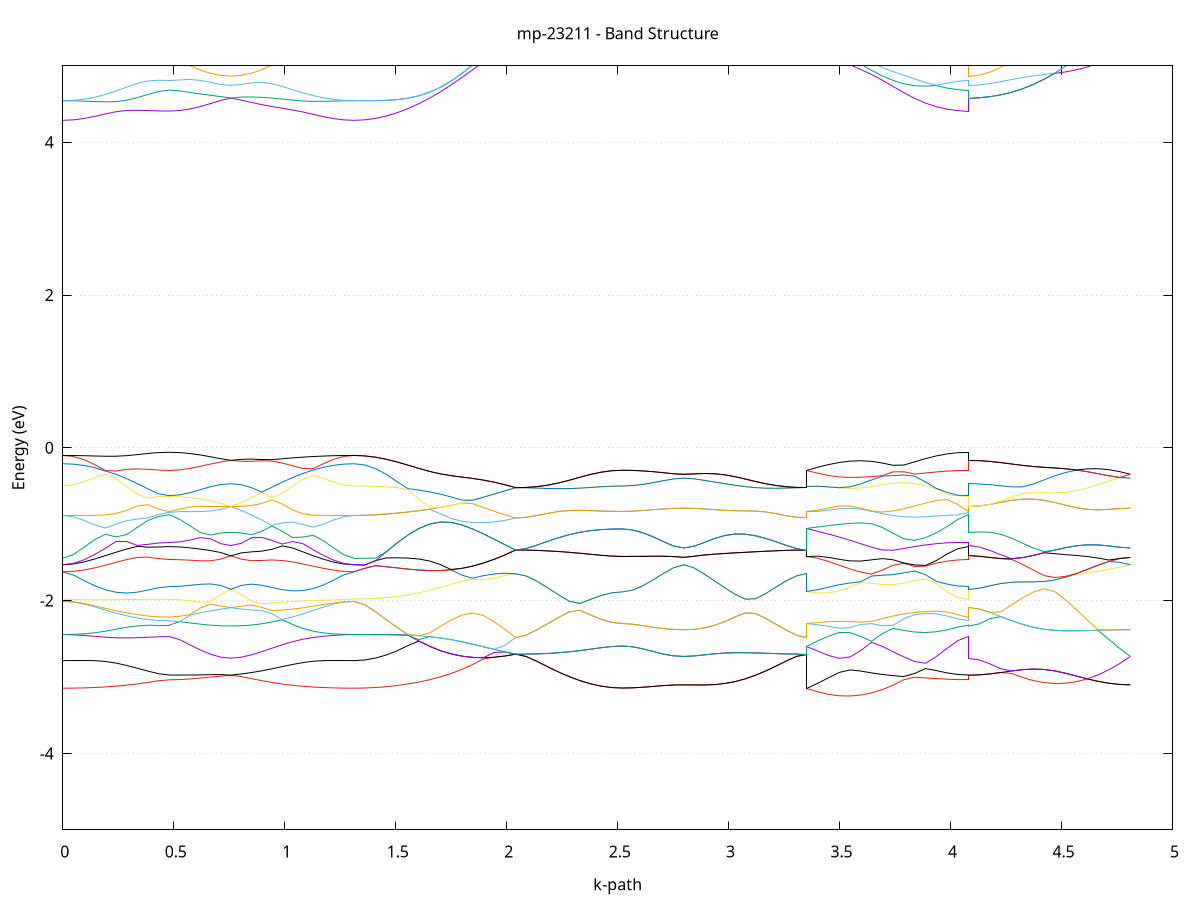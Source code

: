 set title 'mp-23211 - Band Structure'
set xlabel 'k-path'
set ylabel 'Energy (eV)'
set grid y
set yrange [-5:5]
set terminal png size 800,600
set output 'mp-23211_bands_gnuplot.png'
plot '-' using 1:2 with lines notitle, '-' using 1:2 with lines notitle, '-' using 1:2 with lines notitle, '-' using 1:2 with lines notitle, '-' using 1:2 with lines notitle, '-' using 1:2 with lines notitle, '-' using 1:2 with lines notitle, '-' using 1:2 with lines notitle, '-' using 1:2 with lines notitle, '-' using 1:2 with lines notitle, '-' using 1:2 with lines notitle, '-' using 1:2 with lines notitle, '-' using 1:2 with lines notitle, '-' using 1:2 with lines notitle, '-' using 1:2 with lines notitle, '-' using 1:2 with lines notitle, '-' using 1:2 with lines notitle, '-' using 1:2 with lines notitle, '-' using 1:2 with lines notitle, '-' using 1:2 with lines notitle, '-' using 1:2 with lines notitle, '-' using 1:2 with lines notitle, '-' using 1:2 with lines notitle, '-' using 1:2 with lines notitle, '-' using 1:2 with lines notitle, '-' using 1:2 with lines notitle, '-' using 1:2 with lines notitle, '-' using 1:2 with lines notitle, '-' using 1:2 with lines notitle, '-' using 1:2 with lines notitle, '-' using 1:2 with lines notitle, '-' using 1:2 with lines notitle, '-' using 1:2 with lines notitle, '-' using 1:2 with lines notitle, '-' using 1:2 with lines notitle, '-' using 1:2 with lines notitle, '-' using 1:2 with lines notitle, '-' using 1:2 with lines notitle, '-' using 1:2 with lines notitle, '-' using 1:2 with lines notitle, '-' using 1:2 with lines notitle, '-' using 1:2 with lines notitle, '-' using 1:2 with lines notitle, '-' using 1:2 with lines notitle, '-' using 1:2 with lines notitle, '-' using 1:2 with lines notitle, '-' using 1:2 with lines notitle, '-' using 1:2 with lines notitle, '-' using 1:2 with lines notitle, '-' using 1:2 with lines notitle, '-' using 1:2 with lines notitle, '-' using 1:2 with lines notitle, '-' using 1:2 with lines notitle, '-' using 1:2 with lines notitle, '-' using 1:2 with lines notitle, '-' using 1:2 with lines notitle, '-' using 1:2 with lines notitle, '-' using 1:2 with lines notitle, '-' using 1:2 with lines notitle, '-' using 1:2 with lines notitle, '-' using 1:2 with lines notitle, '-' using 1:2 with lines notitle, '-' using 1:2 with lines notitle, '-' using 1:2 with lines notitle, '-' using 1:2 with lines notitle, '-' using 1:2 with lines notitle, '-' using 1:2 with lines notitle, '-' using 1:2 with lines notitle, '-' using 1:2 with lines notitle, '-' using 1:2 with lines notitle, '-' using 1:2 with lines notitle, '-' using 1:2 with lines notitle, '-' using 1:2 with lines notitle, '-' using 1:2 with lines notitle, '-' using 1:2 with lines notitle, '-' using 1:2 with lines notitle, '-' using 1:2 with lines notitle, '-' using 1:2 with lines notitle, '-' using 1:2 with lines notitle, '-' using 1:2 with lines notitle, '-' using 1:2 with lines notitle, '-' using 1:2 with lines notitle, '-' using 1:2 with lines notitle, '-' using 1:2 with lines notitle, '-' using 1:2 with lines notitle, '-' using 1:2 with lines notitle, '-' using 1:2 with lines notitle, '-' using 1:2 with lines notitle, '-' using 1:2 with lines notitle, '-' using 1:2 with lines notitle, '-' using 1:2 with lines notitle, '-' using 1:2 with lines notitle, '-' using 1:2 with lines notitle, '-' using 1:2 with lines notitle, '-' using 1:2 with lines notitle, '-' using 1:2 with lines notitle
0.000000 -34.772561
0.048021 -34.772461
0.096041 -34.772361
0.144062 -34.772261
0.192082 -34.772061
0.240103 -34.771761
0.288124 -34.771461
0.336144 -34.771161
0.384165 -34.770961
0.432185 -34.770661
0.480206 -34.770561
0.480206 -34.770561
0.526414 -34.770561
0.572622 -34.770461
0.618830 -34.770361
0.665037 -34.770161
0.711245 -34.769861
0.757453 -34.769661
0.757453 -34.769661
0.803661 -34.769961
0.849869 -34.770261
0.896077 -34.770561
0.942285 -34.770961
0.988492 -34.771261
1.034700 -34.771561
1.080908 -34.771861
1.127116 -34.772061
1.173324 -34.772261
1.219532 -34.772461
1.265739 -34.772461
1.311947 -34.772561
1.311947 -34.772561
1.360526 -34.772461
1.409104 -34.772061
1.457682 -34.771561
1.506261 -34.770861
1.554839 -34.770061
1.603418 -34.769061
1.651996 -34.767961
1.700574 -34.766961
1.749153 -34.765861
1.797731 -34.764761
1.846310 -34.763761
1.894888 -34.762861
1.943466 -34.762161
1.992045 -34.761561
2.040623 -34.761161
2.040623 -34.761161
2.088644 -34.761161
2.136664 -34.761161
2.184685 -34.761161
2.232705 -34.761161
2.280726 -34.761161
2.328747 -34.761161
2.376767 -34.761161
2.424788 -34.761161
2.472808 -34.761161
2.520829 -34.761161
2.520829 -34.761161
2.567037 -34.761161
2.613245 -34.761161
2.659453 -34.761161
2.705660 -34.761161
2.751868 -34.761161
2.798076 -34.761161
2.798076 -34.761161
2.844284 -34.761161
2.890492 -34.761161
2.936700 -34.761161
2.982908 -34.761161
3.029115 -34.761161
3.075323 -34.761161
3.121531 -34.761161
3.167739 -34.761161
3.213947 -34.761161
3.260155 -34.761161
3.306363 -34.761161
3.352570 -34.761161
3.352570 -34.761161
3.401149 -34.761361
3.449727 -34.761761
3.498306 -34.762261
3.546884 -34.762961
3.595462 -34.763761
3.644041 -34.764661
3.692619 -34.765661
3.741197 -34.766561
3.789776 -34.767461
3.838354 -34.768361
3.886933 -34.769161
3.935511 -34.769761
3.984089 -34.770261
4.032668 -34.770461
4.081246 -34.770561
4.081246 -34.769661
4.129824 -34.769561
4.178403 -34.769261
4.226981 -34.768861
4.275560 -34.768261
4.324138 -34.767561
4.372716 -34.766761
4.421295 -34.765861
4.469873 -34.764961
4.518451 -34.764161
4.567030 -34.763361
4.615608 -34.762561
4.664187 -34.761961
4.712765 -34.761561
4.761343 -34.761261
4.809922 -34.761161
e
0.000000 -34.766761
0.048021 -34.766761
0.096041 -34.766861
0.144062 -34.767061
0.192082 -34.767261
0.240103 -34.767461
0.288124 -34.767761
0.336144 -34.768061
0.384165 -34.768361
0.432185 -34.768561
0.480206 -34.768661
0.480206 -34.768661
0.526414 -34.768661
0.572622 -34.768761
0.618830 -34.768961
0.665037 -34.769161
0.711245 -34.769361
0.757453 -34.769661
0.757453 -34.769661
0.803661 -34.769361
0.849869 -34.768961
0.896077 -34.768661
0.942285 -34.768361
0.988492 -34.767961
1.034700 -34.767661
1.080908 -34.767461
1.127116 -34.767161
1.173324 -34.766961
1.219532 -34.766861
1.265739 -34.766761
1.311947 -34.766761
1.311947 -34.766761
1.360526 -34.766661
1.409104 -34.766461
1.457682 -34.766061
1.506261 -34.765561
1.554839 -34.765061
1.603418 -34.764361
1.651996 -34.763661
1.700574 -34.763061
1.749153 -34.762361
1.797731 -34.761861
1.846310 -34.761361
1.894888 -34.761061
1.943466 -34.760961
1.992045 -34.760961
2.040623 -34.761161
2.040623 -34.761161
2.088644 -34.761161
2.136664 -34.761161
2.184685 -34.761161
2.232705 -34.761161
2.280726 -34.761161
2.328747 -34.761161
2.376767 -34.761161
2.424788 -34.761161
2.472808 -34.761161
2.520829 -34.761161
2.520829 -34.761161
2.567037 -34.761161
2.613245 -34.761161
2.659453 -34.761161
2.705660 -34.761161
2.751868 -34.761161
2.798076 -34.761161
2.798076 -34.761161
2.844284 -34.761161
2.890492 -34.761161
2.936700 -34.761161
2.982908 -34.761161
3.029115 -34.761161
3.075323 -34.761161
3.121531 -34.761161
3.167739 -34.761161
3.213947 -34.761161
3.260155 -34.761161
3.306363 -34.761161
3.352570 -34.761161
3.352570 -34.761161
3.401149 -34.761161
3.449727 -34.761361
3.498306 -34.761661
3.546884 -34.762161
3.595462 -34.762861
3.644041 -34.763561
3.692619 -34.764361
3.741197 -34.765161
3.789776 -34.765961
3.838354 -34.766661
3.886933 -34.767361
3.935511 -34.767861
3.984089 -34.768361
4.032668 -34.768561
4.081246 -34.768661
4.081246 -34.769661
4.129824 -34.769561
4.178403 -34.769261
4.226981 -34.768861
4.275560 -34.768261
4.324138 -34.767461
4.372716 -34.766661
4.421295 -34.765861
4.469873 -34.764961
4.518451 -34.764061
4.567030 -34.763261
4.615608 -34.762561
4.664187 -34.761961
4.712765 -34.761561
4.761343 -34.761261
4.809922 -34.761161
e
0.000000 -17.000461
0.048021 -17.001461
0.096041 -17.004361
0.144062 -17.008661
0.192082 -17.013861
0.240103 -17.019261
0.288124 -17.024361
0.336144 -17.028761
0.384165 -17.032161
0.432185 -17.034261
0.480206 -17.035061
0.480206 -17.035061
0.526414 -17.036861
0.572622 -17.041161
0.618830 -17.045861
0.665037 -17.049761
0.711245 -17.052261
0.757453 -17.053161
0.757453 -17.053161
0.803661 -17.052261
0.849869 -17.049761
0.896077 -17.045761
0.942285 -17.040461
0.988492 -17.034261
1.034700 -17.027461
1.080908 -17.020661
1.127116 -17.014161
1.173324 -17.008561
1.219532 -17.004161
1.265739 -17.001361
1.311947 -17.000461
1.311947 -17.000461
1.360526 -16.999061
1.409104 -16.994761
1.457682 -16.987761
1.506261 -16.978161
1.554839 -16.966461
1.603418 -16.952761
1.651996 -16.937561
1.700574 -16.930061
1.749153 -16.966261
1.797731 -16.999661
1.846310 -17.028961
1.894888 -17.053261
1.943466 -17.071061
1.992045 -17.081861
2.040623 -17.085361
2.040623 -17.085361
2.088644 -17.086061
2.136664 -17.088261
2.184685 -17.091561
2.232705 -17.095561
2.280726 -17.099961
2.328747 -17.104161
2.376767 -17.107861
2.424788 -17.110661
2.472808 -17.112461
2.520829 -17.113061
2.520829 -17.113061
2.567037 -17.113261
2.613245 -17.113761
2.659453 -17.114461
2.705660 -17.115261
2.751868 -17.115861
2.798076 -17.116161
2.798076 -17.116161
2.844284 -17.115861
2.890492 -17.114861
2.936700 -17.113061
2.982908 -17.110461
3.029115 -17.107161
3.075323 -17.103361
3.121531 -17.099161
3.167739 -17.094961
3.213947 -17.091161
3.260155 -17.088061
3.306363 -17.086061
3.352570 -17.085361
3.352570 -17.113061
3.401149 -17.109961
3.449727 -17.100361
3.498306 -17.084661
3.546884 -17.063961
3.595462 -17.039661
3.644041 -17.014161
3.692619 -16.991261
3.741197 -16.975361
3.789776 -16.984661
3.838354 -16.998461
3.886933 -17.010961
3.935511 -17.021161
3.984089 -17.028761
4.032668 -17.033461
4.081246 -17.035061
4.081246 -17.053161
4.129824 -17.051461
4.178403 -17.046461
4.226981 -17.038161
4.275560 -17.026961
4.324138 -17.012961
4.372716 -16.996561
4.421295 -16.978261
4.469873 -16.981661
4.518451 -17.010361
4.567030 -17.038961
4.615608 -17.064861
4.664187 -17.086461
4.712765 -17.102761
4.761343 -17.112761
4.809922 -17.116161
e
0.000000 -17.000361
0.048021 -17.000161
0.096041 -16.999361
0.144062 -16.998061
0.192082 -16.996361
0.240103 -16.994461
0.288124 -16.992361
0.336144 -16.990361
0.384165 -16.988761
0.432185 -16.987661
0.480206 -16.987261
0.480206 -16.987261
0.526414 -16.984061
0.572622 -16.975861
0.618830 -16.964661
0.665037 -16.951861
0.711245 -16.938361
0.757453 -16.924661
0.757453 -16.924661
0.803661 -16.938061
0.849869 -16.950561
0.896077 -16.961761
0.942285 -16.971561
0.988492 -16.979761
1.034700 -16.986461
1.080908 -16.991561
1.127116 -16.995261
1.173324 -16.997761
1.219532 -16.999361
1.265739 -17.000161
1.311947 -17.000361
1.311947 -17.000361
1.360526 -16.998961
1.409104 -16.994661
1.457682 -16.987661
1.506261 -16.978161
1.554839 -16.966361
1.603418 -16.952661
1.651996 -16.937461
1.700574 -16.925461
1.749153 -16.963961
1.797731 -16.998861
1.846310 -17.028761
1.894888 -17.052661
1.943466 -17.070461
1.992045 -17.081461
2.040623 -17.085361
2.040623 -17.085361
2.088644 -17.086061
2.136664 -17.088261
2.184685 -17.091561
2.232705 -17.095561
2.280726 -17.099961
2.328747 -17.104161
2.376767 -17.107761
2.424788 -17.110661
2.472808 -17.112461
2.520829 -17.113061
2.520829 -17.113061
2.567037 -17.113261
2.613245 -17.113761
2.659453 -17.114461
2.705660 -17.115261
2.751868 -17.115861
2.798076 -17.116161
2.798076 -17.116161
2.844284 -17.115761
2.890492 -17.114761
2.936700 -17.113061
2.982908 -17.110461
3.029115 -17.107161
3.075323 -17.103361
3.121531 -17.099161
3.167739 -17.094961
3.213947 -17.091161
3.260155 -17.088061
3.306363 -17.086061
3.352570 -17.085361
3.352570 -17.113061
3.401149 -17.109361
3.449727 -17.098961
3.498306 -17.082261
3.546884 -17.059861
3.595462 -17.032961
3.644041 -17.003561
3.692619 -16.977461
3.741197 -16.972661
3.789776 -16.969061
3.838354 -16.969861
3.886933 -16.974061
3.935511 -16.979061
3.984089 -16.983361
4.032668 -16.986261
4.081246 -16.987261
4.081246 -16.924661
4.129824 -16.924261
4.178403 -16.923161
4.226981 -16.922261
4.275560 -16.922561
4.324138 -16.926561
4.372716 -16.937061
4.421295 -16.955961
4.469873 -16.981661
4.518451 -17.010361
4.567030 -17.038961
4.615608 -17.064861
4.664187 -17.086461
4.712765 -17.102661
4.761343 -17.112761
4.809922 -17.116161
e
0.000000 -16.830561
0.048021 -16.831261
0.096041 -16.833261
0.144062 -16.836461
0.192082 -16.840561
0.240103 -16.845261
0.288124 -16.849961
0.336144 -16.854361
0.384165 -16.857861
0.432185 -16.860161
0.480206 -16.860961
0.480206 -16.860961
0.526414 -16.864061
0.572622 -16.872161
0.618830 -16.883661
0.665037 -16.896761
0.711245 -16.910661
0.757453 -16.924661
0.757453 -16.924661
0.803661 -16.911061
0.849869 -16.897861
0.896077 -16.885561
0.942285 -16.874161
0.988492 -16.863861
1.034700 -16.854961
1.080908 -16.847361
1.127116 -16.841261
1.173324 -16.836561
1.219532 -16.833161
1.265739 -16.831161
1.311947 -16.830561
1.311947 -16.830561
1.360526 -16.829961
1.409104 -16.828161
1.457682 -16.825361
1.506261 -16.821661
1.554839 -16.818861
1.603418 -16.854661
1.651996 -16.892261
1.700574 -16.921261
1.749153 -16.904461
1.797731 -16.887461
1.846310 -16.870961
1.894888 -16.855461
1.943466 -16.841161
1.992045 -16.828661
2.040623 -16.818161
2.040623 -16.818161
2.088644 -16.818261
2.136664 -16.818361
2.184685 -16.818461
2.232705 -16.818661
2.280726 -16.818861
2.328747 -16.819061
2.376767 -16.819261
2.424788 -16.819361
2.472808 -16.819461
2.520829 -16.819461
2.520829 -16.819461
2.567037 -16.819561
2.613245 -16.819761
2.659453 -16.819961
2.705660 -16.820161
2.751868 -16.820261
2.798076 -16.820361
2.798076 -16.820361
2.844284 -16.820261
2.890492 -16.820161
2.936700 -16.819961
2.982908 -16.819661
3.029115 -16.819461
3.075323 -16.819161
3.121531 -16.818861
3.167739 -16.818661
3.213947 -16.818461
3.260155 -16.818361
3.306363 -16.818261
3.352570 -16.818161
3.352570 -16.819461
3.401149 -16.832161
3.449727 -16.847461
3.498306 -16.864661
3.546884 -16.882961
3.595462 -16.901561
3.644041 -16.919361
3.692619 -16.931761
3.741197 -16.922661
3.789776 -16.899261
3.838354 -16.879861
3.886933 -16.868461
3.935511 -16.863261
3.984089 -16.861461
4.032668 -16.861061
4.081246 -16.860961
4.081246 -16.924661
4.129824 -16.924161
4.178403 -16.923161
4.226981 -16.922161
4.275560 -16.922561
4.324138 -16.926461
4.372716 -16.937061
4.421295 -16.955961
4.469873 -16.958361
4.518451 -16.937561
4.567030 -16.916161
4.615608 -16.894961
4.664187 -16.874261
4.712765 -16.854661
4.761343 -16.836561
4.809922 -16.820361
e
0.000000 -16.830561
0.048021 -16.829561
0.096041 -16.826561
0.144062 -16.822061
0.192082 -16.816761
0.240103 -16.811161
0.288124 -16.805861
0.336144 -16.801161
0.384165 -16.797661
0.432185 -16.795461
0.480206 -16.794761
0.480206 -16.794761
0.526414 -16.793061
0.572622 -16.789161
0.618830 -16.784661
0.665037 -16.780861
0.711245 -16.778361
0.757453 -16.777461
0.757453 -16.777461
0.803661 -16.778361
0.849869 -16.780861
0.896077 -16.784961
0.942285 -16.790161
0.988492 -16.796361
1.034700 -16.803161
1.080908 -16.810061
1.127116 -16.816561
1.173324 -16.822261
1.219532 -16.826761
1.265739 -16.829561
1.311947 -16.830561
1.311947 -16.830561
1.360526 -16.829961
1.409104 -16.828161
1.457682 -16.825261
1.506261 -16.821561
1.554839 -16.817361
1.603418 -16.843861
1.651996 -16.884861
1.700574 -16.921261
1.749153 -16.904361
1.797731 -16.887461
1.846310 -16.870961
1.894888 -16.855361
1.943466 -16.841161
1.992045 -16.828661
2.040623 -16.818161
2.040623 -16.818161
2.088644 -16.818161
2.136664 -16.818261
2.184685 -16.818461
2.232705 -16.818661
2.280726 -16.818861
2.328747 -16.818961
2.376767 -16.819161
2.424788 -16.819361
2.472808 -16.819461
2.520829 -16.819461
2.520829 -16.819461
2.567037 -16.819561
2.613245 -16.819661
2.659453 -16.819961
2.705660 -16.820161
2.751868 -16.820261
2.798076 -16.820361
2.798076 -16.820361
2.844284 -16.820261
2.890492 -16.820161
2.936700 -16.819961
2.982908 -16.819661
3.029115 -16.819361
3.075323 -16.819161
3.121531 -16.818861
3.167739 -16.818661
3.213947 -16.818461
3.260155 -16.818261
3.306363 -16.818161
3.352570 -16.818161
3.352570 -16.819461
3.401149 -16.811761
3.449727 -16.813161
3.498306 -16.820861
3.546884 -16.830661
3.595462 -16.840461
3.644041 -16.847961
3.692619 -16.850361
3.741197 -16.844061
3.789776 -16.828261
3.838354 -16.808461
3.886933 -16.796161
3.935511 -16.793661
3.984089 -16.793861
4.032668 -16.794461
4.081246 -16.794761
4.081246 -16.777461
4.129824 -16.777161
4.178403 -16.776261
4.226981 -16.774861
4.275560 -16.773161
4.324138 -16.781761
4.372716 -16.798261
4.421295 -16.807361
4.469873 -16.809261
4.518451 -16.806561
4.567030 -16.801561
4.615608 -16.795861
4.664187 -16.790461
4.712765 -16.794561
4.761343 -16.806261
4.809922 -16.820361
e
0.000000 -16.721761
0.048021 -16.721561
0.096041 -16.721161
0.144062 -16.720361
0.192082 -16.719461
0.240103 -16.718261
0.288124 -16.716861
0.336144 -16.715461
0.384165 -16.714061
0.432185 -16.712961
0.480206 -16.712561
0.480206 -16.712561
0.526414 -16.712361
0.572622 -16.711961
0.618830 -16.711261
0.665037 -16.710361
0.711245 -16.709261
0.757453 -16.707961
0.757453 -16.707961
0.803661 -16.709361
0.849869 -16.710961
0.896077 -16.712561
0.942285 -16.714161
0.988492 -16.715661
1.034700 -16.717161
1.080908 -16.718461
1.127116 -16.719561
1.173324 -16.720461
1.219532 -16.721161
1.265739 -16.721561
1.311947 -16.721761
1.311947 -16.721761
1.360526 -16.726061
1.409104 -16.738861
1.457682 -16.759461
1.506261 -16.786561
1.554839 -16.817261
1.603418 -16.812761
1.651996 -16.808161
1.700574 -16.804161
1.749153 -16.800861
1.797731 -16.798961
1.846310 -16.798661
1.894888 -16.800161
1.943466 -16.803961
1.992045 -16.809861
2.040623 -16.818161
2.040623 -16.818161
2.088644 -16.817361
2.136664 -16.814861
2.184685 -16.811161
2.232705 -16.806661
2.280726 -16.801761
2.328747 -16.796961
2.376767 -16.792761
2.424788 -16.789461
2.472808 -16.787461
2.520829 -16.786761
2.520829 -16.786761
2.567037 -16.786461
2.613245 -16.785761
2.659453 -16.784761
2.705660 -16.783661
2.751868 -16.782861
2.798076 -16.782561
2.798076 -16.782561
2.844284 -16.782961
2.890492 -16.784161
2.936700 -16.786261
2.982908 -16.789361
3.029115 -16.793261
3.075323 -16.797761
3.121531 -16.802561
3.167739 -16.807261
3.213947 -16.811661
3.260155 -16.815161
3.306363 -16.817361
3.352570 -16.818161
3.352570 -16.786761
3.401149 -16.789861
3.449727 -16.787861
3.498306 -16.782961
3.546884 -16.778661
3.595462 -16.779961
3.644041 -16.781861
3.692619 -16.783461
3.741197 -16.783261
3.789776 -16.779161
3.838354 -16.774161
3.886933 -16.763261
3.935511 -16.744561
3.984089 -16.727661
4.032668 -16.716461
4.081246 -16.712561
4.081246 -16.707961
4.129824 -16.711761
4.178403 -16.722961
4.226981 -16.740161
4.275560 -16.760861
4.324138 -16.781761
4.372716 -16.798261
4.421295 -16.807361
4.469873 -16.809261
4.518451 -16.806561
4.567030 -16.801561
4.615608 -16.795861
4.664187 -16.790461
4.712765 -16.786261
4.761343 -16.783461
4.809922 -16.782561
e
0.000000 -16.694161
0.048021 -16.694261
0.096041 -16.694761
0.144062 -16.695461
0.192082 -16.696461
0.240103 -16.697661
0.288124 -16.698961
0.336144 -16.700461
0.384165 -16.701861
0.432185 -16.702861
0.480206 -16.703361
0.480206 -16.703361
0.526414 -16.703461
0.572622 -16.703861
0.618830 -16.704561
0.665037 -16.705461
0.711245 -16.706661
0.757453 -16.707961
0.757453 -16.707961
0.803661 -16.706461
0.849869 -16.704961
0.896077 -16.703361
0.942285 -16.701761
0.988492 -16.700161
1.034700 -16.698761
1.080908 -16.697361
1.127116 -16.696261
1.173324 -16.695361
1.219532 -16.694661
1.265739 -16.694261
1.311947 -16.694161
1.311947 -16.694161
1.360526 -16.699161
1.409104 -16.713961
1.457682 -16.737461
1.506261 -16.768161
1.554839 -16.804361
1.603418 -16.812661
1.651996 -16.808161
1.700574 -16.804061
1.749153 -16.800861
1.797731 -16.798961
1.846310 -16.798561
1.894888 -16.800161
1.943466 -16.803861
1.992045 -16.809861
2.040623 -16.818161
2.040623 -16.818161
2.088644 -16.817261
2.136664 -16.814861
2.184685 -16.811161
2.232705 -16.806661
2.280726 -16.801661
2.328747 -16.796961
2.376767 -16.792761
2.424788 -16.789461
2.472808 -16.787461
2.520829 -16.786761
2.520829 -16.786761
2.567037 -16.786461
2.613245 -16.785761
2.659453 -16.784661
2.705660 -16.783661
2.751868 -16.782861
2.798076 -16.782561
2.798076 -16.782561
2.844284 -16.782861
2.890492 -16.784161
2.936700 -16.786261
2.982908 -16.789361
3.029115 -16.793261
3.075323 -16.797661
3.121531 -16.802561
3.167739 -16.807261
3.213947 -16.811661
3.260155 -16.815061
3.306363 -16.817361
3.352570 -16.818161
3.352570 -16.786761
3.401149 -16.782661
3.449727 -16.779761
3.498306 -16.778461
3.546884 -16.778661
3.595462 -16.775861
3.644041 -16.774661
3.692619 -16.774661
3.741197 -16.775361
3.789776 -16.775961
3.838354 -16.768961
3.886933 -16.752761
3.935511 -16.734261
3.984089 -16.718061
4.032668 -16.707161
4.081246 -16.703361
4.081246 -16.707961
4.129824 -16.711761
4.178403 -16.722961
4.226981 -16.740061
4.275560 -16.760861
4.324138 -16.771461
4.372716 -16.769961
4.421295 -16.769061
4.469873 -16.769061
4.518451 -16.770361
4.567030 -16.773261
4.615608 -16.778161
4.664187 -16.785161
4.712765 -16.786161
4.761343 -16.783461
4.809922 -16.782561
e
0.000000 -13.793661
0.048021 -13.788961
0.096041 -13.775061
0.144062 -13.752361
0.192082 -13.721761
0.240103 -13.684461
0.288124 -13.642161
0.336144 -13.597461
0.384165 -13.554561
0.432185 -13.520761
0.480206 -13.507161
0.480206 -13.507161
0.526414 -13.502861
0.572622 -13.490161
0.618830 -13.469361
0.665037 -13.441061
0.711245 -13.406161
0.757453 -13.365461
0.757453 -13.365461
0.803661 -13.410561
0.849869 -13.458661
0.896077 -13.508161
0.942285 -13.557761
0.988492 -13.605761
1.034700 -13.650861
1.080908 -13.691561
1.127116 -13.726761
1.173324 -13.755361
1.219532 -13.776361
1.265739 -13.789361
1.311947 -13.793661
1.311947 -13.793661
1.360526 -13.785961
1.409104 -13.763261
1.457682 -13.726461
1.506261 -13.677361
1.554839 -13.617861
1.603418 -13.550061
1.651996 -13.476361
1.700574 -13.398861
1.749153 -13.319661
1.797731 -13.240861
1.846310 -13.164161
1.894888 -13.091161
1.943466 -13.023461
1.992045 -13.019161
2.040623 -13.014461
2.040623 -13.014461
2.088644 -13.017561
2.136664 -13.025861
2.184685 -13.036761
2.232705 -13.048461
2.280726 -13.059661
2.328747 -13.069461
2.376767 -13.077561
2.424788 -13.083561
2.472808 -13.087261
2.520829 -13.088461
2.520829 -13.088461
2.567037 -13.088761
2.613245 -13.089461
2.659453 -13.090561
2.705660 -13.091761
2.751868 -13.092661
2.798076 -13.093061
2.798076 -13.093061
2.844284 -13.092561
2.890492 -13.090861
2.936700 -13.087561
2.982908 -13.082561
3.029115 -13.075761
3.075323 -13.067461
3.121531 -13.057561
3.167739 -13.046661
3.213947 -13.035461
3.260155 -13.025061
3.306363 -13.017361
3.352570 -13.014461
3.352570 -13.088461
3.401149 -13.093961
3.449727 -13.100361
3.498306 -13.110061
3.546884 -13.126061
3.595462 -13.151361
3.644041 -13.186661
3.692619 -13.229961
3.741197 -13.278161
3.789776 -13.327761
3.838354 -13.375661
3.886933 -13.419261
3.935511 -13.455961
3.984089 -13.483861
4.032668 -13.501261
4.081246 -13.507161
4.081246 -13.365461
4.129824 -13.360361
4.178403 -13.345561
4.226981 -13.322061
4.275560 -13.291461
4.324138 -13.255961
4.372716 -13.218261
4.421295 -13.181261
4.469873 -13.148261
4.518451 -13.122261
4.567030 -13.105061
4.615608 -13.095961
4.664187 -13.092561
4.712765 -13.092161
4.761343 -13.092761
4.809922 -13.093061
e
0.000000 -12.906561
0.048021 -12.906961
0.096041 -12.923461
0.144062 -12.953161
0.192082 -12.990461
0.240103 -13.033461
0.288124 -13.080461
0.336144 -13.128661
0.384165 -13.174061
0.432185 -13.209361
0.480206 -13.223361
0.480206 -13.223361
0.526414 -13.227661
0.572622 -13.240361
0.618830 -13.261161
0.665037 -13.289561
0.711245 -13.324661
0.757453 -13.365361
0.757453 -13.365361
0.803661 -13.320161
0.849869 -13.271561
0.896077 -13.220961
0.942285 -13.169661
0.988492 -13.118961
1.034700 -13.070361
1.080908 -13.025061
1.127116 -12.984261
1.173324 -12.949161
1.219532 -12.921461
1.265739 -12.906761
1.311947 -12.906561
1.311947 -12.906561
1.360526 -12.908061
1.409104 -12.912461
1.457682 -12.919561
1.506261 -12.928961
1.554839 -12.940261
1.603418 -12.952961
1.651996 -12.966261
1.700574 -12.979461
1.749153 -12.991861
1.797731 -13.002761
1.846310 -13.011561
1.894888 -13.017461
1.943466 -13.020061
1.992045 -13.019061
2.040623 -13.014361
2.040623 -13.014361
2.088644 -13.017561
2.136664 -13.025761
2.184685 -13.036761
2.232705 -13.048461
2.280726 -13.059561
2.328747 -13.069461
2.376767 -13.077561
2.424788 -13.083561
2.472808 -13.087261
2.520829 -13.088461
2.520829 -13.088461
2.567037 -13.088761
2.613245 -13.089461
2.659453 -13.090561
2.705660 -13.091761
2.751868 -13.092661
2.798076 -13.093061
2.798076 -13.093061
2.844284 -13.092561
2.890492 -13.090761
2.936700 -13.087461
2.982908 -13.082561
3.029115 -13.075761
3.075323 -13.067361
3.121531 -13.057561
3.167739 -13.046661
3.213947 -13.035461
3.260155 -13.025061
3.306363 -13.017361
3.352570 -13.014361
3.352570 -13.088461
3.401149 -13.082861
3.449727 -13.076761
3.498306 -13.070561
3.546884 -13.065361
3.595462 -13.062461
3.644041 -13.064161
3.692619 -13.072561
3.741197 -13.088761
3.789776 -13.111461
3.838354 -13.137661
3.886933 -13.164261
3.935511 -13.188261
3.984089 -13.207161
4.032668 -13.219261
4.081246 -13.223361
4.081246 -13.365361
4.129824 -13.360361
4.178403 -13.345561
4.226981 -13.322061
4.275560 -13.291461
4.324138 -13.255961
4.372716 -13.218161
4.421295 -13.181161
4.469873 -13.148161
4.518451 -13.122261
4.567030 -13.105061
4.615608 -13.095861
4.664187 -13.092561
4.712765 -13.092161
4.761343 -13.092761
4.809922 -13.093061
e
0.000000 -12.906561
0.048021 -12.905661
0.096041 -12.906961
0.144062 -12.907861
0.192082 -12.908861
0.240103 -12.909961
0.288124 -12.911061
0.336144 -12.912061
0.384165 -12.912861
0.432185 -12.913361
0.480206 -12.913561
0.480206 -12.913561
0.526414 -12.914661
0.572622 -12.917161
0.618830 -12.920061
0.665037 -12.922561
0.711245 -12.924061
0.757453 -12.924561
0.757453 -12.924561
0.803661 -12.924061
0.849869 -12.922861
0.896077 -12.921161
0.942285 -12.919061
0.988492 -12.916761
1.034700 -12.914461
1.080908 -12.912261
1.127116 -12.910361
1.173324 -12.908761
1.219532 -12.907561
1.265739 -12.905861
1.311947 -12.906561
1.311947 -12.906561
1.360526 -12.907961
1.409104 -12.912361
1.457682 -12.919461
1.506261 -12.928961
1.554839 -12.940261
1.603418 -12.952861
1.651996 -12.966161
1.700574 -12.979361
1.749153 -12.991861
1.797731 -13.002761
1.846310 -13.011461
1.894888 -13.017361
1.943466 -13.020061
1.992045 -13.005961
2.040623 -13.014361
2.040623 -13.014361
2.088644 -13.014461
2.136664 -13.014661
2.184685 -13.014861
2.232705 -13.015261
2.280726 -13.015661
2.328747 -13.016061
2.376767 -13.016361
2.424788 -13.016661
2.472808 -13.016861
2.520829 -13.016861
2.520829 -13.016861
2.567037 -13.017061
2.613245 -13.017461
2.659453 -13.018061
2.705660 -13.018661
2.751868 -13.019061
2.798076 -13.019161
2.798076 -13.019161
2.844284 -13.019061
2.890492 -13.018661
2.936700 -13.018161
2.982908 -13.017561
3.029115 -13.016961
3.075323 -13.016261
3.121531 -13.015761
3.167739 -13.015261
3.213947 -13.014861
3.260155 -13.014561
3.306363 -13.014361
3.352570 -13.014361
3.352570 -13.016861
3.401149 -13.020861
3.449727 -13.020861
3.498306 -13.016961
3.546884 -13.009761
3.595462 -13.000261
3.644041 -12.989261
3.692619 -12.977761
3.741197 -12.965961
3.789776 -12.954361
3.838354 -12.943361
3.886933 -12.933461
3.935511 -12.925061
3.984089 -12.918861
4.032668 -12.914961
4.081246 -12.913561
4.081246 -12.924561
4.129824 -12.925861
4.178403 -12.929761
4.226981 -12.936161
4.275560 -12.944561
4.324138 -12.954761
4.372716 -12.966161
4.421295 -12.978061
4.469873 -12.989961
4.518451 -13.001161
4.567030 -13.010961
4.615608 -13.018761
4.664187 -13.023861
4.712765 -13.025761
4.761343 -13.024261
4.809922 -13.019161
e
0.000000 -12.896261
0.048021 -12.903161
0.096041 -12.902961
0.144062 -12.898661
0.192082 -12.892961
0.240103 -12.886161
0.288124 -12.878761
0.336144 -12.871261
0.384165 -12.864561
0.432185 -12.859761
0.480206 -12.858061
0.480206 -12.858061
0.526414 -12.856261
0.572622 -12.851361
0.618830 -12.844561
0.665037 -12.836661
0.711245 -12.828461
0.757453 -12.820261
0.757453 -12.820261
0.803661 -12.828861
0.849869 -12.838161
0.896077 -12.847961
0.942285 -12.857861
0.988492 -12.867561
1.034700 -12.876761
1.080908 -12.885161
1.127116 -12.892461
1.173324 -12.898461
1.219532 -12.902761
1.265739 -12.902661
1.311947 -12.896261
1.311947 -12.896261
1.360526 -12.893261
1.409104 -12.884361
1.457682 -12.870461
1.506261 -12.853061
1.554839 -12.835161
1.603418 -12.854261
1.651996 -12.875061
1.700574 -12.896961
1.749153 -12.918961
1.797731 -12.940461
1.846310 -12.960561
1.894888 -12.978561
1.943466 -12.993861
1.992045 -13.005861
2.040623 -13.014361
2.040623 -13.014361
2.088644 -13.014461
2.136664 -13.014561
2.184685 -13.014861
2.232705 -13.015261
2.280726 -13.015661
2.328747 -13.015961
2.376767 -13.016361
2.424788 -13.016661
2.472808 -13.016861
2.520829 -13.016861
2.520829 -13.016861
2.567037 -13.017061
2.613245 -13.017461
2.659453 -13.018061
2.705660 -13.018661
2.751868 -13.018961
2.798076 -13.019161
2.798076 -13.019161
2.844284 -13.018961
2.890492 -13.018661
2.936700 -13.018161
2.982908 -13.017561
3.029115 -13.016861
3.075323 -13.016261
3.121531 -13.015761
3.167739 -13.015261
3.213947 -13.014861
3.260155 -13.014561
3.306363 -13.014361
3.352570 -13.014361
3.352570 -13.016861
3.401149 -13.008961
3.449727 -12.997361
3.498306 -12.982561
3.546884 -12.965361
3.595462 -12.947261
3.644041 -12.931361
3.692619 -12.920561
3.741197 -12.910861
3.789776 -12.900361
3.838354 -12.889461
3.886933 -12.879261
3.935511 -12.870461
3.984089 -12.863661
4.032668 -12.859461
4.081246 -12.858061
4.081246 -12.820261
4.129824 -12.821761
4.178403 -12.826161
4.226981 -12.833161
4.275560 -12.842061
4.324138 -12.851961
4.372716 -12.861761
4.421295 -12.875461
4.469873 -12.898161
4.518451 -12.920961
4.567030 -12.943061
4.615608 -12.963661
4.664187 -12.982161
4.712765 -12.997861
4.761343 -13.010261
4.809922 -13.019161
e
0.000000 -12.786561
0.048021 -12.786561
0.096041 -12.786761
0.144062 -12.787061
0.192082 -12.787561
0.240103 -12.788161
0.288124 -12.789061
0.336144 -12.790461
0.384165 -12.792161
0.432185 -12.793961
0.480206 -12.794661
0.480206 -12.794661
0.526414 -12.795461
0.572622 -12.797661
0.618830 -12.801261
0.665037 -12.806261
0.711245 -12.812661
0.757453 -12.820261
0.757453 -12.820261
0.803661 -12.812361
0.849869 -12.805161
0.896077 -12.798961
0.942285 -12.794261
0.988492 -12.791161
1.034700 -12.789361
1.080908 -12.788261
1.127116 -12.787561
1.173324 -12.787061
1.219532 -12.786761
1.265739 -12.786561
1.311947 -12.786561
1.311947 -12.786561
1.360526 -12.788661
1.409104 -12.794861
1.457682 -12.804861
1.506261 -12.818461
1.554839 -12.835061
1.603418 -12.854161
1.651996 -12.875061
1.700574 -12.896861
1.749153 -12.918961
1.797731 -12.940361
1.846310 -12.960461
1.894888 -12.978461
1.943466 -12.993761
1.992045 -12.962361
2.040623 -12.908961
2.040623 -12.908961
2.088644 -12.905461
2.136664 -12.896461
2.184685 -12.884361
2.232705 -12.871161
2.280726 -12.858361
2.328747 -12.846861
2.376767 -12.837261
2.424788 -12.830161
2.472808 -12.825761
2.520829 -12.824261
2.520829 -12.824261
2.567037 -12.823761
2.613245 -12.822361
2.659453 -12.820461
2.705660 -12.818561
2.751868 -12.816961
2.798076 -12.816361
2.798076 -12.816361
2.844284 -12.817061
2.890492 -12.819561
2.936700 -12.823961
2.982908 -12.830361
3.029115 -12.838761
3.075323 -12.848961
3.121531 -12.860561
3.167739 -12.873161
3.213947 -12.885761
3.260155 -12.897261
3.306363 -12.905761
3.352570 -12.908961
3.352570 -12.824261
3.401149 -12.839361
3.449727 -12.858461
3.498306 -12.878661
3.546884 -12.895961
3.595462 -12.905861
3.644041 -12.904361
3.692619 -12.890261
3.741197 -12.870661
3.789776 -12.850361
3.838354 -12.831261
3.886933 -12.817161
3.935511 -12.808061
3.984089 -12.800861
4.032668 -12.796261
4.081246 -12.794661
4.081246 -12.820261
4.129824 -12.821761
4.178403 -12.826161
4.226981 -12.833061
4.275560 -12.841961
4.324138 -12.851961
4.372716 -12.861761
4.421295 -12.869861
4.469873 -12.874161
4.518451 -12.872961
4.567030 -12.865661
4.615608 -12.853561
4.664187 -12.839761
4.712765 -12.827561
4.761343 -12.819261
4.809922 -12.816361
e
0.000000 -12.786461
0.048021 -12.784761
0.096041 -12.781061
0.144062 -12.777361
0.192082 -12.775261
0.240103 -12.774861
0.288124 -12.775961
0.336144 -12.777961
0.384165 -12.779861
0.432185 -12.781161
0.480206 -12.781561
0.480206 -12.781561
0.526414 -12.781661
0.572622 -12.781861
0.618830 -12.782161
0.665037 -12.782461
0.711245 -12.782761
0.757453 -12.782861
0.757453 -12.782861
0.803661 -12.782761
0.849869 -12.782261
0.896077 -12.781261
0.942285 -12.779661
0.988492 -12.777561
1.034700 -12.775661
1.080908 -12.774861
1.127116 -12.775461
1.173324 -12.777761
1.219532 -12.781361
1.265739 -12.784961
1.311947 -12.786461
1.311947 -12.786461
1.360526 -12.788561
1.409104 -12.794761
1.457682 -12.804861
1.506261 -12.818461
1.554839 -12.833761
1.603418 -12.814661
1.651996 -12.797561
1.700574 -12.784361
1.749153 -12.776961
1.797731 -12.776761
1.846310 -12.784761
1.894888 -12.801761
1.943466 -12.828161
1.992045 -12.863961
2.040623 -12.908861
2.040623 -12.908861
2.088644 -12.905461
2.136664 -12.896461
2.184685 -12.884361
2.232705 -12.871161
2.280726 -12.858361
2.328747 -12.846861
2.376767 -12.837261
2.424788 -12.830161
2.472808 -12.825661
2.520829 -12.824161
2.520829 -12.824161
2.567037 -12.823761
2.613245 -12.822361
2.659453 -12.820461
2.705660 -12.818461
2.751868 -12.816961
2.798076 -12.816361
2.798076 -12.816361
2.844284 -12.817061
2.890492 -12.819561
2.936700 -12.823961
2.982908 -12.830361
3.029115 -12.838761
3.075323 -12.848961
3.121531 -12.860561
3.167739 -12.873161
3.213947 -12.885761
3.260155 -12.897261
3.306363 -12.905761
3.352570 -12.908861
3.352570 -12.824161
3.401149 -12.814561
3.449727 -12.811061
3.498306 -12.813361
3.546884 -12.820161
3.595462 -12.829161
3.644041 -12.837561
3.692619 -12.842061
3.741197 -12.841261
3.789776 -12.835561
3.838354 -12.826861
3.886933 -12.814361
3.935511 -12.800461
3.984089 -12.790061
4.032668 -12.783661
4.081246 -12.781561
4.081246 -12.782861
4.129824 -12.785061
4.178403 -12.791561
4.226981 -12.802161
4.275560 -12.816461
4.324138 -12.833861
4.372716 -12.853761
4.421295 -12.869761
4.469873 -12.874161
4.518451 -12.872961
4.567030 -12.865561
4.615608 -12.853561
4.664187 -12.839761
4.712765 -12.827561
4.761343 -12.819261
4.809922 -12.816361
e
0.000000 -3.146361
0.048021 -3.145461
0.096041 -3.142661
0.144062 -3.137661
0.192082 -3.130261
0.240103 -3.120061
0.288124 -3.106861
0.336144 -3.090361
0.384165 -3.070561
0.432185 -3.049161
0.480206 -3.036761
0.480206 -3.036761
0.526414 -3.033961
0.572622 -3.025961
0.618830 -3.014261
0.665037 -3.001261
0.711245 -2.988661
0.757453 -2.975961
0.757453 -2.975961
0.803661 -2.995061
0.849869 -3.020961
0.896077 -3.047461
0.942285 -3.071661
0.988492 -3.092061
1.034700 -3.108661
1.080908 -3.121561
1.127116 -3.131261
1.173324 -3.138261
1.219532 -3.142861
1.265739 -3.145561
1.311947 -3.146361
1.311947 -3.146361
1.360526 -3.144161
1.409104 -3.137661
1.457682 -3.126661
1.506261 -3.111461
1.554839 -3.091661
1.603418 -3.066861
1.651996 -3.036361
1.700574 -2.999261
1.749153 -2.954461
1.797731 -2.900761
1.846310 -2.837361
1.894888 -2.763461
1.943466 -2.741261
1.992045 -2.725361
2.040623 -2.701661
2.040623 -2.701661
2.088644 -2.732161
2.136664 -2.795561
2.184685 -2.865561
2.232705 -2.932961
2.280726 -2.993961
2.328747 -3.046361
2.376767 -3.088561
2.424788 -3.119461
2.472808 -3.138361
2.520829 -3.144661
2.520829 -3.144661
2.567037 -3.141961
2.613245 -3.134361
2.659453 -3.123661
2.705660 -3.112861
2.751868 -3.105261
2.798076 -3.102961
2.798076 -3.102961
2.844284 -3.104161
2.890492 -3.104561
2.936700 -3.099361
2.982908 -3.085161
3.029115 -3.060261
3.075323 -3.023861
3.121531 -2.976761
3.167739 -2.920161
3.213947 -2.856561
3.260155 -2.790161
3.306363 -2.730161
3.352570 -2.701661
3.352570 -3.144661
3.401149 -3.193161
3.449727 -3.227061
3.498306 -3.245761
3.546884 -3.248861
3.595462 -3.236361
3.644041 -3.208361
3.692619 -3.165061
3.741197 -3.107161
3.789776 -3.035561
3.838354 -3.003161
3.886933 -3.011761
3.935511 -3.020561
3.984089 -3.028661
4.032668 -3.034561
4.081246 -3.036761
4.081246 -2.975961
4.129824 -2.971561
4.178403 -2.959261
4.226981 -2.941161
4.275560 -2.953861
4.324138 -3.006261
4.372716 -3.046761
4.421295 -3.073461
4.469873 -3.085261
4.518451 -3.081261
4.567030 -3.061261
4.615608 -3.025361
4.664187 -3.056161
4.712765 -3.081461
4.761343 -3.097461
4.809922 -3.102961
e
0.000000 -2.785561
0.048021 -2.784761
0.096041 -2.783561
0.144062 -2.786161
0.192082 -2.796861
0.240103 -2.818161
0.288124 -2.848961
0.336144 -2.885661
0.384165 -2.923461
0.432185 -2.957161
0.480206 -2.973961
0.480206 -2.973961
0.526414 -2.974061
0.572622 -2.973761
0.618830 -2.972561
0.665037 -2.969961
0.711245 -2.968661
0.757453 -2.975961
0.757453 -2.975961
0.803661 -2.960961
0.849869 -2.942161
0.896077 -2.919261
0.942285 -2.892861
0.988492 -2.864361
1.034700 -2.836261
1.080908 -2.811761
1.127116 -2.794361
1.173324 -2.785561
1.219532 -2.783561
1.265739 -2.784761
1.311947 -2.785561
1.311947 -2.785561
1.360526 -2.777261
1.409104 -2.752361
1.457682 -2.711861
1.506261 -2.656761
1.554839 -2.588961
1.603418 -2.527661
1.651996 -2.597661
1.700574 -2.654261
1.749153 -2.697161
1.797731 -2.726661
1.846310 -2.743261
1.894888 -2.747661
1.943466 -2.741261
1.992045 -2.725261
2.040623 -2.701561
2.040623 -2.701561
2.088644 -2.732161
2.136664 -2.795561
2.184685 -2.865561
2.232705 -2.932961
2.280726 -2.993961
2.328747 -3.046361
2.376767 -3.088561
2.424788 -3.119461
2.472808 -3.138261
2.520829 -3.144661
2.520829 -3.144661
2.567037 -3.141961
2.613245 -3.134361
2.659453 -3.123661
2.705660 -3.112861
2.751868 -3.105261
2.798076 -3.102961
2.798076 -3.102961
2.844284 -3.104161
2.890492 -3.104561
2.936700 -3.099361
2.982908 -3.085161
3.029115 -3.060161
3.075323 -3.023861
3.121531 -2.976761
3.167739 -2.920161
3.213947 -2.856561
3.260155 -2.790161
3.306363 -2.730161
3.352570 -2.701561
3.352570 -3.144661
3.401149 -3.082861
3.449727 -3.011161
3.498306 -2.940561
3.546884 -2.907561
3.595462 -2.922061
3.644041 -2.946361
3.692619 -2.967161
3.741197 -2.982661
3.789776 -2.994061
3.838354 -2.953361
3.886933 -2.889761
3.935511 -2.915261
3.984089 -2.946861
4.032668 -2.967061
4.081246 -2.973961
4.081246 -2.975961
4.129824 -2.971561
4.178403 -2.959261
4.226981 -2.941161
4.275560 -2.920961
4.324138 -2.903761
4.372716 -2.895661
4.421295 -2.900961
4.469873 -2.920461
4.518451 -2.951061
4.567030 -2.987261
4.615608 -3.023761
4.664187 -3.056161
4.712765 -3.081461
4.761343 -3.097461
4.809922 -3.102961
e
0.000000 -2.443961
0.048021 -2.447261
0.096041 -2.456361
0.144062 -2.468361
0.192082 -2.479561
0.240103 -2.486861
0.288124 -2.488561
0.336144 -2.485461
0.384165 -2.479561
0.432185 -2.473861
0.480206 -2.471561
0.480206 -2.471561
0.526414 -2.510861
0.572622 -2.578961
0.618830 -2.645161
0.665037 -2.701161
0.711245 -2.739861
0.757453 -2.753661
0.757453 -2.753661
0.803661 -2.741261
0.849869 -2.710261
0.896077 -2.668961
0.942285 -2.623461
0.988492 -2.578461
1.034700 -2.538361
1.080908 -2.506261
1.127116 -2.483361
1.173324 -2.467261
1.219532 -2.455361
1.265739 -2.447061
1.311947 -2.443961
1.311947 -2.443961
1.360526 -2.444061
1.409104 -2.444361
1.457682 -2.445361
1.506261 -2.447761
1.554839 -2.452261
1.603418 -2.527661
1.651996 -2.597561
1.700574 -2.654161
1.749153 -2.697161
1.797731 -2.726661
1.846310 -2.743161
1.894888 -2.747661
1.943466 -2.679261
1.992045 -2.672061
2.040623 -2.701561
2.040623 -2.701561
2.088644 -2.700561
2.136664 -2.697261
2.184685 -2.691561
2.232705 -2.682761
2.280726 -2.670661
2.328747 -2.655061
2.376767 -2.636661
2.424788 -2.617261
2.472808 -2.601161
2.520829 -2.594661
2.520829 -2.594661
2.567037 -2.604261
2.613245 -2.630561
2.659453 -2.665761
2.705660 -2.699661
2.751868 -2.723061
2.798076 -2.730861
2.798076 -2.730861
2.844284 -2.724561
2.890492 -2.710561
2.936700 -2.696161
2.982908 -2.686261
3.029115 -2.681861
3.075323 -2.681961
3.121531 -2.684961
3.167739 -2.689261
3.213947 -2.693961
3.260155 -2.697961
3.306363 -2.700661
3.352570 -2.701561
3.352570 -2.594661
3.401149 -2.659861
3.449727 -2.717961
3.498306 -2.756161
3.546884 -2.737561
3.595462 -2.653661
3.644041 -2.545561
3.692619 -2.599561
3.741197 -2.669561
3.789776 -2.737361
3.838354 -2.797761
3.886933 -2.820061
3.935511 -2.733761
3.984089 -2.625061
4.032668 -2.522961
4.081246 -2.471561
4.081246 -2.753661
4.129824 -2.776261
4.178403 -2.829761
4.226981 -2.892961
4.275560 -2.920961
4.324138 -2.903761
4.372716 -2.895661
4.421295 -2.900961
4.469873 -2.920461
4.518451 -2.951061
4.567030 -2.987261
4.615608 -3.023661
4.664187 -2.973661
4.712765 -2.906761
4.761343 -2.825461
4.809922 -2.730861
e
0.000000 -2.443961
0.048021 -2.441761
0.096041 -2.434461
0.144062 -2.420761
0.192082 -2.399861
0.240103 -2.374261
0.288124 -2.349361
0.336144 -2.331361
0.384165 -2.322661
0.432185 -2.320361
0.480206 -2.320361
0.480206 -2.320361
0.526414 -2.275661
0.572622 -2.291961
0.618830 -2.308361
0.665037 -2.321361
0.711245 -2.329761
0.757453 -2.332761
0.757453 -2.332761
0.803661 -2.329661
0.849869 -2.319961
0.896077 -2.303661
0.942285 -2.280561
0.988492 -2.250961
1.034700 -2.311761
1.080908 -2.363461
1.127116 -2.399961
1.173324 -2.422661
1.219532 -2.435461
1.265739 -2.441961
1.311947 -2.443961
1.311947 -2.443961
1.360526 -2.443961
1.409104 -2.444361
1.457682 -2.445361
1.506261 -2.447661
1.554839 -2.452161
1.603418 -2.510961
1.651996 -2.471861
1.700574 -2.488761
1.749153 -2.510961
1.797731 -2.538361
1.846310 -2.569861
1.894888 -2.603961
1.943466 -2.638761
1.992045 -2.672061
2.040623 -2.701561
2.040623 -2.701561
2.088644 -2.700561
2.136664 -2.697261
2.184685 -2.691561
2.232705 -2.682761
2.280726 -2.670661
2.328747 -2.655061
2.376767 -2.636661
2.424788 -2.617261
2.472808 -2.601161
2.520829 -2.594661
2.520829 -2.594661
2.567037 -2.604261
2.613245 -2.630561
2.659453 -2.665761
2.705660 -2.699661
2.751868 -2.723061
2.798076 -2.730861
2.798076 -2.730861
2.844284 -2.724561
2.890492 -2.710561
2.936700 -2.696161
2.982908 -2.686261
3.029115 -2.681861
3.075323 -2.681961
3.121531 -2.684861
3.167739 -2.689261
3.213947 -2.693961
3.260155 -2.697961
3.306363 -2.700661
3.352570 -2.701561
3.352570 -2.594661
3.401149 -2.528561
3.449727 -2.467261
3.498306 -2.417161
3.546884 -2.419761
3.595462 -2.469661
3.644041 -2.531561
3.692619 -2.432361
3.741197 -2.363061
3.789776 -2.391161
3.838354 -2.411461
3.886933 -2.417761
3.935511 -2.407761
3.984089 -2.382361
4.032668 -2.346561
4.081246 -2.320361
4.081246 -2.332761
4.129824 -2.304761
4.178403 -2.235361
4.226981 -2.209161
4.275560 -2.263161
4.324138 -2.311261
4.372716 -2.349261
4.421295 -2.374961
4.469873 -2.389061
4.518451 -2.394561
4.567030 -2.394961
4.615608 -2.392561
4.664187 -2.388961
4.712765 -2.507261
4.761343 -2.624261
4.809922 -2.730861
e
0.000000 -2.010761
0.048021 -2.018561
0.096041 -2.043161
0.144062 -2.081661
0.192082 -2.123561
0.240103 -2.163561
0.288124 -2.198661
0.336144 -2.227261
0.384165 -2.248361
0.432185 -2.261161
0.480206 -2.265461
0.480206 -2.265461
0.526414 -2.274861
0.572622 -2.191661
0.618830 -2.159661
0.665037 -2.135861
0.711245 -2.113261
0.757453 -2.092361
0.757453 -2.092361
0.803661 -2.110061
0.849869 -2.122661
0.896077 -2.129261
0.942285 -2.171061
0.988492 -2.246561
1.034700 -2.215361
1.080908 -2.174761
1.127116 -2.130661
1.173324 -2.085961
1.219532 -2.045761
1.265739 -2.018861
1.311947 -2.010761
1.311947 -2.010761
1.360526 -2.053261
1.409104 -2.145461
1.457682 -2.249661
1.506261 -2.351561
1.554839 -2.445161
1.603418 -2.459961
1.651996 -2.471761
1.700574 -2.488661
1.749153 -2.510961
1.797731 -2.538261
1.846310 -2.569761
1.894888 -2.603961
1.943466 -2.638761
1.992045 -2.585261
2.040623 -2.483461
2.040623 -2.483461
2.088644 -2.451061
2.136664 -2.381861
2.184685 -2.302361
2.232705 -2.221861
2.280726 -2.148061
2.328747 -2.126261
2.376767 -2.185861
2.424788 -2.244261
2.472808 -2.285061
2.520829 -2.300061
2.520829 -2.300061
2.567037 -2.308761
2.613245 -2.328461
2.659453 -2.349061
2.705660 -2.365961
2.751868 -2.377261
2.798076 -2.381661
2.798076 -2.381661
2.844284 -2.376261
2.890492 -2.357961
2.936700 -2.323961
2.982908 -2.274361
3.029115 -2.214161
3.075323 -2.161361
3.121531 -2.169261
3.167739 -2.234061
3.213947 -2.311261
3.260155 -2.387561
3.306363 -2.453161
3.352570 -2.483461
3.352570 -2.300061
3.401149 -2.315861
3.449727 -2.336261
3.498306 -2.361661
3.546884 -2.352861
3.595462 -2.312761
3.644041 -2.301661
3.692619 -2.329161
3.741197 -2.323061
3.789776 -2.237461
3.838354 -2.183961
3.886933 -2.165561
3.935511 -2.174161
3.984089 -2.201161
4.032668 -2.238561
4.081246 -2.265461
4.081246 -2.092361
4.129824 -2.110861
4.178403 -2.155161
4.226981 -2.209061
4.275560 -2.263061
4.324138 -2.311261
4.372716 -2.349261
4.421295 -2.374961
4.469873 -2.389061
4.518451 -2.394561
4.567030 -2.394961
4.615608 -2.392561
4.664187 -2.388961
4.712765 -2.385261
4.761343 -2.382561
4.809922 -2.381661
e
0.000000 -2.010661
0.048021 -2.017761
0.096041 -2.039561
0.144062 -2.068661
0.192082 -2.100961
0.240103 -2.132461
0.288124 -2.160761
0.336144 -2.184161
0.384165 -2.201561
0.432185 -2.212261
0.480206 -2.215861
0.480206 -2.215861
0.526414 -2.205061
0.572622 -2.183561
0.618830 -2.099561
0.665037 -2.046661
0.711245 -2.070561
0.757453 -2.092261
0.757453 -2.092261
0.803661 -2.073361
0.849869 -2.056661
0.896077 -2.088761
0.942285 -2.129661
0.988492 -2.123661
1.034700 -2.111861
1.080908 -2.094761
1.127116 -2.074061
1.173324 -2.051861
1.219532 -2.031261
1.265739 -2.016261
1.311947 -2.010661
1.311947 -2.010661
1.360526 -2.053161
1.409104 -2.145361
1.457682 -2.249561
1.506261 -2.351461
1.554839 -2.445061
1.603418 -2.459861
1.651996 -2.425961
1.700574 -2.338361
1.749153 -2.255361
1.797731 -2.189361
1.846310 -2.162561
1.894888 -2.195361
1.943466 -2.276161
1.992045 -2.377761
2.040623 -2.483461
2.040623 -2.483461
2.088644 -2.451061
2.136664 -2.381861
2.184685 -2.302361
2.232705 -2.221861
2.280726 -2.148061
2.328747 -2.126261
2.376767 -2.185861
2.424788 -2.244261
2.472808 -2.285061
2.520829 -2.300061
2.520829 -2.300061
2.567037 -2.308761
2.613245 -2.328461
2.659453 -2.349061
2.705660 -2.365961
2.751868 -2.377261
2.798076 -2.381561
2.798076 -2.381561
2.844284 -2.376261
2.890492 -2.357961
2.936700 -2.323961
2.982908 -2.274261
3.029115 -2.214161
3.075323 -2.161361
3.121531 -2.169261
3.167739 -2.234061
3.213947 -2.311261
3.260155 -2.387561
3.306363 -2.453161
3.352570 -2.483461
3.352570 -2.300061
3.401149 -2.286861
3.449727 -2.276461
3.498306 -2.270661
3.546884 -2.271761
3.595462 -2.281861
3.644041 -2.272461
3.692619 -2.234861
3.741197 -2.201861
3.789776 -2.175061
3.838354 -2.155061
3.886933 -2.142261
3.935511 -2.138261
3.984089 -2.149261
4.032668 -2.184961
4.081246 -2.215861
4.081246 -2.092261
4.129824 -2.110861
4.178403 -2.155161
4.226981 -2.146861
4.275560 -2.053361
4.324138 -1.964161
4.372716 -1.888661
4.421295 -1.845561
4.469873 -1.883561
4.518451 -1.991061
4.567030 -2.118861
4.615608 -2.251361
4.664187 -2.382061
4.712765 -2.385261
4.761343 -2.382561
4.809922 -2.381561
e
0.000000 -1.979361
0.048021 -1.984061
0.096041 -1.988861
0.144062 -1.989761
0.192082 -1.989161
0.240103 -1.987861
0.288124 -1.986361
0.336144 -1.984861
0.384165 -1.983761
0.432185 -1.982961
0.480206 -1.982761
0.480206 -1.982761
0.526414 -1.987861
0.572622 -2.002161
0.618830 -2.022761
0.665037 -2.007961
0.711245 -1.923161
0.757453 -1.851661
0.757453 -1.851661
0.803661 -1.922461
0.849869 -2.004061
0.896077 -2.042261
0.942285 -2.029961
0.988492 -2.019661
1.034700 -2.011261
1.080908 -2.004461
1.127116 -1.999061
1.173324 -1.994461
1.219532 -1.989961
1.265739 -1.983861
1.311947 -1.979361
1.311947 -1.979361
1.360526 -1.977561
1.409104 -1.971961
1.457682 -1.961961
1.506261 -1.946761
1.554839 -1.925861
1.603418 -1.898861
1.651996 -1.865961
1.700574 -1.828261
1.749153 -1.787461
1.797731 -1.746061
1.846310 -1.719961
1.894888 -1.729661
1.943466 -1.704961
1.992045 -1.672661
2.040623 -1.649561
2.040623 -1.649561
2.088644 -1.678161
2.136664 -1.746861
2.184685 -1.832661
2.232705 -1.922661
2.280726 -2.006461
2.328747 -2.037261
2.376767 -1.985461
2.424788 -1.933861
2.472808 -1.898361
2.520829 -1.885661
2.520829 -1.885661
2.567037 -1.863561
2.613245 -1.806061
2.659453 -1.729261
2.705660 -1.646461
2.751868 -1.570161
2.798076 -1.529961
2.798076 -1.529961
2.844284 -1.571961
2.890492 -1.652561
2.936700 -1.742061
2.982908 -1.832261
3.029115 -1.917261
3.075323 -1.981661
3.121531 -1.975561
3.167739 -1.906161
3.213947 -1.822161
3.260155 -1.740761
3.306363 -1.676161
3.352570 -1.649561
3.352570 -1.885661
3.401149 -1.902161
3.449727 -1.899561
3.498306 -1.872561
3.546884 -1.821561
3.595462 -1.764761
3.644041 -1.774661
3.692619 -1.787461
3.741197 -1.790261
3.789776 -1.772661
3.838354 -1.735261
3.886933 -1.717961
3.935511 -1.773361
3.984089 -1.883661
4.032668 -1.958961
4.081246 -1.982761
4.081246 -1.851661
4.129824 -1.837161
4.178403 -1.805961
4.226981 -1.776561
4.275560 -1.759661
4.324138 -1.755861
4.372716 -1.755861
4.421295 -1.749161
4.469873 -1.728861
4.518451 -1.693761
4.567030 -1.660261
4.615608 -1.638961
4.664187 -1.615861
4.712765 -1.589861
4.761343 -1.560961
4.809922 -1.529961
e
0.000000 -1.623161
0.048021 -1.666061
0.096041 -1.738961
0.144062 -1.805961
0.192082 -1.857961
0.240103 -1.890661
0.288124 -1.901261
0.336144 -1.889461
0.384165 -1.861261
0.432185 -1.830961
0.480206 -1.817461
0.480206 -1.817461
0.526414 -1.812861
0.572622 -1.800561
0.618830 -1.786161
0.665037 -1.781361
0.711245 -1.801661
0.757453 -1.851661
0.757453 -1.851661
0.803661 -1.801861
0.849869 -1.784061
0.896077 -1.798161
0.942285 -1.828061
0.988492 -1.856561
1.034700 -1.872661
1.080908 -1.869361
1.127116 -1.843661
1.173324 -1.796561
1.219532 -1.732961
1.265739 -1.663461
1.311947 -1.623161
1.311947 -1.623161
1.360526 -1.577661
1.409104 -1.542761
1.457682 -1.556461
1.506261 -1.572161
1.554839 -1.587361
1.603418 -1.599561
1.651996 -1.606561
1.700574 -1.606261
1.749153 -1.597061
1.797731 -1.666061
1.846310 -1.707161
1.894888 -1.674161
1.943466 -1.651361
1.992045 -1.642261
2.040623 -1.649561
2.040623 -1.649561
2.088644 -1.678061
2.136664 -1.746861
2.184685 -1.832661
2.232705 -1.922561
2.280726 -2.006461
2.328747 -2.037261
2.376767 -1.985461
2.424788 -1.933761
2.472808 -1.898361
2.520829 -1.885661
2.520829 -1.885661
2.567037 -1.863561
2.613245 -1.806061
2.659453 -1.729261
2.705660 -1.646461
2.751868 -1.570161
2.798076 -1.529961
2.798076 -1.529961
2.844284 -1.571961
2.890492 -1.652561
2.936700 -1.742061
2.982908 -1.832261
3.029115 -1.917261
3.075323 -1.981661
3.121531 -1.975561
3.167739 -1.906161
3.213947 -1.822161
3.260155 -1.740761
3.306363 -1.676161
3.352570 -1.649561
3.352570 -1.885661
3.401149 -1.857461
3.449727 -1.824161
3.498306 -1.792261
3.546884 -1.769861
3.595462 -1.753161
3.644041 -1.678561
3.692619 -1.667761
3.741197 -1.659961
3.789776 -1.636961
3.838354 -1.611761
3.886933 -1.660961
3.935511 -1.746861
3.984089 -1.783261
4.032668 -1.808661
4.081246 -1.817461
4.081246 -1.851661
4.129824 -1.837161
4.178403 -1.805961
4.226981 -1.776561
4.275560 -1.759661
4.324138 -1.755761
4.372716 -1.755861
4.421295 -1.749061
4.469873 -1.728861
4.518451 -1.693661
4.567030 -1.646461
4.615608 -1.592361
4.664187 -1.537661
4.712765 -1.487961
4.761343 -1.498361
4.809922 -1.529961
e
0.000000 -1.623061
0.048021 -1.616861
0.096041 -1.598961
0.144062 -1.571361
0.192082 -1.536961
0.240103 -1.499161
0.288124 -1.462361
0.336144 -1.434461
0.384165 -1.431261
0.432185 -1.450761
0.480206 -1.462361
0.480206 -1.462361
0.526414 -1.464561
0.572622 -1.470961
0.618830 -1.478961
0.665037 -1.479161
0.711245 -1.457361
0.757453 -1.413261
0.757453 -1.413261
0.803661 -1.456761
0.849869 -1.477961
0.896077 -1.474461
0.942285 -1.467861
0.988492 -1.474761
1.034700 -1.493761
1.080908 -1.519761
1.127116 -1.548761
1.173324 -1.577061
1.219532 -1.601161
1.265739 -1.617361
1.311947 -1.623061
1.311947 -1.623061
1.360526 -1.577661
1.409104 -1.542761
1.457682 -1.556361
1.506261 -1.572061
1.554839 -1.587261
1.603418 -1.599561
1.651996 -1.606461
1.700574 -1.606161
1.749153 -1.596961
1.797731 -1.577961
1.846310 -1.548561
1.894888 -1.508861
1.943466 -1.459661
1.992045 -1.402061
2.040623 -1.337661
2.040623 -1.337661
2.088644 -1.338961
2.136664 -1.342961
2.184685 -1.349161
2.232705 -1.357361
2.280726 -1.367461
2.328747 -1.379561
2.376767 -1.393161
2.424788 -1.406761
2.472808 -1.417461
2.520829 -1.421561
2.520829 -1.421561
2.567037 -1.421161
2.613245 -1.420161
2.659453 -1.418861
2.705660 -1.418561
2.751868 -1.423561
2.798076 -1.433761
2.798076 -1.433761
2.844284 -1.419261
2.890492 -1.403061
2.936700 -1.391861
2.982908 -1.382961
3.029115 -1.374961
3.075323 -1.367561
3.121531 -1.360461
3.167739 -1.353761
3.213947 -1.347561
3.260155 -1.342461
3.306363 -1.338861
3.352570 -1.337661
3.352570 -1.421561
3.401149 -1.446361
3.449727 -1.487561
3.498306 -1.536861
3.546884 -1.585761
3.595462 -1.627061
3.644041 -1.653261
3.692619 -1.599761
3.741197 -1.537461
3.789776 -1.510861
3.838354 -1.553361
3.886933 -1.547661
3.935511 -1.509261
3.984089 -1.483361
4.032668 -1.467561
4.081246 -1.462361
4.081246 -1.413261
4.129824 -1.419861
4.178403 -1.435561
4.226981 -1.450061
4.275560 -1.461261
4.324138 -1.526761
4.372716 -1.599861
4.421295 -1.672461
4.469873 -1.698161
4.518451 -1.681661
4.567030 -1.646361
4.615608 -1.592361
4.664187 -1.537661
4.712765 -1.487961
4.761343 -1.449661
4.809922 -1.433761
e
0.000000 -1.530161
0.048021 -1.520361
0.096041 -1.493461
0.144062 -1.455061
0.192082 -1.411161
0.240103 -1.366461
0.288124 -1.324861
0.336144 -1.289461
0.384165 -1.301161
0.432185 -1.297761
0.480206 -1.292861
0.480206 -1.292861
0.526414 -1.297361
0.572622 -1.309461
0.618830 -1.325761
0.665037 -1.344361
0.711245 -1.370661
0.757453 -1.413261
0.757453 -1.413261
0.803661 -1.375561
0.849869 -1.362161
0.896077 -1.352461
0.942285 -1.328461
0.988492 -1.284161
1.034700 -1.309961
1.080908 -1.361261
1.127116 -1.411361
1.173324 -1.457361
1.219532 -1.495361
1.265739 -1.521061
1.311947 -1.530161
1.311947 -1.530161
1.360526 -1.533561
1.409104 -1.477161
1.457682 -1.440961
1.506261 -1.439961
1.554839 -1.443161
1.603418 -1.454961
1.651996 -1.481061
1.700574 -1.527161
1.749153 -1.592861
1.797731 -1.577961
1.846310 -1.548461
1.894888 -1.508861
1.943466 -1.459661
1.992045 -1.402061
2.040623 -1.337561
2.040623 -1.337561
2.088644 -1.338961
2.136664 -1.342961
2.184685 -1.349161
2.232705 -1.357361
2.280726 -1.367461
2.328747 -1.379561
2.376767 -1.393161
2.424788 -1.406761
2.472808 -1.417461
2.520829 -1.421561
2.520829 -1.421561
2.567037 -1.421161
2.613245 -1.420161
2.659453 -1.418861
2.705660 -1.418561
2.751868 -1.423561
2.798076 -1.433761
2.798076 -1.433761
2.844284 -1.419261
2.890492 -1.403061
2.936700 -1.391861
2.982908 -1.382961
3.029115 -1.374961
3.075323 -1.367561
3.121531 -1.360461
3.167739 -1.353761
3.213947 -1.347561
3.260155 -1.342461
3.306363 -1.338861
3.352570 -1.337561
3.352570 -1.421561
3.401149 -1.418061
3.449727 -1.433861
3.498306 -1.459461
3.546884 -1.480161
3.595462 -1.482561
3.644041 -1.466361
3.692619 -1.449861
3.741197 -1.465961
3.789776 -1.507161
3.838354 -1.532761
3.886933 -1.539761
3.935511 -1.476461
3.984089 -1.390361
4.032668 -1.321261
4.081246 -1.292861
4.081246 -1.413261
4.129824 -1.419861
4.178403 -1.435561
4.226981 -1.450061
4.275560 -1.452061
4.324138 -1.436761
4.372716 -1.408361
4.421295 -1.373761
4.469873 -1.385061
4.518451 -1.398961
4.567030 -1.408961
4.615608 -1.422461
4.664187 -1.442361
4.712765 -1.468361
4.761343 -1.449661
4.809922 -1.433761
e
0.000000 -1.530161
0.048021 -1.512461
0.096041 -1.464561
0.144062 -1.396161
0.192082 -1.314961
0.240103 -1.226361
0.288124 -1.226761
0.336144 -1.277361
0.384165 -1.262461
0.432185 -1.245561
0.480206 -1.239861
0.480206 -1.239861
0.526414 -1.231461
0.572622 -1.208361
0.618830 -1.175561
0.665037 -1.190761
0.711245 -1.254761
0.757453 -1.279261
0.757453 -1.279261
0.803661 -1.251061
0.849869 -1.177061
0.896077 -1.171761
0.942285 -1.213161
0.988492 -1.259861
1.034700 -1.227361
1.080908 -1.254061
1.127116 -1.333161
1.173324 -1.406761
1.219532 -1.469561
1.265739 -1.513861
1.311947 -1.530161
1.311947 -1.530161
1.360526 -1.533461
1.409104 -1.477061
1.457682 -1.360661
1.506261 -1.245861
1.554839 -1.142161
1.603418 -1.057661
1.651996 -0.999161
1.700574 -0.971761
1.749153 -0.976661
1.797731 -1.009161
1.846310 -1.061661
1.894888 -1.126261
1.943466 -1.196661
1.992045 -1.268261
2.040623 -1.337561
2.040623 -1.337561
2.088644 -1.317661
2.136664 -1.273361
2.184685 -1.223861
2.232705 -1.177461
2.280726 -1.137761
2.328747 -1.106361
2.376767 -1.084161
2.424788 -1.070661
2.472808 -1.063861
2.520829 -1.061861
2.520829 -1.061861
2.567037 -1.074961
2.613245 -1.111361
2.659453 -1.164761
2.705660 -1.227261
2.751868 -1.285261
2.798076 -1.310561
2.798076 -1.310561
2.844284 -1.287961
2.890492 -1.238861
2.936700 -1.187761
2.982908 -1.148261
3.029115 -1.128061
3.075323 -1.130161
3.121531 -1.151561
3.167739 -1.186561
3.213947 -1.230061
3.260155 -1.277161
3.306363 -1.319061
3.352570 -1.337561
3.352570 -1.061861
3.401149 -1.093061
3.449727 -1.128661
3.498306 -1.167761
3.546884 -1.210161
3.595462 -1.255461
3.644041 -1.301061
3.692619 -1.337161
3.741197 -1.340261
3.789776 -1.317861
3.838354 -1.292661
3.886933 -1.271361
3.935511 -1.254961
3.984089 -1.243861
4.032668 -1.239261
4.081246 -1.239861
4.081246 -1.279261
4.129824 -1.298661
4.178403 -1.344161
4.226981 -1.400361
4.275560 -1.452061
4.324138 -1.436761
4.372716 -1.408361
4.421295 -1.373761
4.469873 -1.338561
4.518451 -1.306861
4.567030 -1.282661
4.615608 -1.269861
4.664187 -1.270761
4.712765 -1.283561
4.761343 -1.301261
4.809922 -1.310561
e
0.000000 -1.446161
0.048021 -1.395861
0.096041 -1.301561
0.144062 -1.202061
0.192082 -1.131261
0.240103 -1.166861
0.288124 -1.133861
0.336144 -1.040661
0.384165 -0.950661
0.432185 -0.897761
0.480206 -0.875761
0.480206 -0.875761
0.526414 -0.936161
0.572622 -1.020161
0.618830 -1.107861
0.665037 -1.141161
0.711245 -1.115361
0.757453 -1.106061
0.757453 -1.106061
0.803661 -1.114761
0.849869 -1.137961
0.896077 -1.092861
0.942285 -1.023761
0.988492 -1.093061
1.034700 -1.173161
1.080908 -1.168761
1.127116 -1.144661
1.173324 -1.213761
1.219532 -1.309061
1.265739 -1.398961
1.311947 -1.446161
1.311947 -1.446161
1.360526 -1.445461
1.409104 -1.443361
1.457682 -1.360661
1.506261 -1.245761
1.554839 -1.142161
1.603418 -1.057661
1.651996 -0.999061
1.700574 -0.971761
1.749153 -0.976661
1.797731 -1.009161
1.846310 -1.061661
1.894888 -1.126161
1.943466 -1.196561
1.992045 -1.268261
2.040623 -1.337561
2.040623 -1.337561
2.088644 -1.317661
2.136664 -1.273261
2.184685 -1.223761
2.232705 -1.177461
2.280726 -1.137661
2.328747 -1.106361
2.376767 -1.084161
2.424788 -1.070561
2.472808 -1.063861
2.520829 -1.061861
2.520829 -1.061861
2.567037 -1.074961
2.613245 -1.111361
2.659453 -1.164761
2.705660 -1.227261
2.751868 -1.285261
2.798076 -1.310561
2.798076 -1.310561
2.844284 -1.287961
2.890492 -1.238861
2.936700 -1.187761
2.982908 -1.148261
3.029115 -1.128061
3.075323 -1.130161
3.121531 -1.151561
3.167739 -1.186561
3.213947 -1.230061
3.260155 -1.277161
3.306363 -1.318961
3.352570 -1.337561
3.352570 -1.061861
3.401149 -1.036861
3.449727 -1.017661
3.498306 -1.002161
3.546884 -0.989361
3.595462 -0.982361
3.644041 -0.993161
3.692619 -1.041961
3.741197 -1.119561
3.789776 -1.190361
3.838354 -1.211061
3.886933 -1.176761
3.935511 -1.112561
3.984089 -1.030961
4.032668 -0.938061
4.081246 -0.875761
4.081246 -1.106061
4.129824 -1.101961
4.178403 -1.104861
4.226981 -1.132361
4.275560 -1.184061
4.324138 -1.248661
4.372716 -1.310961
4.421295 -1.357761
4.469873 -1.338461
4.518451 -1.306861
4.567030 -1.282661
4.615608 -1.269861
4.664187 -1.270761
4.712765 -1.283561
4.761343 -1.301261
4.809922 -1.310561
e
0.000000 -0.885361
0.048021 -0.903761
0.096041 -0.950261
0.144062 -1.009261
0.192082 -1.049461
0.240103 -0.999861
0.288124 -0.953961
0.336144 -0.932461
0.384165 -0.917461
0.432185 -0.872461
0.480206 -0.843761
0.480206 -0.843761
0.526414 -0.835061
0.572622 -0.835661
0.618830 -0.834361
0.665037 -0.826761
0.711245 -0.806661
0.757453 -0.769361
0.757453 -0.769361
0.803661 -0.819661
0.849869 -0.878061
0.896077 -0.943861
0.942285 -1.015961
0.988492 -0.982861
1.034700 -0.973061
1.080908 -1.002361
1.127116 -1.038861
1.173324 -1.000961
1.219532 -0.945961
1.265739 -0.902461
1.311947 -0.885361
1.311947 -0.885361
1.360526 -0.883161
1.409104 -0.876861
1.457682 -0.867061
1.506261 -0.854761
1.554839 -0.840161
1.603418 -0.823261
1.651996 -0.803661
1.700574 -0.861461
1.749153 -0.924061
1.797731 -0.961261
1.846310 -0.978161
1.894888 -0.980261
1.943466 -0.970461
1.992045 -0.949561
2.040623 -0.918161
2.040623 -0.918161
2.088644 -0.909461
2.136664 -0.886661
2.184685 -0.858461
2.232705 -0.834461
2.280726 -0.820861
2.328747 -0.817961
2.376767 -0.821561
2.424788 -0.827161
2.472808 -0.831461
2.520829 -0.832961
2.520829 -0.832961
2.567037 -0.829461
2.613245 -0.820561
2.659453 -0.809661
2.705660 -0.799761
2.751868 -0.792861
2.798076 -0.790361
2.798076 -0.790361
2.844284 -0.792861
2.890492 -0.799861
2.936700 -0.809461
2.982908 -0.818461
3.029115 -0.823561
3.075323 -0.824661
3.121531 -0.827661
3.167739 -0.839661
3.213947 -0.862061
3.260155 -0.888761
3.306363 -0.910061
3.352570 -0.918161
3.352570 -0.832961
3.401149 -0.831161
3.449727 -0.815861
3.498306 -0.798361
3.546884 -0.791561
3.595462 -0.803361
3.644041 -0.830161
3.692619 -0.861261
3.741197 -0.887361
3.789776 -0.902861
3.838354 -0.906961
3.886933 -0.902261
3.935511 -0.893361
3.984089 -0.884361
4.032668 -0.878061
4.081246 -0.843761
4.081246 -0.769361
4.129824 -0.762261
4.178403 -0.740061
4.226981 -0.712561
4.275560 -0.687161
4.324138 -0.671461
4.372716 -0.670961
4.421295 -0.686861
4.469873 -0.715761
4.518451 -0.750561
4.567030 -0.783061
4.615608 -0.805161
4.664187 -0.812361
4.712765 -0.806361
4.761343 -0.795561
4.809922 -0.790361
e
0.000000 -0.885361
0.048021 -0.885361
0.096041 -0.885061
0.144062 -0.883561
0.192082 -0.877761
0.240103 -0.860161
0.288124 -0.817861
0.336144 -0.761761
0.384165 -0.745061
0.432185 -0.802761
0.480206 -0.834661
0.480206 -0.834661
0.526414 -0.802661
0.572622 -0.773861
0.618830 -0.764461
0.665037 -0.764461
0.711245 -0.767261
0.757453 -0.769261
0.757453 -0.769261
0.803661 -0.766161
0.849869 -0.755161
0.896077 -0.729061
0.942285 -0.680861
0.988492 -0.734761
1.034700 -0.811961
1.080908 -0.863061
1.127116 -0.880261
1.173324 -0.884361
1.219532 -0.885261
1.265739 -0.885361
1.311947 -0.885361
1.311947 -0.885361
1.360526 -0.883161
1.409104 -0.876761
1.457682 -0.867061
1.506261 -0.854661
1.554839 -0.840061
1.603418 -0.823261
1.651996 -0.803561
1.700574 -0.780561
1.749153 -0.753461
1.797731 -0.721961
1.846310 -0.730561
1.894888 -0.780161
1.943466 -0.830261
1.992045 -0.877461
2.040623 -0.918161
2.040623 -0.918161
2.088644 -0.909461
2.136664 -0.886661
2.184685 -0.858361
2.232705 -0.834461
2.280726 -0.820861
2.328747 -0.817961
2.376767 -0.821561
2.424788 -0.827161
2.472808 -0.831461
2.520829 -0.832961
2.520829 -0.832961
2.567037 -0.829461
2.613245 -0.820561
2.659453 -0.809661
2.705660 -0.799761
2.751868 -0.792861
2.798076 -0.790361
2.798076 -0.790361
2.844284 -0.792861
2.890492 -0.799861
2.936700 -0.809461
2.982908 -0.818461
3.029115 -0.823461
3.075323 -0.824661
3.121531 -0.827661
3.167739 -0.839661
3.213947 -0.862061
3.260155 -0.888761
3.306363 -0.910061
3.352570 -0.918161
3.352570 -0.832961
3.401149 -0.816561
3.449727 -0.787561
3.498306 -0.761961
3.546884 -0.760661
3.595462 -0.789561
3.644041 -0.826961
3.692619 -0.840361
3.741197 -0.825861
3.789776 -0.796761
3.838354 -0.760861
3.886933 -0.723661
3.935511 -0.690961
3.984089 -0.676861
4.032668 -0.741161
4.081246 -0.834661
4.081246 -0.769261
4.129824 -0.761261
4.178403 -0.739961
4.226981 -0.712561
4.275560 -0.687161
4.324138 -0.671461
4.372716 -0.670861
4.421295 -0.686861
4.469873 -0.715761
4.518451 -0.750561
4.567030 -0.783061
4.615608 -0.805161
4.664187 -0.812361
4.712765 -0.806361
4.761343 -0.795561
4.809922 -0.790361
e
0.000000 -0.499861
0.048021 -0.483461
0.096041 -0.442861
0.144062 -0.392661
0.192082 -0.344861
0.240103 -0.403761
0.288124 -0.507161
0.336144 -0.605661
0.384165 -0.659461
0.432185 -0.638661
0.480206 -0.636961
0.480206 -0.636961
0.526414 -0.640361
0.572622 -0.650861
0.618830 -0.668561
0.665037 -0.693961
0.711245 -0.727461
0.757453 -0.768861
0.757453 -0.768861
0.803661 -0.715961
0.849869 -0.652161
0.896077 -0.583861
0.942285 -0.650261
0.988492 -0.599261
1.034700 -0.504961
1.080908 -0.411061
1.127116 -0.364461
1.173324 -0.399361
1.219532 -0.446461
1.265739 -0.484661
1.311947 -0.499861
1.311947 -0.499861
1.360526 -0.501061
1.409104 -0.504561
1.457682 -0.510861
1.506261 -0.520561
1.554839 -0.552561
1.603418 -0.666361
1.651996 -0.773061
1.700574 -0.780561
1.749153 -0.753461
1.797731 -0.721961
1.846310 -0.686261
1.894888 -0.646961
1.943466 -0.605361
1.992045 -0.562861
2.040623 -0.521461
2.040623 -0.521461
2.088644 -0.523061
2.136664 -0.527261
2.184685 -0.532161
2.232705 -0.535061
2.280726 -0.533861
2.328747 -0.528061
2.376767 -0.518961
2.424788 -0.509561
2.472808 -0.502461
2.520829 -0.499861
2.520829 -0.499861
2.567037 -0.494261
2.613245 -0.478661
2.659453 -0.456061
2.705660 -0.430461
2.751868 -0.407161
2.798076 -0.396361
2.798076 -0.396361
2.844284 -0.406061
2.890492 -0.425661
2.936700 -0.447661
2.982908 -0.469461
3.029115 -0.489961
3.075323 -0.507661
3.121531 -0.521161
3.167739 -0.528561
3.213947 -0.529461
3.260155 -0.526461
3.306363 -0.522961
3.352570 -0.521461
3.352570 -0.499861
3.401149 -0.505161
3.449727 -0.515261
3.498306 -0.523961
3.546884 -0.531661
3.595462 -0.525461
3.644041 -0.506661
3.692619 -0.483261
3.741197 -0.463561
3.789776 -0.455961
3.838354 -0.466661
3.886933 -0.495161
3.935511 -0.536461
3.984089 -0.611761
4.032668 -0.629361
4.081246 -0.636961
4.081246 -0.768861
4.129824 -0.761261
4.178403 -0.739461
4.226981 -0.698161
4.275560 -0.644961
4.324138 -0.598361
4.372716 -0.585261
4.421295 -0.589161
4.469873 -0.589861
4.518451 -0.580761
4.567030 -0.559261
4.615608 -0.525961
4.664187 -0.483761
4.712765 -0.436761
4.761343 -0.389561
4.809922 -0.396361
e
0.000000 -0.208361
0.048021 -0.214061
0.096041 -0.231061
0.144062 -0.259161
0.192082 -0.303961
0.240103 -0.346461
0.288124 -0.403961
0.336144 -0.468761
0.384165 -0.537861
0.432185 -0.603361
0.480206 -0.626161
0.480206 -0.626161
0.526414 -0.616261
0.572622 -0.587561
0.618830 -0.548061
0.665037 -0.509661
0.711245 -0.481161
0.757453 -0.469961
0.757453 -0.469961
0.803661 -0.482761
0.849869 -0.520861
0.896077 -0.579661
0.942285 -0.515361
0.988492 -0.449861
1.034700 -0.389661
1.080908 -0.336361
1.127116 -0.291261
1.173324 -0.255461
1.219532 -0.229461
1.265739 -0.213661
1.311947 -0.208361
1.311947 -0.208361
1.360526 -0.224561
1.409104 -0.271961
1.457682 -0.346761
1.506261 -0.442861
1.554839 -0.534161
1.603418 -0.552661
1.651996 -0.576561
1.700574 -0.606361
1.749153 -0.642261
1.797731 -0.683961
1.846310 -0.686261
1.894888 -0.646961
1.943466 -0.605261
1.992045 -0.562761
2.040623 -0.521461
2.040623 -0.521461
2.088644 -0.523061
2.136664 -0.527261
2.184685 -0.532161
2.232705 -0.535061
2.280726 -0.533861
2.328747 -0.528061
2.376767 -0.518961
2.424788 -0.509561
2.472808 -0.502461
2.520829 -0.499861
2.520829 -0.499861
2.567037 -0.494261
2.613245 -0.478661
2.659453 -0.456061
2.705660 -0.430461
2.751868 -0.407161
2.798076 -0.396361
2.798076 -0.396361
2.844284 -0.406061
2.890492 -0.425661
2.936700 -0.447661
2.982908 -0.469461
3.029115 -0.489961
3.075323 -0.507661
3.121531 -0.521161
3.167739 -0.528461
3.213947 -0.529461
3.260155 -0.526461
3.306363 -0.522961
3.352570 -0.521461
3.352570 -0.499861
3.401149 -0.501961
3.449727 -0.511061
3.498306 -0.522161
3.546884 -0.510261
3.595462 -0.473261
3.644041 -0.420961
3.692619 -0.370561
3.741197 -0.363761
3.789776 -0.355661
3.838354 -0.370861
3.886933 -0.445861
3.935511 -0.530661
3.984089 -0.582661
4.032668 -0.621361
4.081246 -0.626161
4.081246 -0.469961
4.129824 -0.473561
4.178403 -0.483661
4.226981 -0.497761
4.275560 -0.511361
4.324138 -0.511161
4.372716 -0.474261
4.421295 -0.419061
4.469873 -0.366361
4.518451 -0.322961
4.567030 -0.292061
4.615608 -0.312061
4.664187 -0.338561
4.712765 -0.366061
4.761343 -0.387861
4.809922 -0.396361
e
0.000000 -0.099861
0.048021 -0.113961
0.096041 -0.155161
0.144062 -0.220361
0.192082 -0.297861
0.240103 -0.303961
0.288124 -0.281361
0.336144 -0.275761
0.384165 -0.281861
0.432185 -0.291061
0.480206 -0.295361
0.480206 -0.295361
0.526414 -0.288361
0.572622 -0.269261
0.618830 -0.242361
0.665037 -0.212961
0.711245 -0.185761
0.757453 -0.164361
0.757453 -0.164361
0.803661 -0.176161
0.849869 -0.176361
0.896077 -0.168961
0.942285 -0.173461
0.988492 -0.199361
1.034700 -0.233961
1.080908 -0.271261
1.127116 -0.273061
1.173324 -0.209661
1.219532 -0.150861
1.265739 -0.112861
1.311947 -0.099861
1.311947 -0.099861
1.360526 -0.105661
1.409104 -0.122661
1.457682 -0.149861
1.506261 -0.185361
1.554839 -0.226361
1.603418 -0.268861
1.651996 -0.308261
1.700574 -0.340561
1.749153 -0.364361
1.797731 -0.382661
1.846310 -0.400461
1.894888 -0.422161
1.943466 -0.449661
1.992045 -0.483161
2.040623 -0.521461
2.040623 -0.521461
2.088644 -0.518161
2.136664 -0.507761
2.184685 -0.488961
2.232705 -0.460961
2.280726 -0.425161
2.328747 -0.386061
2.376767 -0.349161
2.424788 -0.319361
2.472808 -0.300161
2.520829 -0.293661
2.520829 -0.293661
2.567037 -0.295761
2.613245 -0.302061
2.659453 -0.312261
2.705660 -0.325461
2.751868 -0.339261
2.798076 -0.346361
2.798076 -0.346361
2.844284 -0.341161
2.890492 -0.336061
2.936700 -0.339661
2.982908 -0.353961
3.029115 -0.378061
3.075323 -0.408761
3.121531 -0.441161
3.167739 -0.470361
3.213947 -0.493261
3.260155 -0.509161
3.306363 -0.518461
3.352570 -0.521461
3.352570 -0.293661
3.401149 -0.331361
3.449727 -0.362061
3.498306 -0.380961
3.546884 -0.387261
3.595462 -0.384861
3.644041 -0.378061
3.692619 -0.364261
3.741197 -0.314161
3.789776 -0.313961
3.838354 -0.343861
3.886933 -0.329561
3.935511 -0.315861
3.984089 -0.304861
4.032668 -0.297761
4.081246 -0.295361
4.081246 -0.164361
4.129824 -0.167961
4.178403 -0.178161
4.226981 -0.193561
4.275560 -0.211961
4.324138 -0.229861
4.372716 -0.244461
4.421295 -0.255061
4.469873 -0.263861
4.518451 -0.274661
4.567030 -0.290361
4.615608 -0.311961
4.664187 -0.338561
4.712765 -0.365961
4.761343 -0.387861
4.809922 -0.346361
e
0.000000 -0.099761
0.048021 -0.100761
0.096041 -0.103361
0.144062 -0.106961
0.192082 -0.110061
0.240103 -0.109661
0.288124 -0.102561
0.336144 -0.088861
0.384165 -0.073561
0.432185 -0.062261
0.480206 -0.058161
0.480206 -0.058161
0.526414 -0.062161
0.572622 -0.074061
0.618830 -0.092961
0.665037 -0.116961
0.711245 -0.142561
0.757453 -0.164361
0.757453 -0.164361
0.803661 -0.151161
0.849869 -0.147561
0.896077 -0.153561
0.942285 -0.154561
0.988492 -0.143061
1.034700 -0.131861
1.080908 -0.122061
1.127116 -0.114061
1.173324 -0.107861
1.219532 -0.103361
1.265739 -0.100661
1.311947 -0.099761
1.311947 -0.099761
1.360526 -0.105661
1.409104 -0.122661
1.457682 -0.149861
1.506261 -0.185361
1.554839 -0.226361
1.603418 -0.268861
1.651996 -0.308261
1.700574 -0.340461
1.749153 -0.364261
1.797731 -0.382561
1.846310 -0.400461
1.894888 -0.422161
1.943466 -0.449661
1.992045 -0.483161
2.040623 -0.521461
2.040623 -0.521461
2.088644 -0.518161
2.136664 -0.507761
2.184685 -0.488961
2.232705 -0.460961
2.280726 -0.425161
2.328747 -0.386061
2.376767 -0.349161
2.424788 -0.319361
2.472808 -0.300161
2.520829 -0.293661
2.520829 -0.293661
2.567037 -0.295761
2.613245 -0.302061
2.659453 -0.312261
2.705660 -0.325361
2.751868 -0.339261
2.798076 -0.346361
2.798076 -0.346361
2.844284 -0.341161
2.890492 -0.336061
2.936700 -0.339661
2.982908 -0.353961
3.029115 -0.378061
3.075323 -0.408761
3.121531 -0.441161
3.167739 -0.470361
3.213947 -0.493261
3.260155 -0.509161
3.306363 -0.518461
3.352570 -0.521461
3.352570 -0.293661
3.401149 -0.254761
3.449727 -0.219561
3.498306 -0.191761
3.546884 -0.174361
3.595462 -0.169161
3.644041 -0.177461
3.692619 -0.199161
3.741197 -0.228661
3.789776 -0.225461
3.838354 -0.183361
3.886933 -0.141361
3.935511 -0.106161
3.984089 -0.079861
4.032668 -0.063661
4.081246 -0.058161
4.081246 -0.164361
4.129824 -0.167861
4.178403 -0.178061
4.226981 -0.193561
4.275560 -0.211861
4.324138 -0.229761
4.372716 -0.244461
4.421295 -0.255061
4.469873 -0.263861
4.518451 -0.274661
4.567030 -0.290261
4.615608 -0.275361
4.664187 -0.273361
4.712765 -0.285661
4.761343 -0.310761
4.809922 -0.346361
e
0.000000 4.287239
0.048021 4.293539
0.096041 4.311539
0.144062 4.338939
0.192082 4.371039
0.240103 4.400139
0.288124 4.416639
0.336144 4.419039
0.384165 4.414839
0.432185 4.410339
0.480206 4.408539
0.480206 4.408539
0.526414 4.415339
0.572622 4.435239
0.618830 4.466639
0.665037 4.505939
0.711245 4.546739
0.757453 4.578339
0.757453 4.578339
0.803661 4.551939
0.849869 4.521739
0.896077 4.492739
0.942285 4.467639
0.988492 4.445539
1.034700 4.423239
1.080908 4.396839
1.127116 4.366139
1.173324 4.335439
1.219532 4.309839
1.265739 4.293039
1.311947 4.287239
1.311947 4.287239
1.360526 4.293639
1.409104 4.312639
1.457682 4.343839
1.506261 4.386539
1.554839 4.440139
1.603418 4.503839
1.651996 4.577039
1.700574 4.659239
1.749153 4.749539
1.797731 4.846539
1.846310 4.948139
1.894888 5.051339
1.943466 5.152539
1.992045 5.247539
2.040623 5.332539
2.040623 5.332539
2.088644 5.334439
2.136664 5.339839
2.184685 5.347139
2.232705 5.352439
2.280726 5.348239
2.328747 5.330939
2.376767 5.308639
2.424788 5.289339
2.472808 5.276739
2.520829 5.272339
2.520829 5.272339
2.567037 5.266139
2.613245 5.252839
2.659453 5.239039
2.705660 5.227839
2.751868 5.220539
2.798076 5.217939
2.798076 5.217939
2.844284 5.220739
2.890492 5.229439
2.936700 5.244339
2.982908 5.265339
3.029115 5.291139
3.075323 5.318839
3.121531 5.341639
3.167739 5.349939
3.213947 5.346039
3.260155 5.339339
3.306363 5.334339
3.352570 5.332539
3.352570 5.272339
3.401149 5.205439
3.449727 5.138739
3.498306 5.074539
3.546884 5.013339
3.595462 4.952839
3.644041 4.887639
3.692619 4.812239
3.741197 4.729639
3.789776 4.648039
3.838354 4.574239
3.886933 4.512639
3.935511 4.465539
3.984089 4.433139
4.032668 4.414539
4.081246 4.408539
4.081246 4.578339
4.129824 4.582939
4.178403 4.596939
4.226981 4.620639
4.275560 4.654739
4.324138 4.700039
4.372716 4.757039
4.421295 4.825939
4.469873 4.901539
4.518451 4.921339
4.567030 4.948339
4.615608 4.984839
4.664187 5.031539
4.712765 5.087539
4.761343 5.150639
4.809922 5.217939
e
0.000000 4.543639
0.048021 4.542339
0.096041 4.538439
0.144062 4.533139
0.192082 4.529039
0.240103 4.532039
0.288124 4.550339
0.336144 4.584839
0.384165 4.626739
0.432185 4.664939
0.480206 4.682439
0.480206 4.682439
0.526414 4.672839
0.572622 4.652939
0.618830 4.632739
0.665037 4.614939
0.711245 4.598139
0.757453 4.578339
0.757453 4.578339
0.803661 4.592039
0.849869 4.593139
0.896077 4.588239
0.942285 4.579139
0.988492 4.566139
1.034700 4.551839
1.080908 4.540539
1.127116 4.535639
1.173324 4.536139
1.219532 4.539339
1.265739 4.542439
1.311947 4.543639
1.311947 4.543639
1.360526 4.543739
1.409104 4.544739
1.457682 4.548439
1.506261 4.557939
1.554839 4.576539
1.603418 4.607739
1.651996 4.654439
1.700574 4.718439
1.749153 4.800339
1.797731 4.899239
1.846310 5.012739
1.894888 5.137339
1.943466 5.268039
1.992045 5.399439
2.040623 5.332539
2.040623 5.332539
2.088644 5.334439
2.136664 5.339839
2.184685 5.347139
2.232705 5.352439
2.280726 5.348239
2.328747 5.330939
2.376767 5.308639
2.424788 5.289339
2.472808 5.276739
2.520829 5.272339
2.520829 5.272339
2.567037 5.266139
2.613245 5.252839
2.659453 5.239039
2.705660 5.227839
2.751868 5.220539
2.798076 5.217939
2.798076 5.217939
2.844284 5.220739
2.890492 5.229439
2.936700 5.244339
2.982908 5.265339
3.029115 5.291139
3.075323 5.318839
3.121531 5.341639
3.167739 5.349939
3.213947 5.346039
3.260155 5.339339
3.306363 5.334339
3.352570 5.332539
3.352570 5.272339
3.401149 5.309939
3.449727 5.253939
3.498306 5.181639
3.546884 5.102439
3.595462 5.020739
3.644041 4.941239
3.692619 4.869039
3.741197 4.808939
3.789776 4.765039
3.838354 4.740239
3.886933 4.735039
3.935511 4.741739
3.984089 4.709639
4.032668 4.689339
4.081246 4.682439
4.081246 4.578339
4.129824 4.582939
4.178403 4.597039
4.226981 4.620739
4.275560 4.654839
4.324138 4.700039
4.372716 4.757039
4.421295 4.826039
4.469873 4.905939
4.518451 4.994939
4.567030 5.090139
4.615608 5.187739
4.664187 5.282939
4.712765 5.348939
4.761343 5.285439
4.809922 5.217939
e
0.000000 4.543739
0.048021 4.548639
0.096041 4.563639
0.144062 4.589239
0.192082 4.625439
0.240103 4.671139
0.288124 4.722139
0.336144 4.770339
0.384165 4.803339
0.432185 4.812039
0.480206 4.809139
0.480206 4.809139
0.526414 4.816039
0.572622 4.822039
0.618830 4.810639
0.665037 4.784739
0.711245 4.757339
0.757453 4.744939
0.757453 4.744939
0.803661 4.756639
0.849869 4.777339
0.896077 4.784439
0.942285 4.767139
0.988492 4.731039
1.034700 4.688339
1.080908 4.647539
1.127116 4.612139
1.173324 4.583139
1.219532 4.561539
1.265739 4.548239
1.311947 4.543739
1.311947 4.543739
1.360526 4.543739
1.409104 4.544739
1.457682 4.548439
1.506261 4.557939
1.554839 4.576539
1.603418 4.607739
1.651996 4.654439
1.700574 4.718439
1.749153 4.800339
1.797731 4.899239
1.846310 5.012839
1.894888 5.137339
1.943466 5.268139
1.992045 5.399439
2.040623 5.524839
2.040623 5.524839
2.088644 5.517739
2.136664 5.497939
2.184685 5.469939
2.232705 5.439939
2.280726 5.415739
2.328747 5.401439
2.376767 5.392039
2.424788 5.384539
2.472808 5.379439
2.520829 5.377639
2.520829 5.377639
2.567037 5.387139
2.613245 5.409039
2.659453 5.432939
2.705660 5.451439
2.751868 5.461539
2.798076 5.464239
2.798076 5.464239
2.844284 5.462439
2.890492 5.458539
2.936700 5.454039
2.982908 5.449539
3.029115 5.444239
3.075323 5.438139
3.121531 5.436439
3.167739 5.449239
3.213947 5.474239
3.260155 5.499839
3.306363 5.518239
3.352570 5.524839
3.352570 5.377639
3.401149 5.354439
3.449727 5.405839
3.498306 5.317139
3.546884 5.220239
3.595462 5.126639
3.644041 5.043939
3.692619 4.978039
3.741197 4.925239
3.789776 4.877039
3.838354 4.829239
3.886933 4.782839
3.935511 4.747739
3.984089 4.772439
4.032668 4.797939
4.081246 4.809139
4.081246 4.744939
4.129824 4.751239
4.178403 4.768839
4.226981 4.794139
4.275560 4.821939
4.324138 4.847639
4.372716 4.868539
4.421295 4.885439
4.469873 4.905939
4.518451 4.994939
4.567030 5.090139
4.615608 5.187739
4.664187 5.283039
4.712765 5.369439
4.761343 5.436539
4.809922 5.464239
e
0.000000 5.374539
0.048021 5.370039
0.096041 5.354939
0.144062 5.325939
0.192082 5.282239
0.240103 5.227339
0.288124 5.167739
0.336144 5.111739
0.384165 5.069239
0.432185 5.048039
0.480206 5.043339
0.480206 5.043339
0.526414 5.051739
0.572622 5.002039
0.618830 4.945139
0.665037 4.902139
0.711245 4.875239
0.757453 4.866039
0.757453 4.866039
0.803661 4.875439
0.849869 4.903539
0.896077 4.949439
0.942285 5.011539
0.988492 5.087039
1.034700 5.172239
1.080908 5.262639
1.127116 5.326339
1.173324 5.344139
1.219532 5.359739
1.265739 5.370639
1.311947 5.374539
1.311947 5.374539
1.360526 5.358739
1.409104 5.332139
1.457682 5.316539
1.506261 5.319639
1.554839 5.343439
1.603418 5.387339
1.651996 5.448639
1.700574 5.522939
1.749153 5.598139
1.797731 5.574539
1.846310 5.545839
1.894888 5.509839
1.943466 5.463539
1.992045 5.404839
2.040623 5.524839
2.040623 5.524839
2.088644 5.517739
2.136664 5.497939
2.184685 5.469939
2.232705 5.439939
2.280726 5.415739
2.328747 5.401439
2.376767 5.392039
2.424788 5.384539
2.472808 5.379439
2.520829 5.377639
2.520829 5.377639
2.567037 5.387139
2.613245 5.409039
2.659453 5.432939
2.705660 5.451539
2.751868 5.461539
2.798076 5.464239
2.798076 5.464239
2.844284 5.462439
2.890492 5.458539
2.936700 5.454039
2.982908 5.449539
3.029115 5.444239
3.075323 5.438139
3.121531 5.436439
3.167739 5.449239
3.213947 5.474239
3.260155 5.499839
3.306363 5.518239
3.352570 5.524839
3.352570 5.377639
3.401149 5.415239
3.449727 5.409439
3.498306 5.463239
3.546884 5.484939
3.595462 5.485539
3.644041 5.477539
3.692619 5.436939
3.741197 5.354539
3.789776 5.272539
3.838354 5.197839
3.886933 5.134239
3.935511 5.084939
3.984089 5.053139
4.032668 5.041739
4.081246 5.043339
4.081246 4.866039
4.129824 4.879339
4.178403 4.918939
4.226981 4.983739
4.275560 5.071739
4.324138 5.179739
4.372716 5.302339
4.421295 5.411139
4.469873 5.458039
4.518451 5.491939
4.567030 5.477939
4.615608 5.448339
4.664187 5.404539
4.712765 5.369539
4.761343 5.436539
4.809922 5.464239
e
0.000000 5.374539
0.048021 5.379639
0.096041 5.394639
0.144062 5.418039
0.192082 5.376639
0.240103 5.312139
0.288124 5.254239
0.336144 5.206439
0.384165 5.171039
0.432185 5.149739
0.480206 5.142839
0.480206 5.142839
0.526414 5.070239
0.572622 5.082639
0.618830 5.142239
0.665037 5.223939
0.711245 5.314239
0.757453 5.392839
0.757453 5.392839
0.803661 5.329239
0.849869 5.274039
0.896077 5.241439
0.942285 5.238239
0.988492 5.256939
1.034700 5.283239
1.080908 5.306639
1.127116 5.352639
1.173324 5.398539
1.219532 5.389639
1.265739 5.379039
1.311947 5.374539
1.311947 5.374539
1.360526 5.358739
1.409104 5.332139
1.457682 5.316539
1.506261 5.319639
1.554839 5.343439
1.603418 5.387339
1.651996 5.448739
1.700574 5.522939
1.749153 5.603939
1.797731 5.682439
1.846310 5.743539
1.894888 5.762439
1.943466 5.722039
1.992045 5.636439
2.040623 5.524939
2.040623 5.524939
2.088644 5.523639
2.136664 5.520039
2.184685 5.515739
2.232705 5.513639
2.280726 5.517939
2.328747 5.531239
2.376767 5.551639
2.424788 5.573439
2.472808 5.589939
2.520829 5.596039
2.520829 5.596039
2.567037 5.597439
2.613245 5.601939
2.659453 5.610939
2.705660 5.624439
2.751868 5.638239
2.798076 5.644439
2.798076 5.644439
2.844284 5.637239
2.890492 5.617039
2.936700 5.588939
2.982908 5.559139
3.029115 5.533739
3.075323 5.517339
3.121531 5.511139
3.167739 5.511839
3.213947 5.515839
3.260155 5.520339
3.306363 5.523639
3.352570 5.524939
3.352570 5.596039
3.401149 5.516039
3.449727 5.464239
3.498306 5.476039
3.546884 5.503639
3.595462 5.522039
3.644041 5.501939
3.692619 5.460439
3.741197 5.429139
3.789776 5.378339
3.838354 5.323639
3.886933 5.272039
3.935511 5.225139
3.984089 5.186539
4.032668 5.160739
4.081246 5.142839
4.081246 5.392839
4.129824 5.379939
4.178403 5.355439
4.226981 5.337139
4.275560 5.333239
4.324138 5.345439
4.372716 5.372339
4.421295 5.411139
4.469873 5.458139
4.518451 5.509139
4.567030 5.559739
4.615608 5.604339
4.664187 5.636839
4.712765 5.652039
4.761343 5.649939
4.809922 5.644439
e
0.000000 5.566839
0.048021 5.549539
0.096041 5.504039
0.144062 5.442939
0.192082 5.408739
0.240103 5.344639
0.288124 5.283139
0.336144 5.229539
0.384165 5.187839
0.432185 5.161139
0.480206 5.151739
0.480206 5.151739
0.526414 5.230239
0.572622 5.316339
0.618830 5.403639
0.665037 5.490039
0.711245 5.450539
0.757453 5.392839
0.757453 5.392839
0.803661 5.430639
0.849869 5.427839
0.896077 5.410439
0.942285 5.392339
0.988492 5.380339
1.034700 5.379039
1.080908 5.387839
1.127116 5.397739
1.173324 5.435739
1.219532 5.504439
1.265739 5.550439
1.311947 5.566839
1.311947 5.566839
1.360526 5.597239
1.409104 5.666539
1.457682 5.674939
1.506261 5.670239
1.554839 5.662039
1.603418 5.650339
1.651996 5.635639
1.700574 5.618239
1.749153 5.603939
1.797731 5.682439
1.846310 5.743639
1.894888 5.762539
1.943466 5.722139
1.992045 5.636439
2.040623 5.524939
2.040623 5.524939
2.088644 5.523639
2.136664 5.520039
2.184685 5.515739
2.232705 5.513639
2.280726 5.517939
2.328747 5.531239
2.376767 5.551639
2.424788 5.573439
2.472808 5.589939
2.520829 5.596039
2.520829 5.596039
2.567037 5.597439
2.613245 5.601939
2.659453 5.610939
2.705660 5.624439
2.751868 5.638239
2.798076 5.644539
2.798076 5.644539
2.844284 5.637239
2.890492 5.617039
2.936700 5.588939
2.982908 5.559139
3.029115 5.533739
3.075323 5.517339
3.121531 5.511139
3.167739 5.511839
3.213947 5.515839
3.260155 5.520339
3.306363 5.523639
3.352570 5.524939
3.352570 5.596039
3.401149 5.666039
3.449727 5.719739
3.498306 5.748739
3.546884 5.737039
3.595462 5.683039
3.644041 5.626339
3.692619 5.579139
3.741197 5.502739
3.789776 5.468139
3.838354 5.461439
3.886933 5.398139
3.935511 5.320539
3.984089 5.241439
4.032668 5.173739
4.081246 5.151739
4.081246 5.392839
4.129824 5.380039
4.178403 5.355439
4.226981 5.337239
4.275560 5.333239
4.324138 5.345439
4.372716 5.372339
4.421295 5.423439
4.469873 5.485439
4.518451 5.509239
4.567030 5.559739
4.615608 5.604339
4.664187 5.636939
4.712765 5.652039
4.761343 5.649939
4.809922 5.644539
e
0.000000 5.566839
0.048021 5.554739
0.096041 5.520539
0.144062 5.469639
0.192082 5.447339
0.240103 5.479039
0.288124 5.508139
0.336144 5.530439
0.384165 5.543539
0.432185 5.548839
0.480206 5.549939
0.480206 5.549939
0.526414 5.546939
0.572622 5.537539
0.618830 5.520539
0.665037 5.492939
0.711245 5.573939
0.757453 5.600839
0.757453 5.600839
0.803661 5.580639
0.849869 5.518339
0.896077 5.469739
0.942285 5.436539
0.988492 5.419539
1.034700 5.418639
1.080908 5.432439
1.127116 5.458439
1.173324 5.492339
1.219532 5.527839
1.265739 5.555839
1.311947 5.566839
1.311947 5.566839
1.360526 5.597239
1.409104 5.666639
1.457682 5.750639
1.506261 5.837239
1.554839 5.918339
1.603418 5.987839
1.651996 6.040539
1.700574 6.073039
1.749153 6.084139
1.797731 6.076439
1.846310 6.059439
1.894888 6.054239
1.943466 6.076139
1.992045 6.111439
2.040623 6.143639
2.040623 6.143639
2.088644 6.147539
2.136664 6.158539
2.184685 6.173939
2.232705 6.190339
2.280726 6.204139
2.328747 6.213039
2.376767 6.216339
2.424788 6.215239
2.472808 6.212639
2.520829 6.211339
2.520829 6.211339
2.567037 6.201639
2.613245 6.177039
2.659453 6.145839
2.705660 6.115539
2.751868 6.093239
2.798076 6.084939
2.798076 6.084939
2.844284 6.092939
2.890492 6.113439
2.936700 6.139039
2.982908 6.162739
3.029115 6.179839
3.075323 6.188439
3.121531 6.188239
3.167739 6.181039
3.213947 6.169339
3.260155 6.156839
3.306363 6.147239
3.352570 6.143639
3.352570 6.211339
3.401149 6.139139
3.449727 6.057639
3.498306 5.979139
3.546884 5.923839
3.595462 5.808839
3.644041 5.685539
3.692619 5.592039
3.741197 5.561239
3.789776 5.520639
3.838354 5.466239
3.886933 5.472939
3.935511 5.495939
3.984089 5.522039
4.032668 5.542339
4.081246 5.549939
4.081246 5.600839
4.129824 5.595339
4.178403 5.580639
4.226981 5.561339
4.275560 5.543239
4.324138 5.531639
4.372716 5.530539
4.421295 5.549839
4.469873 5.637139
4.518451 5.777839
4.567030 5.926339
4.615608 6.069739
4.664187 6.118039
4.712765 6.101139
4.761343 6.089139
4.809922 6.084939
e
0.000000 5.676339
0.048021 5.675639
0.096041 5.675739
0.144062 5.680839
0.192082 5.693439
0.240103 5.713039
0.288124 5.736739
0.336144 5.761339
0.384165 5.783339
0.432185 5.798939
0.480206 5.804539
0.480206 5.804539
0.526414 5.793539
0.572622 5.762239
0.618830 5.716039
0.665037 5.664139
0.711245 5.620039
0.757453 5.654039
0.757453 5.654039
0.803661 5.624839
0.849869 5.679839
0.896077 5.731039
0.942285 5.761439
0.988492 5.767539
1.034700 5.752839
1.080908 5.726539
1.127116 5.699839
1.173324 5.682239
1.219532 5.675939
1.265739 5.675739
1.311947 5.676339
1.311947 5.676339
1.360526 5.676539
1.409104 5.676639
1.457682 5.750639
1.506261 5.837239
1.554839 5.918339
1.603418 5.987839
1.651996 6.040539
1.700574 6.073039
1.749153 6.084139
1.797731 6.076439
1.846310 6.059439
1.894888 6.054239
1.943466 6.076139
1.992045 6.111439
2.040623 6.143639
2.040623 6.143639
2.088644 6.147539
2.136664 6.158539
2.184685 6.173939
2.232705 6.190339
2.280726 6.204239
2.328747 6.213039
2.376767 6.216339
2.424788 6.215239
2.472808 6.212639
2.520829 6.211339
2.520829 6.211339
2.567037 6.201639
2.613245 6.177039
2.659453 6.145839
2.705660 6.115539
2.751868 6.093239
2.798076 6.084939
2.798076 6.084939
2.844284 6.092939
2.890492 6.113439
2.936700 6.139039
2.982908 6.162739
3.029115 6.179839
3.075323 6.188439
3.121531 6.188239
3.167739 6.181039
3.213947 6.169339
3.260155 6.156839
3.306363 6.147239
3.352570 6.143639
3.352570 6.211339
3.401149 6.247739
3.449727 6.182139
3.498306 6.067539
3.546884 5.939239
3.595462 5.900839
3.644041 5.887739
3.692619 5.869639
3.741197 5.843839
3.789776 5.814339
3.838354 5.788339
3.886933 5.772739
3.935511 5.770839
3.984089 5.781039
4.032668 5.796539
4.081246 5.804539
4.081246 5.654039
4.129824 5.679839
4.178403 5.742239
4.226981 5.820139
4.275560 5.900639
4.324138 5.975639
4.372716 6.039739
4.421295 6.089539
4.469873 6.123139
4.518451 6.140539
4.567030 6.143239
4.615608 6.134039
4.664187 6.118039
4.712765 6.101139
4.761343 6.089139
4.809922 6.084939
e
0.000000 6.079939
0.048021 6.080539
0.096041 6.081339
0.144062 6.080939
0.192082 6.078139
0.240103 6.072939
0.288124 6.066239
0.336144 6.059139
0.384165 6.052939
0.432185 6.048739
0.480206 6.047339
0.480206 6.047339
0.526414 6.027239
0.572622 5.974339
0.618830 5.901639
0.665037 5.819439
0.711245 5.735139
0.757453 5.654139
0.757453 5.654139
0.803661 5.729439
0.849869 5.799139
0.896077 5.862639
0.942285 5.919239
0.988492 5.968039
1.034700 6.008639
1.080908 6.040039
1.127116 6.061939
1.173324 6.074739
1.219532 6.079839
1.265739 6.080439
1.311947 6.079939
1.311947 6.079939
1.360526 6.080539
1.409104 6.082239
1.457682 6.085339
1.506261 6.090239
1.554839 6.097039
1.603418 6.106139
1.651996 6.117439
1.700574 6.130739
1.749153 6.145039
1.797731 6.159039
1.846310 6.170639
1.894888 6.177439
1.943466 6.176639
1.992045 6.165739
2.040623 6.143639
2.040623 6.143639
2.088644 6.150639
2.136664 6.170239
2.184685 6.200039
2.232705 6.236639
2.280726 6.276739
2.328747 6.317039
2.376767 6.353539
2.424788 6.382839
2.472808 6.401739
2.520829 6.408239
2.520829 6.408239
2.567037 6.415539
2.613245 6.433039
2.659453 6.453739
2.705660 6.472239
2.751868 6.485039
2.798076 6.489739
2.798076 6.489739
2.844284 6.484639
2.890492 6.469339
2.936700 6.444139
2.982908 6.410339
3.029115 6.370039
3.075323 6.325639
3.121531 6.280239
3.167739 6.236839
3.213947 6.198739
3.260155 6.169039
3.306363 6.150139
3.352570 6.143639
3.352570 6.408239
3.401149 6.355239
3.449727 6.373239
3.498306 6.414439
3.546884 6.450239
3.595462 6.477639
3.644041 6.475039
3.692619 6.442339
3.741197 6.402439
3.789776 6.354739
3.838354 6.299639
3.886933 6.238239
3.935511 6.174139
3.984089 6.113439
4.032668 6.066139
4.081246 6.047339
4.081246 5.654139
4.129824 5.679839
4.178403 5.742339
4.226981 5.820139
4.275560 5.900639
4.324138 5.975639
4.372716 6.039739
4.421295 6.089539
4.469873 6.123139
4.518451 6.140539
4.567030 6.143239
4.615608 6.134039
4.664187 6.201639
4.712765 6.317439
4.761343 6.413939
4.809922 6.489739
e
0.000000 6.080039
0.048021 6.094939
0.096041 6.133339
0.144062 6.183639
0.192082 6.236239
0.240103 6.285639
0.288124 6.328539
0.336144 6.363039
0.384165 6.388139
0.432185 6.403339
0.480206 6.408439
0.480206 6.408439
0.526414 6.418139
0.572622 6.440839
0.618830 6.465839
0.665037 6.486539
0.711245 6.499639
0.757453 6.504039
0.757453 6.504039
0.803661 6.499539
0.849869 6.486139
0.896077 6.463839
0.942285 6.433039
0.988492 6.394039
1.034700 6.347639
1.080908 6.295139
1.127116 6.238739
1.173324 6.182139
1.219532 6.131139
1.265739 6.093939
1.311947 6.080039
1.311947 6.080039
1.360526 6.080539
1.409104 6.082339
1.457682 6.085439
1.506261 6.090239
1.554839 6.097039
1.603418 6.106139
1.651996 6.117439
1.700574 6.130739
1.749153 6.145039
1.797731 6.159039
1.846310 6.170739
1.894888 6.177439
1.943466 6.176639
1.992045 6.165839
2.040623 6.143639
2.040623 6.143639
2.088644 6.150639
2.136664 6.170239
2.184685 6.200039
2.232705 6.236639
2.280726 6.276739
2.328747 6.317039
2.376767 6.353539
2.424788 6.382839
2.472808 6.401739
2.520829 6.408239
2.520829 6.408239
2.567037 6.415539
2.613245 6.433039
2.659453 6.453739
2.705660 6.472239
2.751868 6.485039
2.798076 6.489739
2.798076 6.489739
2.844284 6.484639
2.890492 6.469339
2.936700 6.444139
2.982908 6.410339
3.029115 6.370039
3.075323 6.325639
3.121531 6.280239
3.167739 6.236839
3.213947 6.198739
3.260155 6.169039
3.306363 6.150139
3.352570 6.143639
3.352570 6.408239
3.401149 6.464539
3.449727 6.501039
3.498306 6.516839
3.546884 6.515139
3.595462 6.499939
3.644041 6.496039
3.692619 6.505939
3.741197 6.507539
3.789776 6.501439
3.838354 6.488639
3.886933 6.470339
3.935511 6.449239
3.984089 6.428939
4.032668 6.413939
4.081246 6.408439
4.081246 6.504039
4.129824 6.508139
4.178403 6.519339
4.226981 6.535239
4.275560 6.553239
4.324138 6.570539
4.372716 6.585439
4.421295 6.597239
4.469873 6.605739
4.518451 6.611339
4.567030 6.613839
4.615608 6.611739
4.664187 6.602139
4.712765 6.581239
4.761343 6.544839
4.809922 6.489739
e
0.000000 6.463439
0.048021 6.485239
0.096041 6.550139
0.144062 6.655539
0.192082 6.797339
0.240103 6.970339
0.288124 7.168039
0.336144 7.383239
0.384165 7.606639
0.432185 7.821639
0.480206 7.952439
0.480206 7.952439
0.526414 7.960439
0.572622 7.985839
0.618830 8.031339
0.665037 8.099139
0.711245 8.188139
0.757453 8.292539
0.757453 8.292539
0.803661 8.139939
0.849869 7.945639
0.896077 7.738039
0.942285 7.526439
0.988492 7.317539
1.034700 7.117739
1.080908 6.934139
1.127116 6.773339
1.173324 6.641539
1.219532 6.543739
1.265739 6.483639
1.311947 6.463439
1.311947 6.463439
1.360526 6.486939
1.409104 6.557139
1.457682 6.671839
1.506261 6.827139
1.554839 7.016839
1.603418 7.233739
1.651996 7.469939
1.700574 7.716839
1.749153 7.966239
1.797731 8.209439
1.846310 8.438939
1.894888 8.648939
1.943466 8.838539
1.992045 9.013739
2.040623 9.187139
2.040623 9.187139
2.088644 9.192839
2.136664 9.209539
2.184685 9.234939
2.232705 9.260939
2.280726 9.261739
2.328747 9.225439
2.376767 9.178939
2.424788 9.138439
2.472808 9.111539
2.520829 9.102139
2.520829 9.102139
2.567037 9.101139
2.613245 9.098439
2.659453 9.094539
2.705660 9.090439
2.751868 9.086839
2.798076 9.085239
2.798076 9.085239
2.844284 9.087739
2.890492 9.097339
2.936700 9.116839
2.982908 9.147339
3.029115 9.187239
3.075323 9.230339
3.121531 9.260439
3.167739 9.256139
3.213947 9.231539
3.260155 9.207939
3.306363 9.192439
3.352570 9.187139
3.352570 9.102139
3.401149 9.076439
3.449727 9.052739
3.498306 9.035239
3.546884 9.020439
3.595462 8.972839
3.644041 8.867739
3.692619 8.748739
3.741197 8.632139
3.789776 8.497039
3.838354 8.349239
3.886933 8.215939
3.935511 8.104739
3.984089 8.021439
4.032668 7.969939
4.081246 7.952439
4.081246 8.292539
4.129824 8.303139
4.178403 8.334739
4.226981 8.385639
4.275560 8.453639
4.324138 8.535739
4.372716 8.628139
4.421295 8.726039
4.469873 8.823039
4.518451 8.911539
4.567030 8.983639
4.615608 9.034139
4.664187 9.063839
4.712765 9.078239
4.761343 9.083839
4.809922 9.085239
e
0.000000 8.180939
0.048021 8.187739
0.096041 8.207239
0.144062 8.237539
0.192082 8.275439
0.240103 8.316539
0.288124 8.354339
0.336144 8.376339
0.384165 8.358039
0.432185 8.272339
0.480206 8.182039
0.480206 8.182039
0.526414 8.191039
0.572622 8.216639
0.618830 8.254739
0.665037 8.299239
0.711245 8.333739
0.757453 8.292539
0.757453 8.292539
0.803661 8.397339
0.849869 8.475839
0.896077 8.504339
0.942285 8.482039
0.988492 8.430439
1.034700 8.372139
1.080908 8.318239
1.127116 8.272039
1.173324 8.234139
1.219532 8.205439
1.265739 8.187239
1.311947 8.180939
1.311947 8.180939
1.360526 8.195439
1.409104 8.238639
1.457682 8.309739
1.506261 8.406939
1.554839 8.527639
1.603418 8.667539
1.651996 8.820539
1.700574 8.978639
1.749153 9.131839
1.797731 9.269039
1.846310 9.379439
1.894888 9.405139
1.943466 9.434539
1.992045 9.372339
2.040623 9.187139
2.040623 9.187139
2.088644 9.192839
2.136664 9.209539
2.184685 9.234939
2.232705 9.260939
2.280726 9.261839
2.328747 9.225439
2.376767 9.178939
2.424788 9.138439
2.472808 9.111539
2.520829 9.102139
2.520829 9.102139
2.567037 9.101139
2.613245 9.098439
2.659453 9.094539
2.705660 9.090439
2.751868 9.086839
2.798076 9.085239
2.798076 9.085239
2.844284 9.087739
2.890492 9.097339
2.936700 9.116839
2.982908 9.147339
3.029115 9.187239
3.075323 9.230339
3.121531 9.260439
3.167739 9.256139
3.213947 9.231539
3.260155 9.207939
3.306363 9.192439
3.352570 9.187139
3.352570 9.102139
3.401149 9.122939
3.449727 9.131039
3.498306 9.120139
3.546884 9.084839
3.595462 9.020139
3.644041 8.922539
3.692619 8.795739
3.741197 8.649739
3.789776 8.523539
3.838354 8.426239
3.886933 8.342439
3.935511 8.274339
3.984089 8.223839
4.032668 8.192639
4.081246 8.182039
4.081246 8.292539
4.129824 8.303239
4.178403 8.334739
4.226981 8.385639
4.275560 8.453639
4.324138 8.535739
4.372716 8.628139
4.421295 8.726039
4.469873 8.823039
4.518451 8.911539
4.567030 8.983639
4.615608 9.034239
4.664187 9.063839
4.712765 9.078239
4.761343 9.083839
4.809922 9.085239
e
0.000000 9.701239
0.048021 9.652339
0.096041 9.542939
0.144062 9.418439
0.192082 9.297239
0.240103 9.183039
0.288124 9.071739
0.336144 8.958139
0.384165 8.851339
0.432185 8.782339
0.480206 8.762039
0.480206 8.762039
0.526414 8.773739
0.572622 8.796939
0.618830 8.793439
0.665037 8.726039
0.711245 8.616539
0.757453 8.556039
0.757453 8.556039
0.803661 8.599239
0.849869 8.688639
0.896077 8.793839
0.942285 8.897739
0.988492 8.998339
1.034700 9.099239
1.080908 9.203739
1.127116 9.314539
1.173324 9.432339
1.219532 9.552039
1.265739 9.655739
1.311947 9.701239
1.311947 9.701239
1.360526 9.687239
1.409104 9.649039
1.457682 9.595239
1.506261 9.535439
1.554839 9.478139
1.603418 9.429139
1.651996 9.392339
1.700574 9.369639
1.749153 9.361239
1.797731 9.365939
1.846310 9.381439
1.894888 9.455139
1.943466 9.490339
1.992045 9.466339
2.040623 9.494839
2.040623 9.494839
2.088644 9.487639
2.136664 9.466839
2.184685 9.435239
2.232705 9.402839
2.280726 9.398039
2.328747 9.435839
2.376767 9.491339
2.424788 9.547439
2.472808 9.590539
2.520829 9.607239
2.520829 9.607239
2.567037 9.606039
2.613245 9.603439
2.659453 9.602139
2.705660 9.604339
2.751868 9.609939
2.798076 9.613639
2.798076 9.613639
2.844284 9.607839
2.890492 9.589839
2.936700 9.560739
2.982908 9.521539
3.029115 9.474939
3.075323 9.428639
3.121531 9.399639
3.167739 9.408639
3.213947 9.439439
3.260155 9.468839
3.306363 9.488139
3.352570 9.494839
3.352570 9.607239
3.401149 9.508939
3.449727 9.400539
3.498306 9.285239
3.546884 9.173239
3.595462 9.103739
3.644041 9.102539
3.692619 9.123639
3.741197 9.143339
3.789776 9.139939
3.838354 9.090139
3.886933 9.000139
3.935511 8.904339
3.984089 8.827139
4.032668 8.778539
4.081246 8.762039
4.081246 8.556039
4.129824 8.563539
4.178403 8.585239
4.226981 8.619839
4.275560 8.665239
4.324138 8.719739
4.372716 8.782039
4.421295 8.851439
4.469873 8.927939
4.518451 9.011739
4.567030 9.103139
4.615608 9.201639
4.664187 9.305439
4.712765 9.411439
4.761343 9.515739
4.809922 9.613639
e
0.000000 10.309339
0.048021 10.285539
0.096041 10.214739
0.144062 10.100439
0.192082 9.951639
0.240103 9.783839
0.288124 9.619539
0.336144 9.486039
0.384165 9.408339
0.432185 9.397439
0.480206 9.449239
0.480206 9.449239
0.526414 9.392639
0.572622 9.338239
0.618830 9.321439
0.665037 9.377039
0.711245 9.493139
0.757453 9.624939
0.757453 9.624939
0.803661 9.538239
0.849869 9.445339
0.896077 9.409739
0.942285 9.449439
0.988492 9.545539
1.034700 9.677239
1.080908 9.828539
1.127116 9.981339
1.173324 10.117339
1.219532 10.222139
1.265739 10.287339
1.311947 10.309339
1.311947 10.309339
1.360526 10.321739
1.409104 10.356439
1.457682 10.407139
1.506261 10.465339
1.554839 10.525339
1.603418 10.587139
1.651996 10.655739
1.700574 10.670139
1.749153 10.584939
1.797731 10.392339
1.846310 10.114339
1.894888 9.841039
1.943466 9.600439
1.992045 9.512639
2.040623 9.494839
2.040623 9.494839
2.088644 9.487639
2.136664 9.466839
2.184685 9.435239
2.232705 9.402839
2.280726 9.398039
2.328747 9.435839
2.376767 9.491439
2.424788 9.547439
2.472808 9.590639
2.520829 9.607239
2.520829 9.607239
2.567037 9.606039
2.613245 9.603439
2.659453 9.602139
2.705660 9.604439
2.751868 9.609939
2.798076 9.613639
2.798076 9.613639
2.844284 9.607839
2.890492 9.589839
2.936700 9.560739
2.982908 9.521539
3.029115 9.474939
3.075323 9.428639
3.121531 9.399639
3.167739 9.408639
3.213947 9.439439
3.260155 9.468839
3.306363 9.488139
3.352570 9.494839
3.352570 9.607239
3.401149 9.695939
3.449727 9.772739
3.498306 9.802939
3.546884 9.754039
3.595462 9.684239
3.644041 9.627539
3.692619 9.592239
3.741197 9.572839
3.789776 9.557739
3.838354 9.537639
3.886933 9.504039
3.935511 9.483539
3.984089 9.467239
4.032668 9.453839
4.081246 9.449239
4.081246 9.624939
4.129824 9.640239
4.178403 9.678539
4.226981 9.717139
4.275560 9.771339
4.324138 9.837839
4.372716 9.906439
4.421295 9.917639
4.469873 9.919039
4.518451 9.915939
4.567030 9.903639
4.615608 9.877439
4.664187 9.834839
4.712765 9.775739
4.761343 9.701239
4.809922 9.613639
e
0.000000 10.309439
0.048021 10.355139
0.096041 10.439839
0.144062 10.475639
0.192082 10.419539
0.240103 10.296539
0.288124 10.119539
0.336144 9.913739
0.384165 9.721639
0.432185 9.563239
0.480206 9.454139
0.480206 9.454139
0.526414 9.506539
0.572622 9.559239
0.618830 9.611739
0.665037 9.658539
0.711245 9.680139
0.757453 9.648339
0.757453 9.648339
0.803661 9.579539
0.849869 9.547939
0.896077 9.573339
0.942285 9.668439
0.988492 9.828439
1.034700 10.026539
1.080908 10.228139
1.127116 10.392439
1.173324 10.467339
1.219532 10.433339
1.265739 10.352039
1.311947 10.309439
1.311947 10.309439
1.360526 10.321739
1.409104 10.356439
1.457682 10.407139
1.506261 10.465439
1.554839 10.525339
1.603418 10.587139
1.651996 10.655739
1.700574 10.736539
1.749153 10.833339
1.797731 10.736139
1.846310 10.666939
1.894888 10.629339
1.943466 10.600139
1.992045 10.563639
2.040623 10.559839
2.040623 10.559839
2.088644 10.536239
2.136664 10.476439
2.184685 10.401139
2.232705 10.325639
2.280726 10.258339
2.328747 10.201839
2.376767 10.155839
2.424788 10.118439
2.472808 10.091139
2.520829 10.080439
2.520829 10.080439
2.567037 10.073139
2.613245 10.050039
2.659453 10.011439
2.705660 9.964739
2.751868 9.924339
2.798076 9.907439
2.798076 9.907439
2.844284 9.926439
2.890492 9.979139
2.936700 10.049639
2.982908 10.117939
3.029115 10.172839
3.075323 10.221539
3.121531 10.275239
3.167739 10.338939
3.213947 10.410439
3.260155 10.481839
3.306363 10.537939
3.352570 10.559839
3.352570 10.080439
3.401149 10.022039
3.449727 9.976039
3.498306 9.955339
3.546884 9.972439
3.595462 9.966739
3.644041 9.930739
3.692619 9.884239
3.741197 9.826139
3.789776 9.655039
3.838354 9.549939
3.886933 9.512739
3.935511 9.487739
3.984089 9.469039
4.032668 9.458239
4.081246 9.454139
4.081246 9.648339
4.129824 9.655839
4.178403 9.678539
4.226981 9.717139
4.275560 9.771339
4.324138 9.837939
4.372716 9.906439
4.421295 9.955939
4.469873 9.965739
4.518451 9.943839
4.567030 9.917139
4.615608 9.902339
4.664187 9.900639
4.712765 9.904339
4.761343 9.906839
4.809922 9.907439
e
0.000000 10.896839
0.048021 10.918139
0.096041 10.899139
0.144062 10.766539
0.192082 10.593539
0.240103 10.399539
0.288124 10.234839
0.336144 10.120139
0.384165 10.042239
0.432185 9.997939
0.480206 9.983839
0.480206 9.983839
0.526414 9.973239
0.572622 9.940839
0.618830 9.886339
0.665037 9.812039
0.711245 9.725539
0.757453 9.648339
0.757453 9.648339
0.803661 9.795139
0.849869 9.943839
0.896077 10.080639
0.942285 10.207739
0.988492 10.333039
1.034700 10.461439
1.080908 10.591539
1.127116 10.712939
1.173324 10.818639
1.219532 10.914339
1.265739 10.916639
1.311947 10.896839
1.311947 10.896839
1.360526 10.913939
1.409104 10.962039
1.457682 11.001139
1.506261 10.929039
1.554839 10.857839
1.603418 10.791539
1.651996 10.730639
1.700574 10.736539
1.749153 10.833439
1.797731 10.947839
1.846310 10.817239
1.894888 10.684639
1.943466 10.601239
1.992045 10.575539
2.040623 10.559839
2.040623 10.559839
2.088644 10.536239
2.136664 10.476439
2.184685 10.401139
2.232705 10.325639
2.280726 10.258339
2.328747 10.201839
2.376767 10.155839
2.424788 10.118439
2.472808 10.091139
2.520829 10.080439
2.520829 10.080439
2.567037 10.073139
2.613245 10.050039
2.659453 10.011439
2.705660 9.964739
2.751868 9.924339
2.798076 9.907439
2.798076 9.907439
2.844284 9.926439
2.890492 9.979139
2.936700 10.049639
2.982908 10.117939
3.029115 10.172839
3.075323 10.221539
3.121531 10.275239
3.167739 10.338939
3.213947 10.410439
3.260155 10.481839
3.306363 10.537939
3.352570 10.559839
3.352570 10.080439
3.401149 10.166639
3.449727 10.288839
3.498306 10.439039
3.546884 10.481839
3.595462 10.480239
3.644041 10.267039
3.692619 10.039039
3.741197 9.845639
3.789776 9.828839
3.838354 9.839339
3.886933 9.870939
3.935511 9.911139
3.984089 9.948639
4.032668 9.974639
4.081246 9.983839
4.081246 9.648339
4.129824 9.655839
4.178403 9.685139
4.226981 9.755439
4.275560 9.836839
4.324138 9.894339
4.372716 9.913139
4.421295 9.955939
4.469873 9.965739
4.518451 9.943839
4.567030 9.917139
4.615608 9.902439
4.664187 9.900639
4.712765 9.904339
4.761343 9.906939
4.809922 9.907439
e
0.000000 11.012139
0.048021 10.983139
0.096041 10.971439
0.144062 10.943539
0.192082 10.900739
0.240103 10.800839
0.288124 10.659039
0.336144 10.512839
0.384165 10.389139
0.432185 10.306339
0.480206 10.277139
0.480206 10.277139
0.526414 10.276339
0.572622 10.270939
0.618830 10.252439
0.665037 10.211239
0.711245 10.154339
0.757453 10.124639
0.757453 10.124639
0.803661 10.155039
0.849869 10.231239
0.896077 10.335539
0.942285 10.454139
0.988492 10.573639
1.034700 10.683639
1.080908 10.778339
1.127116 10.854639
1.173324 10.916039
1.219532 10.966739
1.265739 10.985739
1.311947 11.012139
1.311947 11.012139
1.360526 11.020039
1.409104 11.044039
1.457682 11.033039
1.506261 11.117639
1.554839 11.206339
1.603418 11.286739
1.651996 11.335239
1.700574 11.249139
1.749153 10.924239
1.797731 10.947839
1.846310 11.078839
1.894888 11.221239
1.943466 11.333639
1.992045 11.346439
2.040623 11.385739
2.040623 11.385739
2.088644 11.372639
2.136664 11.330839
2.184685 11.255739
2.232705 11.149239
2.280726 11.023539
2.328747 10.896339
2.376767 10.784839
2.424788 10.702239
2.472808 10.654839
2.520829 10.640039
2.520829 10.640039
2.567037 10.643039
2.613245 10.654639
2.659453 10.680939
2.705660 10.726439
2.751868 10.788939
2.798076 10.843039
2.798076 10.843039
2.844284 10.778039
2.890492 10.695839
2.936700 10.646839
2.982908 10.656439
3.029115 10.732439
3.075323 10.857239
3.121531 11.002639
3.167739 11.142739
3.213947 11.256739
3.260155 11.333039
3.306363 11.373539
3.352570 11.385739
3.352570 10.640039
3.401149 10.543239
3.449727 10.473539
3.498306 10.448739
3.546884 10.572139
3.595462 10.568439
3.644041 10.672739
3.692619 10.693239
3.741197 10.584639
3.789776 10.472639
3.838354 10.378339
3.886933 10.313039
3.935511 10.279539
3.984089 10.270939
4.032668 10.274339
4.081246 10.277139
4.081246 10.124639
4.129824 10.117739
4.178403 10.100539
4.226981 10.082739
4.275560 10.084739
4.324138 10.146039
4.372716 10.282639
4.421295 10.466939
4.469873 10.582639
4.518451 10.658139
4.567030 10.744339
4.615608 10.806539
4.664187 10.833139
4.712765 10.836839
4.761343 10.838339
4.809922 10.843039
e
0.000000 11.012139
0.048021 11.000039
0.096041 10.980239
0.144062 11.077039
0.192082 11.199339
0.240103 11.289039
0.288124 11.215839
0.336144 11.167039
0.384165 11.135839
0.432185 11.118439
0.480206 11.112739
0.480206 11.112739
0.526414 11.091439
0.572622 11.037739
0.618830 10.976139
0.665037 10.932239
0.711245 10.922439
0.757453 10.952039
0.757453 10.952039
0.803661 10.925239
0.849869 10.931539
0.896077 10.960039
0.942285 11.006239
0.988492 11.069339
1.034700 11.149039
1.080908 11.245239
1.127116 11.173239
1.173324 11.063839
1.219532 10.974139
1.265739 11.000439
1.311947 11.012139
1.311947 11.012139
1.360526 11.020139
1.409104 11.044139
1.457682 11.084739
1.506261 11.142839
1.554839 11.219239
1.603418 11.314439
1.651996 11.427239
1.700574 11.305339
1.749153 11.171439
1.797731 10.989139
1.846310 11.078939
1.894888 11.221239
1.943466 11.333639
1.992045 11.346439
2.040623 11.385739
2.040623 11.385739
2.088644 11.372639
2.136664 11.330839
2.184685 11.255739
2.232705 11.149339
2.280726 11.023539
2.328747 10.896339
2.376767 10.784839
2.424788 10.702239
2.472808 10.654839
2.520829 10.640039
2.520829 10.640039
2.567037 10.643039
2.613245 10.654639
2.659453 10.680939
2.705660 10.726439
2.751868 10.788939
2.798076 10.843039
2.798076 10.843039
2.844284 10.778039
2.890492 10.695839
2.936700 10.646839
2.982908 10.656439
3.029115 10.732439
3.075323 10.857239
3.121531 11.002639
3.167739 11.142739
3.213947 11.256739
3.260155 11.333139
3.306363 11.373539
3.352570 11.385739
3.352570 10.640039
3.401149 10.739639
3.449727 10.807939
3.498306 10.802739
3.546884 10.725639
3.595462 10.753739
3.644041 10.763239
3.692619 10.758739
3.741197 10.819539
3.789776 10.866639
3.838354 10.911739
3.886933 10.960139
3.935511 11.011539
3.984089 11.060939
4.032668 11.098439
4.081246 11.112739
4.081246 10.952039
4.129824 10.936339
4.178403 10.892739
4.226981 10.827939
4.275560 10.749339
4.324138 10.665739
4.372716 10.592739
4.421295 10.557139
4.469873 10.582639
4.518451 10.658139
4.567030 10.744339
4.615608 10.806639
4.664187 10.833239
4.712765 10.836839
4.761343 10.838339
4.809922 10.843039
e
0.000000 11.131739
0.048021 11.146339
0.096041 11.186839
0.144062 11.242239
0.192082 11.294939
0.240103 11.327739
0.288124 11.363539
0.336144 11.386939
0.384165 11.404139
0.432185 11.414839
0.480206 11.418539
0.480206 11.418539
0.526414 11.436439
0.572622 11.489339
0.618830 11.356239
0.665037 11.168139
0.711245 11.029139
0.757453 10.952039
0.757453 10.952039
0.803661 11.018839
0.849869 11.116939
0.896077 11.236839
0.942285 11.367939
0.988492 11.466339
1.034700 11.376339
1.080908 11.281239
1.127116 11.323839
1.173324 11.242939
1.219532 11.183739
1.265739 11.145239
1.311947 11.131739
1.311947 11.131739
1.360526 11.114039
1.409104 11.066539
1.457682 11.084739
1.506261 11.142839
1.554839 11.219239
1.603418 11.314439
1.651996 11.427239
1.700574 11.548639
1.749153 11.597239
1.797731 11.505139
1.846310 11.414939
1.894888 11.356239
1.943466 11.354639
1.992045 11.415639
2.040623 11.385739
2.040623 11.385739
2.088644 11.411639
2.136664 11.473539
2.184685 11.534839
2.232705 11.543739
2.280726 11.462139
2.328747 11.334239
2.376767 11.203339
2.424788 11.090439
2.472808 11.011939
2.520829 10.983339
2.520829 10.983339
2.567037 10.983739
2.613245 10.986439
2.659453 10.990739
2.705660 10.985339
2.751868 10.953439
2.798076 10.908139
2.798076 10.908139
2.844284 10.971339
2.890492 11.065239
2.936700 11.165739
2.982908 11.271339
3.029115 11.381739
3.075323 11.494339
3.121531 11.588739
3.167739 11.598039
3.213947 11.542339
3.260155 11.470539
3.306363 11.409939
3.352570 11.385739
3.352570 10.983339
3.401149 10.979739
3.449727 10.996039
3.498306 11.026639
3.546884 11.038439
3.595462 11.071539
3.644041 11.118339
3.692619 11.138639
3.741197 11.169639
3.789776 11.220139
3.838354 11.279339
3.886933 11.335039
3.935511 11.378639
3.984089 11.405539
4.032668 11.416439
4.081246 11.418539
4.081246 10.952039
4.129824 10.936339
4.178403 10.892739
4.226981 10.828039
4.275560 10.749439
4.324138 10.665739
4.372716 10.592839
4.421295 10.557139
4.469873 10.680239
4.518451 10.909339
4.567030 11.131539
4.615608 11.262139
4.664187 11.112039
4.712765 11.003539
4.761343 10.935239
4.809922 10.908139
e
0.000000 11.391739
0.048021 11.398639
0.096041 11.422139
0.144062 11.472039
0.192082 11.395339
0.240103 11.344639
0.288124 11.483739
0.336144 11.627939
0.384165 11.758739
0.432185 11.772039
0.480206 11.775939
0.480206 11.775939
0.526414 11.713739
0.572622 11.555339
0.618830 11.575039
0.665037 11.689039
0.711245 11.822639
0.757453 11.941939
0.757453 11.941939
0.803661 11.853139
0.849869 11.753839
0.896077 11.654239
0.942285 11.558239
0.988492 11.500539
1.034700 11.557839
1.080908 11.435339
1.127116 11.363139
1.173324 11.447939
1.219532 11.416639
1.265739 11.397939
1.311947 11.391739
1.311947 11.391739
1.360526 11.365039
1.409104 11.320539
1.457682 11.302239
1.506261 11.331839
1.554839 11.416539
1.603418 11.553039
1.651996 11.622839
1.700574 11.548639
1.749153 11.597239
1.797731 11.505139
1.846310 11.414939
1.894888 11.356239
1.943466 11.354639
1.992045 11.415639
2.040623 11.385739
2.040623 11.385739
2.088644 11.411639
2.136664 11.473539
2.184685 11.534839
2.232705 11.543739
2.280726 11.462139
2.328747 11.334239
2.376767 11.203339
2.424788 11.090439
2.472808 11.011939
2.520829 10.983339
2.520829 10.983339
2.567037 10.983739
2.613245 10.986439
2.659453 10.990739
2.705660 10.985339
2.751868 10.953439
2.798076 10.908139
2.798076 10.908139
2.844284 10.971339
2.890492 11.065239
2.936700 11.165739
2.982908 11.271339
3.029115 11.381739
3.075323 11.494339
3.121531 11.588739
3.167739 11.598039
3.213947 11.542439
3.260155 11.470539
3.306363 11.409939
3.352570 11.385739
3.352570 10.983339
3.401149 10.997539
3.449727 11.013339
3.498306 11.037039
3.546884 11.102739
3.595462 11.194039
3.644041 11.321039
3.692619 11.492639
3.741197 11.591339
3.789776 11.674239
3.838354 11.747239
3.886933 11.805639
3.935511 11.821539
3.984089 11.801539
4.032668 11.782239
4.081246 11.775939
4.081246 11.941939
4.129824 11.950339
4.178403 11.963239
4.226981 11.947039
4.275560 11.880039
4.324138 11.790339
4.372716 11.708439
4.421295 11.642939
4.469873 11.591639
4.518451 11.539739
4.567030 11.429539
4.615608 11.262139
4.664187 11.112039
4.712765 11.003539
4.761343 10.935239
4.809922 10.908139
e
0.000000 11.391739
0.048021 11.409839
0.096041 11.464239
0.144062 11.537639
0.192082 11.564039
0.240103 11.648139
0.288124 11.692839
0.336144 11.732839
0.384165 11.761239
0.432185 11.863239
0.480206 11.903239
0.480206 11.903239
0.526414 11.917839
0.572622 11.956039
0.618830 11.999439
0.665037 12.021039
0.711245 12.002239
0.757453 11.942039
0.757453 11.942039
0.803661 11.946439
0.849869 11.882939
0.896077 11.807239
0.942285 11.728439
0.988492 11.648339
1.034700 11.626439
1.080908 11.554439
1.127116 11.492539
1.173324 11.514439
1.219532 11.461239
1.265739 11.408639
1.311947 11.391739
1.311947 11.391739
1.360526 11.365039
1.409104 11.320539
1.457682 11.302339
1.506261 11.331839
1.554839 11.416639
1.603418 11.553039
1.651996 11.729639
1.700574 11.852539
1.749153 11.797839
1.797731 11.926939
1.846310 12.053639
1.894888 11.898539
1.943466 11.783839
1.992045 11.782839
2.040623 11.915539
2.040623 11.915539
2.088644 11.906539
2.136664 11.882139
2.184685 11.844339
2.232705 11.796939
2.280726 11.780139
2.328747 11.784139
2.376767 11.788539
2.424788 11.788839
2.472808 11.786339
2.520829 11.784839
2.520829 11.784839
2.567037 11.760839
2.613245 11.701939
2.659453 11.625439
2.705660 11.548339
2.751868 11.492939
2.798076 11.474339
2.798076 11.474339
2.844284 11.489239
2.890492 11.525839
2.936700 11.574539
2.982908 11.626939
3.029115 11.672639
3.075323 11.701339
3.121531 11.718739
3.167739 11.779539
3.213947 11.846539
3.260155 11.884239
3.306363 11.907139
3.352570 11.915539
3.352570 11.784839
3.401149 11.722539
3.449727 11.648439
3.498306 11.579739
3.546884 11.503539
3.595462 11.420639
3.644041 11.407939
3.692619 11.496339
3.741197 11.714939
3.789776 11.948139
3.838354 12.002439
3.886933 11.983239
3.935511 11.958539
3.984089 11.933139
4.032668 11.911939
4.081246 11.903239
4.081246 11.942039
4.129824 11.950439
4.178403 11.963339
4.226981 11.947039
4.275560 11.880139
4.324138 11.790439
4.372716 11.708439
4.421295 11.643039
4.469873 11.591639
4.518451 11.539739
4.567030 11.429639
4.615608 11.284139
4.664187 11.331939
4.712765 11.359939
4.761343 11.406139
4.809922 11.474339
e
0.000000 11.870839
0.048021 11.822139
0.096041 11.695439
0.144062 11.555139
0.192082 11.633839
0.240103 11.703739
0.288124 11.879539
0.336144 12.072739
0.384165 12.263039
0.432185 12.430539
0.480206 12.538839
0.480206 12.538839
0.526414 12.522439
0.572622 12.472339
0.618830 12.390639
0.665037 12.291139
0.711245 12.194539
0.757453 12.140539
0.757453 12.140539
0.803661 12.216539
0.849869 12.313239
0.896077 12.231339
0.942285 12.035339
0.988492 11.831639
1.034700 11.658139
1.080908 11.736139
1.127116 11.686039
1.173324 11.553239
1.219532 11.686939
1.265739 11.823239
1.311947 11.870839
1.311947 11.870839
1.360526 11.934839
1.409104 12.091539
1.457682 12.297839
1.506261 12.376939
1.554839 12.379839
1.603418 12.012439
1.651996 11.729639
1.700574 11.852539
1.749153 11.797839
1.797731 11.926939
1.846310 12.053639
1.894888 11.898539
1.943466 11.783939
1.992045 11.782939
2.040623 11.915539
2.040623 11.915539
2.088644 11.906539
2.136664 11.882139
2.184685 11.844339
2.232705 11.796939
2.280726 11.780139
2.328747 11.784139
2.376767 11.788539
2.424788 11.788839
2.472808 11.786339
2.520829 11.784839
2.520829 11.784839
2.567037 11.760839
2.613245 11.701939
2.659453 11.625439
2.705660 11.548339
2.751868 11.492939
2.798076 11.474339
2.798076 11.474339
2.844284 11.489239
2.890492 11.525839
2.936700 11.574539
2.982908 11.626939
3.029115 11.672639
3.075323 11.701339
3.121531 11.718739
3.167739 11.779539
3.213947 11.846539
3.260155 11.884239
3.306363 11.907139
3.352570 11.915539
3.352570 11.784839
3.401149 11.827839
3.449727 11.797239
3.498306 11.748839
3.546884 11.758539
3.595462 11.822239
3.644041 11.848839
3.692619 11.902639
3.741197 11.965139
3.789776 12.012439
3.838354 12.172839
3.886933 12.205239
3.935511 12.231839
3.984089 12.332839
4.032668 12.457639
4.081246 12.538839
4.081246 12.140539
4.129824 12.155139
4.178403 12.193739
4.226981 12.240439
4.275560 12.263139
4.324138 12.203139
4.372716 12.061839
4.421295 11.901539
4.469873 11.752039
4.518451 11.630239
4.567030 11.555639
4.615608 11.569939
4.664187 11.644639
4.712765 11.632739
4.761343 11.557439
4.809922 11.474339
e
0.000000 11.870839
0.048021 11.855039
0.096041 11.787939
0.144062 11.689139
0.192082 11.682239
0.240103 11.843739
0.288124 12.036039
0.336144 12.251439
0.384165 12.469739
0.432185 12.613339
0.480206 12.593739
0.480206 12.593739
0.526414 12.592539
0.572622 12.594439
0.618830 12.621439
0.665037 12.677939
0.711245 12.718739
0.757453 12.770939
0.757453 12.770939
0.803661 12.717239
0.849869 12.660439
0.896077 12.582639
0.942285 12.448939
0.988492 12.255739
1.034700 12.049839
1.080908 11.854939
1.127116 11.804739
1.173324 11.813939
1.219532 11.832339
1.265739 11.859239
1.311947 11.870839
1.311947 11.870839
1.360526 11.934839
1.409104 12.091539
1.457682 12.297839
1.506261 12.528639
1.554839 12.433139
1.603418 12.222239
1.651996 12.022639
1.700574 11.929539
1.749153 11.964239
1.797731 12.015439
1.846310 12.090039
1.894888 12.181439
1.943466 12.236339
1.992045 12.092139
2.040623 11.915639
2.040623 11.915639
2.088644 11.925539
2.136664 11.949939
2.184685 11.960539
2.232705 11.951039
2.280726 11.966239
2.328747 11.990139
2.376767 12.000239
2.424788 11.996739
2.472808 11.990839
2.520829 11.988439
2.520829 11.988439
2.567037 12.011139
2.613245 12.062339
2.659453 12.119939
2.705660 12.172039
2.751868 12.211439
2.798076 12.227839
2.798076 12.227839
2.844284 12.211439
2.890492 12.172639
2.936700 12.123239
2.982908 12.069339
3.029115 12.016439
3.075323 11.972539
3.121531 11.946839
3.167739 11.946439
3.213947 11.962439
3.260155 11.948339
3.306363 11.924839
3.352570 11.915639
3.352570 11.988439
3.401149 11.880739
3.449727 11.850139
3.498306 11.846439
3.546884 11.827039
3.595462 11.829039
3.644041 11.934439
3.692619 12.069239
3.741197 12.221139
3.789776 12.263239
3.838354 12.252139
3.886933 12.302339
3.935511 12.395839
3.984089 12.481739
4.032668 12.557439
4.081246 12.593739
4.081246 12.770939
4.129824 12.670339
4.178403 12.512439
4.226981 12.398439
4.275560 12.354839
4.324138 12.344939
4.372716 12.315039
4.421295 12.213639
4.469873 12.029539
4.518451 11.830439
4.567030 11.731039
4.615608 11.767839
4.664187 11.877239
4.712765 12.016139
4.761343 12.150039
4.809922 12.227839
e
0.000000 12.161539
0.048021 12.120039
0.096041 12.071339
0.144062 12.082139
0.192082 12.140839
0.240103 12.241139
0.288124 12.373039
0.336144 12.504939
0.384165 12.592939
0.432185 12.630539
0.480206 12.641139
0.480206 12.641139
0.526414 12.640639
0.572622 12.642239
0.618830 12.652839
0.665037 12.700039
0.711245 12.823039
0.757453 12.770939
0.757453 12.770939
0.803661 12.822739
0.849869 12.672239
0.896077 12.642639
0.942285 12.612839
0.988492 12.463839
1.034700 12.254939
1.080908 12.069239
1.127116 11.969139
1.173324 11.991739
1.219532 12.053139
1.265739 12.121939
1.311947 12.161539
1.311947 12.161539
1.360526 12.181239
1.409104 12.233939
1.457682 12.304739
1.506261 12.528639
1.554839 12.433239
1.603418 12.222239
1.651996 12.022639
1.700574 11.929539
1.749153 12.122339
1.797731 12.185439
1.846310 12.090039
1.894888 12.227839
1.943466 12.236339
1.992045 12.092239
2.040623 11.915639
2.040623 11.915639
2.088644 11.925539
2.136664 11.949939
2.184685 11.960539
2.232705 11.951039
2.280726 11.966239
2.328747 11.990139
2.376767 12.000239
2.424788 11.996739
2.472808 11.990839
2.520829 11.988539
2.520829 11.988539
2.567037 12.011239
2.613245 12.062339
2.659453 12.119939
2.705660 12.172039
2.751868 12.211439
2.798076 12.227839
2.798076 12.227839
2.844284 12.211439
2.890492 12.172639
2.936700 12.123239
2.982908 12.069339
3.029115 12.016439
3.075323 11.972539
3.121531 11.946839
3.167739 11.946439
3.213947 11.962439
3.260155 11.948339
3.306363 11.924839
3.352570 11.915639
3.352570 11.988539
3.401149 12.084339
3.449727 12.113239
3.498306 12.123439
3.546884 12.172439
3.595462 12.247739
3.644041 12.300739
3.692619 12.294739
3.741197 12.264239
3.789776 12.299239
3.838354 12.343039
3.886933 12.518739
3.935511 12.691439
3.984089 12.789239
4.032668 12.707039
4.081246 12.641139
4.081246 12.770939
4.129824 12.670439
4.178403 12.512439
4.226981 12.398439
4.275560 12.354839
4.324138 12.344939
4.372716 12.315039
4.421295 12.213639
4.469873 12.029539
4.518451 11.830439
4.567030 11.731039
4.615608 11.767839
4.664187 11.877239
4.712765 12.016139
4.761343 12.150139
4.809922 12.227839
e
0.000000 13.050939
0.048021 13.049839
0.096041 13.014239
0.144062 12.936939
0.192082 12.850639
0.240103 12.778039
0.288124 12.730839
0.336144 12.716739
0.384165 12.741739
0.432185 12.780139
0.480206 12.795439
0.480206 12.795439
0.526414 12.816339
0.572622 12.854839
0.618830 12.874039
0.665037 12.861339
0.711245 12.838039
0.757453 12.952139
0.757453 12.952139
0.803661 12.831239
0.849869 12.849939
0.896077 12.815639
0.942285 12.715539
0.988492 12.694839
1.034700 12.741439
1.080908 12.814339
1.127116 12.900739
1.173324 12.983439
1.219532 13.037439
1.265739 13.052139
1.311947 13.050939
1.311947 13.050939
1.360526 13.027139
1.409104 12.951539
1.457682 12.819339
1.506261 12.639339
1.554839 12.480639
1.603418 12.350439
1.651996 12.130739
1.700574 11.988639
1.749153 12.122439
1.797731 12.185439
1.846310 12.094939
1.894888 12.227839
1.943466 12.265739
1.992045 12.343639
2.040623 12.412039
2.040623 12.412039
2.088644 12.348739
2.136664 12.226239
2.184685 12.148539
2.232705 12.168339
2.280726 12.215939
2.328747 12.255539
2.376767 12.295939
2.424788 12.341739
2.472808 12.379739
2.520829 12.394639
2.520829 12.394639
2.567037 12.395939
2.613245 12.397139
2.659453 12.392439
2.705660 12.378739
2.751868 12.360339
2.798076 12.350339
2.798076 12.350339
2.844284 12.360139
2.890492 12.376439
2.936700 12.381539
2.982908 12.366339
3.029115 12.330439
3.075323 12.278639
3.121531 12.216739
3.167739 12.158039
3.213947 12.147339
3.260155 12.234439
3.306363 12.352839
3.352570 12.412039
3.352570 12.394639
3.401149 12.356939
3.449727 12.401739
3.498306 12.287339
3.546884 12.230639
3.595462 12.268839
3.644041 12.376839
3.692619 12.494639
3.741197 12.521039
3.789776 12.558639
3.838354 12.704339
3.886933 12.849039
3.935511 12.891739
3.984089 12.805739
4.032668 12.805939
4.081246 12.795439
4.081246 12.952139
4.129824 12.916339
4.178403 12.820639
4.226981 12.689639
4.275560 12.556939
4.324138 12.478639
4.372716 12.454039
4.421295 12.428639
4.469873 12.384839
4.518451 12.321539
4.567030 12.245739
4.615608 12.181339
4.664187 12.194739
4.712765 12.348439
4.761343 12.408439
4.809922 12.350339
e
0.000000 13.050939
0.048021 13.091139
0.096041 13.165639
0.144062 13.228839
0.192082 13.262739
0.240103 13.275239
0.288124 13.280239
0.336144 13.264539
0.384165 13.090839
0.432185 13.026839
0.480206 13.133539
0.480206 13.133539
0.526414 13.077839
0.572622 13.024039
0.618830 13.003339
0.665037 13.004739
0.711245 13.014939
0.757453 13.081839
0.757453 13.081839
0.803661 12.980939
0.849869 12.920139
0.896077 12.912639
0.942285 13.051739
0.988492 13.259539
1.034700 13.385439
1.080908 13.281739
1.127116 13.198539
1.173324 13.149039
1.219532 13.126539
1.265739 13.086239
1.311947 13.050939
1.311947 13.050939
1.360526 13.027139
1.409104 12.951639
1.457682 12.819339
1.506261 12.639339
1.554839 12.586539
1.603418 12.503239
1.651996 12.532439
1.700574 12.546039
1.749153 12.548339
1.797731 12.512939
1.846310 12.539139
1.894888 12.528239
1.943466 12.505939
1.992045 12.467239
2.040623 12.412039
2.040623 12.412039
2.088644 12.348739
2.136664 12.226239
2.184685 12.148539
2.232705 12.168339
2.280726 12.215939
2.328747 12.255539
2.376767 12.296039
2.424788 12.341739
2.472808 12.379739
2.520829 12.394639
2.520829 12.394639
2.567037 12.395939
2.613245 12.397139
2.659453 12.392439
2.705660 12.378739
2.751868 12.360339
2.798076 12.350339
2.798076 12.350339
2.844284 12.360139
2.890492 12.376439
2.936700 12.381639
2.982908 12.366339
3.029115 12.330439
3.075323 12.278639
3.121531 12.216739
3.167739 12.158039
3.213947 12.147439
3.260155 12.234539
3.306363 12.352839
3.352570 12.412039
3.352570 12.394639
3.401149 12.465739
3.449727 12.425939
3.498306 12.478439
3.546884 12.522439
3.595462 12.539539
3.644041 12.578939
3.692619 12.673939
3.741197 12.790939
3.789776 12.897839
3.838354 12.982339
3.886933 13.044739
3.935511 13.070839
3.984089 13.113539
4.032668 13.133439
4.081246 13.133539
4.081246 13.081839
4.129824 13.170739
4.178403 13.289539
4.226981 13.329239
4.275560 13.254839
4.324138 13.092839
4.372716 12.904939
4.421295 12.763039
4.469873 12.700839
4.518451 12.681539
4.567030 12.664339
4.615608 12.627639
4.664187 12.567539
4.712765 12.491339
4.761343 12.408439
4.809922 12.350339
e
0.000000 13.206739
0.048021 13.218939
0.096041 13.273939
0.144062 13.369639
0.192082 13.505139
0.240103 13.660439
0.288124 13.473039
0.336144 13.288339
0.384165 13.302539
0.432185 13.312939
0.480206 13.227039
0.480206 13.227039
0.526414 13.297839
0.572622 13.387639
0.618830 13.430639
0.665037 13.387639
0.711245 13.257439
0.757453 13.081839
0.757453 13.081839
0.803661 13.298939
0.849869 13.544139
0.896077 13.592839
0.942285 13.543639
0.988492 13.481739
1.034700 13.486639
1.080908 13.716939
1.127116 13.589839
1.173324 13.425039
1.219532 13.288139
1.265739 13.218439
1.311947 13.206739
1.311947 13.206739
1.360526 13.181939
1.409104 13.106639
1.457682 12.979539
1.506261 12.802939
1.554839 12.755339
1.603418 12.902839
1.651996 12.867739
1.700574 12.718339
1.749153 12.554039
1.797731 12.512939
1.846310 12.657939
1.894888 12.725739
1.943466 12.682339
1.992045 12.775139
2.040623 12.878339
2.040623 12.878339
2.088644 12.865339
2.136664 12.830039
2.184685 12.783339
2.232705 12.743439
2.280726 12.730139
2.328747 12.747139
2.376767 12.773039
2.424788 12.788839
2.472808 12.793239
2.520829 12.793339
2.520829 12.793339
2.567037 12.792739
2.613245 12.793139
2.659453 12.798539
2.705660 12.808939
2.751868 12.819239
2.798076 12.823539
2.798076 12.823539
2.844284 12.819039
2.890492 12.807739
2.936700 12.795839
2.982908 12.787939
3.029115 12.780839
3.075323 12.769239
3.121531 12.760239
3.167739 12.768839
3.213947 12.797639
3.260155 12.835339
3.306363 12.866339
3.352570 12.878339
3.352570 12.793339
3.401149 12.617139
3.449727 12.554439
3.498306 12.627539
3.546884 12.690139
3.595462 12.729939
3.644041 12.742139
3.692619 12.761339
3.741197 12.891239
3.789776 12.980639
3.838354 13.036039
3.886933 13.103439
3.935511 13.101439
3.984089 13.155539
4.032668 13.203839
4.081246 13.227039
4.081246 13.081839
4.129824 13.170839
4.178403 13.289639
4.226981 13.329239
4.275560 13.254839
4.324138 13.092839
4.372716 12.904939
4.421295 12.763139
4.469873 12.700939
4.518451 12.681539
4.567030 12.664339
4.615608 12.627739
4.664187 12.567539
4.712765 12.491439
4.761343 12.579939
4.809922 12.823539
e
0.000000 13.778739
0.048021 13.767039
0.096041 13.753939
0.144062 13.761339
0.192082 13.789239
0.240103 13.694639
0.288124 13.754739
0.336144 13.767239
0.384165 13.657339
0.432185 13.420139
0.480206 13.315139
0.480206 13.315139
0.526414 13.335839
0.572622 13.400239
0.618830 13.504139
0.665037 13.621839
0.711245 13.711839
0.757453 13.742739
0.757453 13.742739
0.803661 13.717739
0.849869 13.657839
0.896077 13.771639
0.942285 13.923439
0.988492 13.828439
1.034700 13.780739
1.080908 13.735939
1.127116 13.752739
1.173324 13.743139
1.219532 13.749939
1.265739 13.767539
1.311947 13.778739
1.311947 13.778739
1.360526 13.695239
1.409104 13.472239
1.457682 13.161239
1.506261 12.802939
1.554839 12.755339
1.603418 12.902839
1.651996 12.867739
1.700574 12.718339
1.749153 12.554039
1.797731 12.545039
1.846310 12.657939
1.894888 12.725739
1.943466 12.682339
1.992045 12.775139
2.040623 12.878339
2.040623 12.878339
2.088644 12.865339
2.136664 12.830039
2.184685 12.783339
2.232705 12.743439
2.280726 12.730139
2.328747 12.747139
2.376767 12.773039
2.424788 12.788839
2.472808 12.793239
2.520829 12.793339
2.520829 12.793339
2.567037 12.792739
2.613245 12.793139
2.659453 12.798539
2.705660 12.808939
2.751868 12.819239
2.798076 12.823539
2.798076 12.823539
2.844284 12.819039
2.890492 12.807739
2.936700 12.795839
2.982908 12.787939
3.029115 12.780939
3.075323 12.769239
3.121531 12.760239
3.167739 12.768839
3.213947 12.797639
3.260155 12.835339
3.306363 12.866439
3.352570 12.878339
3.352570 12.793339
3.401149 12.939639
3.449727 13.054039
3.498306 13.160039
3.546884 13.182139
3.595462 13.081139
3.644041 12.992939
3.692619 12.946439
3.741197 12.946139
3.789776 13.092439
3.838354 13.185039
3.886933 13.109939
3.935511 13.171439
3.984089 13.242739
4.032668 13.298139
4.081246 13.315139
4.081246 13.742739
4.129824 13.734139
4.178403 13.707339
4.226981 13.671839
4.275560 13.646039
4.324138 13.644139
4.372716 13.667639
4.421295 13.702839
4.469873 13.726039
4.518451 13.713539
4.567030 13.654639
4.615608 13.553339
4.664187 13.417439
4.712765 13.249839
4.761343 13.050839
4.809922 12.823539
e
0.000000 13.943639
0.048021 13.947439
0.096041 13.982439
0.144062 14.054439
0.192082 13.917539
0.240103 13.842739
0.288124 13.965939
0.336144 13.876439
0.384165 13.765039
0.432185 13.789639
0.480206 13.815639
0.480206 13.815639
0.526414 13.846439
0.572622 13.925639
0.618830 13.997739
0.665037 14.024539
0.711245 14.036439
0.757453 14.041839
0.757453 14.041839
0.803661 14.034039
0.849869 14.012739
0.896077 13.992039
0.942285 13.950039
0.988492 13.998739
1.034700 13.948539
1.080908 13.801339
1.127116 13.941139
1.173324 14.032839
1.219532 13.982539
1.265739 13.947439
1.311947 13.943639
1.311947 13.943639
1.360526 13.924439
1.409104 13.867939
1.457682 13.777839
1.506261 13.663439
1.554839 13.548639
1.603418 13.507839
1.651996 13.467939
1.700574 13.363939
1.749153 13.229639
1.797731 13.066839
1.846310 12.887339
1.894888 12.810039
1.943466 12.908539
1.992045 12.931039
2.040623 12.878339
2.040623 12.878339
2.088644 12.928839
2.136664 13.024139
2.184685 13.111639
2.232705 13.182639
2.280726 13.249039
2.328747 13.328139
2.376767 13.429339
2.424788 13.541639
2.472808 13.634039
2.520829 13.670439
2.520829 13.670439
2.567037 13.666239
2.613245 13.658039
2.659453 13.655639
2.705660 13.666139
2.751868 13.685039
2.798076 13.695839
2.798076 13.695839
2.844284 13.679439
2.890492 13.624439
2.936700 13.533539
2.982908 13.424139
3.029115 13.320739
3.075323 13.243339
3.121531 13.192739
3.167739 13.150239
3.213947 13.094239
3.260155 13.015039
3.306363 12.925439
3.352570 12.878339
3.352570 13.670439
3.401149 13.580439
3.449727 13.474039
3.498306 13.366239
3.546884 13.374839
3.595462 13.555739
3.644041 13.580339
3.692619 13.522439
3.741197 13.463939
3.789776 13.405039
3.838354 13.455039
3.886933 13.646539
3.935511 13.796339
3.984089 13.844739
4.032668 13.828839
4.081246 13.815639
4.081246 14.041839
4.129824 14.064939
4.178403 14.130339
4.226981 14.222739
4.275560 14.136339
4.324138 14.053039
4.372716 13.975239
4.421295 13.895639
4.469873 13.815539
4.518451 13.743239
4.567030 13.691539
4.615608 13.668139
4.664187 13.668639
4.712765 13.680339
4.761343 13.691439
4.809922 13.695839
e
0.000000 13.943739
0.048021 13.968739
0.096041 14.048739
0.144062 14.129839
0.192082 14.130339
0.240103 14.178939
0.288124 14.063739
0.336144 14.109839
0.384165 14.138639
0.432185 14.097439
0.480206 14.063639
0.480206 14.063639
0.526414 14.067839
0.572622 14.087439
0.618830 14.160939
0.665037 14.296239
0.711245 14.379539
0.757453 14.407839
0.757453 14.407839
0.803661 14.344639
0.849869 14.221639
0.896077 14.065239
0.942285 13.986639
0.988492 14.082039
1.034700 14.038739
1.080908 14.058539
1.127116 14.060739
1.173324 14.149039
1.219532 14.038939
1.265739 13.966439
1.311947 13.943739
1.311947 13.943739
1.360526 13.924539
1.409104 13.867939
1.457682 13.777939
1.506261 13.663439
1.554839 13.548639
1.603418 13.507939
1.651996 13.467939
1.700574 13.363939
1.749153 13.229739
1.797731 13.066939
1.846310 12.887339
1.894888 12.810039
1.943466 12.908539
1.992045 12.931039
2.040623 12.878339
2.040623 12.878339
2.088644 12.928839
2.136664 13.024139
2.184685 13.111639
2.232705 13.182639
2.280726 13.249039
2.328747 13.328139
2.376767 13.429339
2.424788 13.541639
2.472808 13.634039
2.520829 13.670439
2.520829 13.670439
2.567037 13.666239
2.613245 13.658039
2.659453 13.655639
2.705660 13.666239
2.751868 13.685039
2.798076 13.695839
2.798076 13.695839
2.844284 13.679439
2.890492 13.624439
2.936700 13.533539
2.982908 13.424139
3.029115 13.320739
3.075323 13.243339
3.121531 13.192739
3.167739 13.150239
3.213947 13.094239
3.260155 13.015039
3.306363 12.925439
3.352570 12.878339
3.352570 13.670439
3.401149 13.732939
3.449727 13.759939
3.498306 13.750039
3.546884 13.707439
3.595462 13.644839
3.644041 13.774039
3.692619 13.998839
3.741197 14.213639
3.789776 14.268439
3.838354 14.326739
3.886933 14.381339
3.935511 14.232639
3.984089 14.128639
4.032668 14.076839
4.081246 14.063639
4.081246 14.407839
4.129824 14.403139
4.178403 14.367939
4.226981 14.241939
4.275560 14.136339
4.324138 14.053039
4.372716 13.975239
4.421295 13.895639
4.469873 13.815539
4.518451 13.743339
4.567030 13.691539
4.615608 13.668139
4.664187 13.668639
4.712765 13.680339
4.761343 13.691539
4.809922 13.695839
e
0.000000 14.389939
0.048021 14.422039
0.096041 14.315039
0.144062 14.173839
0.192082 14.315839
0.240103 14.213639
0.288124 14.212439
0.336144 14.285939
0.384165 14.445639
0.432185 14.580939
0.480206 14.578339
0.480206 14.578339
0.526414 14.554339
0.572622 14.497839
0.618830 14.452339
0.665037 14.396839
0.711245 14.401939
0.757453 14.407839
0.757453 14.407839
0.803661 14.417139
0.849869 14.363539
0.896077 14.299039
0.942285 14.218139
0.988492 14.107039
1.034700 14.188739
1.080908 14.280339
1.127116 14.344739
1.173324 14.172739
1.219532 14.326439
1.265739 14.419939
1.311947 14.389939
1.311947 14.389939
1.360526 14.178039
1.409104 13.962639
1.457682 13.802539
1.506261 13.694539
1.554839 13.617439
1.603418 13.548139
1.651996 13.645739
1.700574 13.896339
1.749153 14.173539
1.797731 14.420439
1.846310 14.325739
1.894888 14.271139
1.943466 14.278939
1.992045 14.332439
2.040623 14.388039
2.040623 14.388039
2.088644 14.384539
2.136664 14.380039
2.184685 14.384539
2.232705 14.398839
2.280726 14.415139
2.328747 14.424839
2.376767 14.426139
2.424788 14.426539
2.472808 14.436539
2.520829 14.447139
2.520829 14.447139
2.567037 14.427739
2.613245 14.384739
2.659453 14.339839
2.705660 14.304339
2.751868 14.284239
2.798076 14.279339
2.798076 14.279339
2.844284 14.281039
2.890492 14.289539
2.936700 14.313939
2.982908 14.350139
3.029115 14.383739
3.075323 14.402439
3.121531 14.403339
3.167739 14.392939
3.213947 14.382439
3.260155 14.380039
3.306363 14.384739
3.352570 14.388039
3.352570 14.447139
3.401149 14.395739
3.449727 14.317539
3.498306 14.236739
3.546884 14.173939
3.595462 14.142339
3.644041 14.142739
3.692619 14.169039
3.741197 14.215339
3.789776 14.407939
3.838354 14.506739
3.886933 14.384939
3.935511 14.443839
3.984089 14.504639
4.032668 14.557039
4.081246 14.578339
4.081246 14.407839
4.129824 14.403239
4.178403 14.367939
4.226981 14.241939
4.275560 14.323039
4.324138 14.414639
4.372716 14.481039
4.421295 14.507339
4.469873 14.492239
4.518451 14.456239
4.567030 14.416339
4.615608 14.365939
4.664187 14.317339
4.712765 14.285239
4.761343 14.272639
4.809922 14.279339
e
0.000000 14.389939
0.048021 14.445239
0.096041 14.458839
0.144062 14.406539
0.192082 14.326539
0.240103 14.455739
0.288124 14.563339
0.336144 14.604239
0.384165 14.630339
0.432185 14.642639
0.480206 14.615239
0.480206 14.615239
0.526414 14.625839
0.572622 14.556239
0.618830 14.461939
0.665037 14.467239
0.711245 14.556639
0.757453 14.699139
0.757453 14.699139
0.803661 14.561439
0.849869 14.495739
0.896077 14.539439
0.942285 14.709439
0.988492 14.735939
1.034700 14.654239
1.080908 14.516239
1.127116 14.357639
1.173324 14.418939
1.219532 14.462839
1.265739 14.441539
1.311947 14.389939
1.311947 14.389939
1.360526 14.178039
1.409104 13.962639
1.457682 13.802539
1.506261 13.694539
1.554839 13.617539
1.603418 13.548139
1.651996 13.645739
1.700574 13.896339
1.749153 14.173639
1.797731 14.439039
1.846310 14.395039
1.894888 14.388439
1.943466 14.397639
1.992045 14.406939
2.040623 14.388039
2.040623 14.388039
2.088644 14.384539
2.136664 14.380039
2.184685 14.384539
2.232705 14.398839
2.280726 14.415139
2.328747 14.424839
2.376767 14.426139
2.424788 14.426539
2.472808 14.436539
2.520829 14.447139
2.520829 14.447139
2.567037 14.427739
2.613245 14.384739
2.659453 14.339839
2.705660 14.304339
2.751868 14.284239
2.798076 14.279339
2.798076 14.279339
2.844284 14.281039
2.890492 14.289539
2.936700 14.313939
2.982908 14.350139
3.029115 14.383739
3.075323 14.402439
3.121531 14.403339
3.167739 14.392939
3.213947 14.382439
3.260155 14.380039
3.306363 14.384739
3.352570 14.388039
3.352570 14.447139
3.401149 14.434739
3.449727 14.388039
3.498306 14.355839
3.546884 14.348539
3.595462 14.360039
3.644041 14.385639
3.692619 14.430439
3.741197 14.503239
3.789776 14.602539
3.838354 14.643039
3.886933 14.661139
3.935511 14.659139
3.984089 14.638639
4.032668 14.621639
4.081246 14.615239
4.081246 14.699139
4.129824 14.576139
4.178403 14.433939
4.226981 14.417639
4.275560 14.439239
4.324138 14.478439
4.372716 14.522639
4.421295 14.564339
4.469873 14.600739
4.518451 14.537739
4.567030 14.462739
4.615608 14.412839
4.664187 14.375139
4.712765 14.337239
4.761343 14.302739
4.809922 14.279339
e
0.000000 14.497739
0.048021 14.447939
0.096041 14.480639
0.144062 14.532039
0.192082 14.575739
0.240103 14.612639
0.288124 14.659939
0.336144 14.756839
0.384165 14.817939
0.432185 14.674939
0.480206 14.726939
0.480206 14.726939
0.526414 14.699439
0.572622 14.735539
0.618830 14.753739
0.665037 14.721939
0.711245 14.752039
0.757453 14.699239
0.757453 14.699239
0.803661 14.750339
0.849869 14.740139
0.896077 14.763639
0.942285 14.767439
0.988492 14.978839
1.034700 14.883639
1.080908 14.753739
1.127116 14.643839
1.173324 14.553139
1.219532 14.480739
1.265739 14.451539
1.311947 14.497739
1.311947 14.497739
1.360526 14.649839
1.409104 14.649439
1.457682 14.646439
1.506261 14.637739
1.554839 14.620039
1.603418 14.591539
1.651996 14.552639
1.700574 14.506839
1.749153 14.460139
1.797731 14.439639
1.846310 14.669839
1.894888 14.848539
1.943466 14.983039
1.992045 15.101439
2.040623 15.225439
2.040623 15.225439
2.088644 15.181539
2.136664 15.133539
2.184685 15.103939
2.232705 15.081739
2.280726 15.051239
2.328747 15.000139
2.376767 14.924939
2.424788 14.830839
2.472808 14.737939
2.520829 14.693339
2.520829 14.693339
2.567037 14.693139
2.613245 14.683039
2.659453 14.656039
2.705660 14.618339
2.751868 14.581039
2.798076 14.562839
2.798076 14.562839
2.844284 14.588439
2.890492 14.663839
2.936700 14.770339
2.982908 14.885539
3.029115 14.989939
3.075323 15.064739
3.121531 15.100539
3.167739 15.109839
3.213947 15.116339
3.260155 15.138639
3.306363 15.183839
3.352570 15.225439
3.352570 14.693339
3.401149 14.711839
3.449727 14.817639
3.498306 14.952939
3.546884 15.082239
3.595462 15.091939
3.644041 15.065639
3.692619 15.038639
3.741197 15.024439
3.789776 14.860239
3.838354 14.796439
3.886933 14.865239
3.935511 14.844839
3.984089 14.791139
4.032668 14.744039
4.081246 14.726939
4.081246 14.699239
4.129824 14.576139
4.178403 14.434039
4.226981 14.417739
4.275560 14.439339
4.324138 14.478539
4.372716 14.522639
4.421295 14.564339
4.469873 14.600739
4.518451 14.629139
4.567030 14.646739
4.615608 14.650939
4.664187 14.638739
4.712765 14.610239
4.761343 14.577639
4.809922 14.562839
e
0.000000 14.497739
0.048021 14.488239
0.096041 14.579539
0.144062 14.763739
0.192082 14.972539
0.240103 15.167539
0.288124 15.304339
0.336144 15.067539
0.384165 14.878539
0.432185 14.970439
0.480206 14.959139
0.480206 14.959139
0.526414 14.925339
0.572622 14.855939
0.618830 14.826239
0.665037 14.849339
0.711245 14.861339
0.757453 14.874439
0.757453 14.874439
0.803661 14.871339
0.849869 14.957139
0.896077 15.022539
0.942285 15.067039
0.988492 15.018639
1.034700 15.181039
1.080908 15.048239
1.127116 14.884839
1.173324 14.717739
1.219532 14.563139
1.265739 14.489039
1.311947 14.497739
1.311947 14.497739
1.360526 14.731239
1.409104 15.011939
1.457682 15.274339
1.506261 15.494039
1.554839 15.499239
1.603418 15.258739
1.651996 15.019939
1.700574 14.796939
1.749153 14.599939
1.797731 14.439739
1.846310 14.669839
1.894888 14.848539
1.943466 14.983039
1.992045 15.101439
2.040623 15.225439
2.040623 15.225439
2.088644 15.181539
2.136664 15.133539
2.184685 15.103939
2.232705 15.081739
2.280726 15.051239
2.328747 15.000139
2.376767 14.924939
2.424788 14.830839
2.472808 14.737939
2.520829 14.693339
2.520829 14.693339
2.567037 14.693139
2.613245 14.683039
2.659453 14.656039
2.705660 14.618339
2.751868 14.581039
2.798076 14.562839
2.798076 14.562839
2.844284 14.588439
2.890492 14.663839
2.936700 14.770339
2.982908 14.885539
3.029115 14.989939
3.075323 15.064739
3.121531 15.100539
3.167739 15.109839
3.213947 15.116339
3.260155 15.138639
3.306363 15.183839
3.352570 15.225439
3.352570 14.693339
3.401149 14.782039
3.449727 14.920339
3.498306 15.047639
3.546884 15.099239
3.595462 15.182139
3.644041 15.228139
3.692619 15.184539
3.741197 15.044739
3.789776 15.028739
3.838354 15.027139
3.886933 14.950639
3.935511 14.864139
3.984089 14.867039
4.032668 14.926539
4.081246 14.959139
4.081246 14.874439
4.129824 14.886939
4.178403 14.885539
4.226981 14.879539
4.275560 14.863539
4.324138 14.830939
4.372716 14.777339
4.421295 14.704639
4.469873 14.621839
4.518451 14.629139
4.567030 14.646839
4.615608 14.651039
4.664187 14.638739
4.712765 14.610239
4.761343 14.577639
4.809922 14.562839
e
0.000000 14.649739
0.048021 14.702039
0.096041 14.856639
0.144062 15.068839
0.192082 15.278739
0.240103 15.440039
0.288124 15.356039
0.336144 15.330139
0.384165 15.258939
0.432185 15.225639
0.480206 15.317039
0.480206 15.317039
0.526414 15.363739
0.572622 15.296139
0.618830 15.186339
0.665037 15.039839
0.711245 14.869739
0.757453 14.874439
0.757453 14.874439
0.803661 14.904639
0.849869 15.058739
0.896077 15.253539
0.942285 15.333539
0.988492 15.258039
1.034700 15.300539
1.080908 15.365239
1.127116 15.228239
1.173324 15.039139
1.219532 14.841539
1.265739 14.698139
1.311947 14.649739
1.311947 14.649739
1.360526 14.731339
1.409104 15.011939
1.457682 15.274339
1.506261 15.494039
1.554839 15.649539
1.603418 15.731639
1.651996 15.751439
1.700574 15.733339
1.749153 15.699739
1.797731 15.661439
1.846310 15.616639
1.894888 15.555139
1.943466 15.453939
1.992045 15.346239
2.040623 15.225439
2.040623 15.225439
2.088644 15.244939
2.136664 15.298739
2.184685 15.373139
2.232705 15.448839
2.280726 15.508339
2.328747 15.544739
2.376767 15.558339
2.424788 15.553139
2.472808 15.541639
2.520829 15.536539
2.520829 15.536539
2.567037 15.551939
2.613245 15.607039
2.659453 15.694839
2.705660 15.787939
2.751868 15.856139
2.798076 15.879839
2.798076 15.879839
2.844284 15.859739
2.890492 15.811139
2.936700 15.750339
2.982908 15.688839
3.029115 15.633339
3.075323 15.578239
3.121531 15.511139
3.167739 15.435839
3.213947 15.359939
3.260155 15.292039
3.306363 15.243339
3.352570 15.225439
3.352570 15.536539
3.401149 15.452639
3.449727 15.393239
3.498306 15.393139
3.546884 15.487939
3.595462 15.502339
3.644041 15.415939
3.692619 15.318139
3.741197 15.216539
3.789776 15.120639
3.838354 15.055839
3.886933 15.106239
3.935511 15.262639
3.984089 15.297439
4.032668 15.307539
4.081246 15.317039
4.081246 14.874439
4.129824 14.996039
4.178403 15.167639
4.226981 15.337139
4.275560 15.505439
4.324138 15.666339
4.372716 15.652739
4.421295 15.591539
4.469873 15.608039
4.518451 15.692639
4.567030 15.825039
4.615608 15.837939
4.664187 15.808439
4.712765 15.812839
4.761343 15.851939
4.809922 15.879839
e
0.000000 15.833639
0.048021 15.866839
0.096041 15.944039
0.144062 15.998839
0.192082 15.900839
0.240103 15.650439
0.288124 15.534439
0.336144 15.610739
0.384165 15.488139
0.432185 15.411839
0.480206 15.386539
0.480206 15.386539
0.526414 15.367439
0.572622 15.441039
0.618830 15.403739
0.665037 15.265139
0.711245 15.076239
0.757453 14.887139
0.757453 14.887139
0.803661 15.047639
0.849869 15.201139
0.896077 15.313939
0.942285 15.450539
0.988492 15.520739
1.034700 15.454439
1.080908 15.635639
1.127116 15.919339
1.173324 15.997839
1.219532 15.937639
1.265739 15.864439
1.311947 15.833639
1.311947 15.833639
1.360526 15.868239
1.409104 15.917739
1.457682 15.875839
1.506261 15.718839
1.554839 15.649539
1.603418 15.731639
1.651996 15.751539
1.700574 15.733439
1.749153 15.699739
1.797731 15.661539
1.846310 15.616639
1.894888 15.555139
1.943466 15.467039
1.992045 15.352739
2.040623 15.225439
2.040623 15.225439
2.088644 15.244939
2.136664 15.298739
2.184685 15.373139
2.232705 15.448839
2.280726 15.508339
2.328747 15.544739
2.376767 15.558339
2.424788 15.553139
2.472808 15.541639
2.520829 15.536539
2.520829 15.536539
2.567037 15.551939
2.613245 15.607039
2.659453 15.694839
2.705660 15.787939
2.751868 15.856139
2.798076 15.879839
2.798076 15.879839
2.844284 15.859739
2.890492 15.811139
2.936700 15.750339
2.982908 15.688839
3.029115 15.633339
3.075323 15.578239
3.121531 15.511139
3.167739 15.435839
3.213947 15.359939
3.260155 15.292039
3.306363 15.243339
3.352570 15.225439
3.352570 15.536539
3.401149 15.604439
3.449727 15.625139
3.498306 15.612739
3.546884 15.570239
3.595462 15.626239
3.644041 15.735339
3.692619 15.767739
3.741197 15.687639
3.789776 15.514439
3.838354 15.339039
3.886933 15.282539
3.935511 15.319539
3.984089 15.371039
4.032668 15.399839
4.081246 15.386539
4.081246 14.887139
4.129824 14.996139
4.178403 15.167639
4.226981 15.337139
4.275560 15.505439
4.324138 15.666339
4.372716 15.797039
4.421295 15.876739
4.469873 15.908539
4.518451 15.905539
4.567030 15.877639
4.615608 15.838039
4.664187 15.808439
4.712765 15.812839
4.761343 15.851939
4.809922 15.879839
e
0.000000 16.827239
0.048021 16.777439
0.096041 16.622039
0.144062 16.392039
0.192082 16.196039
0.240103 16.022339
0.288124 15.796139
0.336144 15.616439
0.384165 15.643539
0.432185 15.531639
0.480206 15.412139
0.480206 15.412139
0.526414 15.465739
0.572622 15.607339
0.618830 15.827439
0.665037 16.077039
0.711245 16.314139
0.757453 16.481339
0.757453 16.481339
0.803661 16.277539
0.849869 15.996639
0.896077 15.731139
0.942285 15.561139
0.988492 15.646139
1.034700 15.835539
1.080908 15.966139
1.127116 16.152939
1.173324 16.381039
1.219532 16.630839
1.265739 16.780839
1.311947 16.827239
1.311947 16.827239
1.360526 16.778639
1.409104 16.716439
1.457682 16.724239
1.506261 16.779139
1.554839 16.796939
1.603418 16.744439
1.651996 16.628639
1.700574 16.464039
1.749153 16.265939
1.797731 16.049839
1.846310 15.831039
1.894888 15.625639
1.943466 15.467039
1.992045 15.352739
2.040623 15.345139
2.040623 15.345139
2.088644 15.419039
2.136664 15.543739
2.184685 15.666339
2.232705 15.770439
2.280726 15.848439
2.328747 15.855739
2.376767 15.797039
2.424788 15.745239
2.472808 15.718439
2.520829 15.710639
2.520829 15.710639
2.567037 15.760939
2.613245 15.887939
2.659453 16.057539
2.705660 16.239239
2.751868 16.385239
2.798076 16.428939
2.798076 16.428939
2.844284 16.385639
2.890492 16.253839
2.936700 16.095639
2.982908 15.948939
3.029115 15.831839
3.075323 15.761339
3.121531 15.738939
3.167739 15.715639
3.213947 15.644939
3.260155 15.533439
3.306363 15.414739
3.352570 15.345139
3.352570 15.710639
3.401149 15.740339
3.449727 15.833539
3.498306 15.927839
3.546884 15.983939
3.595462 15.985639
3.644041 15.937439
3.692619 15.863839
3.741197 15.774939
3.789776 15.657439
3.838354 15.519939
3.886933 15.394539
3.935511 15.321239
3.984089 15.380539
4.032668 15.402639
4.081246 15.412139
4.081246 16.481339
4.129824 16.426039
4.178403 16.294639
4.226981 16.126539
4.275560 15.946739
4.324138 15.779739
4.372716 15.797039
4.421295 15.876739
4.469873 15.908539
4.518451 15.905539
4.567030 15.877739
4.615608 15.984539
4.664187 16.150939
4.712765 16.302139
4.761343 16.416439
4.809922 16.428939
e
0.000000 16.997839
0.048021 16.862339
0.096041 16.641439
0.144062 16.475639
0.192082 16.283239
0.240103 16.022339
0.288124 15.869639
0.336144 15.759739
0.384165 15.750139
0.432185 15.889439
0.480206 16.063739
0.480206 16.063739
0.526414 15.998339
0.572622 15.995439
0.618830 16.116039
0.665037 16.317539
0.711245 16.461139
0.757453 16.538939
0.757453 16.538939
0.803661 16.487439
0.849869 16.353839
0.896077 16.150839
0.942285 15.947439
0.988492 15.818739
1.034700 15.840039
1.080908 16.010839
1.127116 16.176239
1.173324 16.413939
1.219532 16.643839
1.265739 16.870139
1.311947 16.997839
1.311947 16.997839
1.360526 17.036639
1.409104 17.098439
1.457682 17.030039
1.506261 16.967939
1.554839 16.882139
1.603418 16.760339
1.651996 16.647739
1.700574 16.539939
1.749153 16.437739
1.797731 16.350639
1.846310 16.251139
1.894888 15.986439
1.943466 15.710039
1.992045 15.476539
2.040623 15.345139
2.040623 15.345139
2.088644 15.419039
2.136664 15.543739
2.184685 15.666339
2.232705 15.770439
2.280726 15.848439
2.328747 15.855739
2.376767 15.797039
2.424788 15.745239
2.472808 15.718439
2.520829 15.710639
2.520829 15.710639
2.567037 15.760939
2.613245 15.887939
2.659453 16.057539
2.705660 16.239339
2.751868 16.385239
2.798076 16.428939
2.798076 16.428939
2.844284 16.385639
2.890492 16.253839
2.936700 16.095639
2.982908 15.949039
3.029115 15.831839
3.075323 15.761339
3.121531 15.738939
3.167739 15.715639
3.213947 15.644939
3.260155 15.533439
3.306363 15.414739
3.352570 15.345139
3.352570 15.710639
3.401149 15.753039
3.449727 15.851439
3.498306 15.995039
3.546884 16.170639
3.595462 16.362239
3.644041 16.520739
3.692619 16.484239
3.741197 16.377839
3.789776 16.321639
3.838354 16.288139
3.886933 16.247739
3.935511 16.169639
3.984089 16.073139
4.032668 16.055439
4.081246 16.063739
4.081246 16.538939
4.129824 16.534839
4.178403 16.525039
4.226981 16.515139
4.275560 16.514239
4.324138 16.540539
4.372716 16.620739
4.421295 16.766039
4.469873 16.946939
4.518451 17.038339
4.567030 16.939439
4.615608 16.834639
4.664187 16.731539
4.712765 16.614539
4.761343 16.489639
4.809922 16.428939
e
0.000000 17.394539
0.048021 17.192239
0.096041 16.891639
0.144062 16.590339
0.192082 16.438939
0.240103 16.502639
0.288124 16.593139
0.336144 16.672939
0.384165 16.532139
0.432185 16.279739
0.480206 16.065339
0.480206 16.065339
0.526414 16.150939
0.572622 16.246839
0.618830 16.352039
0.665037 16.477539
0.711245 16.608639
0.757453 16.538939
0.757453 16.538939
0.803661 16.643739
0.849869 16.647639
0.896077 16.628839
0.942285 16.634339
0.988492 16.672239
1.034700 16.737839
1.080908 16.730139
1.127116 16.664839
1.173324 16.733039
1.219532 16.933039
1.265739 17.203739
1.311947 17.394539
1.311947 17.394539
1.360526 17.279139
1.409104 17.137839
1.457682 17.158539
1.506261 17.018739
1.554839 16.882139
1.603418 16.760339
1.651996 16.647739
1.700574 16.539939
1.749153 16.437839
1.797731 16.350639
1.846310 16.297539
1.894888 16.299139
1.943466 16.358439
1.992045 16.453239
2.040623 16.557939
2.040623 16.557939
2.088644 16.533339
2.136664 16.465839
2.184685 16.369039
2.232705 16.259139
2.280726 16.167239
2.328747 16.170039
2.376767 16.283239
2.424788 16.434439
2.472808 16.573139
2.520829 16.636539
2.520829 16.636539
2.567037 16.615439
2.613245 16.567139
2.659453 16.517339
2.705660 16.483839
2.751868 16.477539
2.798076 16.492639
2.798076 16.492639
2.844284 16.479539
2.890492 16.475839
2.936700 16.476739
2.982908 16.475339
3.029115 16.464939
3.075323 16.433039
3.121531 16.386839
3.167739 16.370039
3.213947 16.407939
3.260155 16.476439
3.306363 16.535339
3.352570 16.557939
3.352570 16.636539
3.401149 16.612939
3.449727 16.554439
3.498306 16.530439
3.546884 16.558239
3.595462 16.593039
3.644041 16.580239
3.692619 16.548539
3.741197 16.533439
3.789776 16.511139
3.838354 16.437839
3.886933 16.311039
3.935511 16.191939
3.984089 16.130539
4.032668 16.082939
4.081246 16.065339
4.081246 16.538939
4.129824 16.534839
4.178403 16.525039
4.226981 16.515139
4.275560 16.514339
4.324138 16.540639
4.372716 16.620739
4.421295 16.766139
4.469873 16.947039
4.518451 17.038439
4.567030 16.939439
4.615608 16.834639
4.664187 16.731539
4.712765 16.614639
4.761343 16.489639
4.809922 16.492639
e
0.000000 17.473039
0.048021 17.323039
0.096041 17.056839
0.144062 16.805339
0.192082 16.623839
0.240103 16.582039
0.288124 16.711339
0.336144 16.791439
0.384165 16.731839
0.432185 16.767139
0.480206 16.778839
0.480206 16.778839
0.526414 16.805739
0.572622 16.869439
0.618830 16.927139
0.665037 16.942539
0.711245 16.928539
0.757453 16.919039
0.757453 16.919039
0.803661 16.931239
0.849869 16.968239
0.896077 17.026939
0.942285 17.098439
0.988492 17.046039
1.034700 16.872439
1.080908 16.814339
1.127116 16.884739
1.173324 16.985739
1.219532 17.147139
1.265739 17.347439
1.311947 17.473039
1.311947 17.473039
1.360526 17.518839
1.409104 17.350739
1.457682 17.174639
1.506261 17.018739
1.554839 16.938039
1.603418 16.901339
1.651996 16.832639
1.700574 16.739239
1.749153 16.622639
1.797731 16.465839
1.846310 16.297539
1.894888 16.299239
1.943466 16.358439
1.992045 16.453339
2.040623 16.557939
2.040623 16.557939
2.088644 16.533339
2.136664 16.465839
2.184685 16.369039
2.232705 16.259139
2.280726 16.167239
2.328747 16.170039
2.376767 16.283239
2.424788 16.434439
2.472808 16.573139
2.520829 16.636539
2.520829 16.636539
2.567037 16.615439
2.613245 16.567139
2.659453 16.517339
2.705660 16.483839
2.751868 16.477539
2.798076 16.492639
2.798076 16.492639
2.844284 16.479539
2.890492 16.475839
2.936700 16.476739
2.982908 16.475339
3.029115 16.464939
3.075323 16.433039
3.121531 16.386839
3.167739 16.370039
3.213947 16.407939
3.260155 16.476439
3.306363 16.535339
3.352570 16.557939
3.352570 16.636539
3.401149 16.648239
3.449727 16.704539
3.498306 16.806039
3.546884 16.933939
3.595462 17.015539
3.644041 16.884739
3.692619 16.960839
3.741197 17.158139
3.789776 17.249439
3.838354 17.379939
3.886933 17.392939
3.935511 17.178739
3.984089 16.979639
4.032668 16.833839
4.081246 16.778839
4.081246 16.919039
4.129824 16.970639
4.178403 17.090539
4.226981 17.240839
4.275560 17.296639
4.324138 17.300739
4.372716 17.284239
4.421295 17.236039
4.469873 17.158739
4.518451 17.130839
4.567030 17.076439
4.615608 16.913839
4.664187 16.764339
4.712765 16.644739
4.761343 16.558539
4.809922 16.492639
e
0.000000 17.529239
0.048021 17.514039
0.096041 17.506639
0.144062 17.492639
0.192082 17.428339
0.240103 17.278139
0.288124 17.066039
0.336144 16.991539
0.384165 17.304239
0.432185 17.633839
0.480206 17.907339
0.480206 17.907339
0.526414 17.724839
0.572622 17.530639
0.618830 17.349939
0.665037 17.196639
0.711245 17.143139
0.757453 17.307139
0.757453 17.307139
0.803661 17.176339
0.849869 17.213339
0.896077 17.307739
0.942285 17.269639
0.988492 17.210339
1.034700 17.201239
1.080908 17.103439
1.127116 17.118039
1.173324 17.222639
1.219532 17.354839
1.265739 17.474439
1.311947 17.529239
1.311947 17.529239
1.360526 17.518839
1.409104 17.350739
1.457682 17.174739
1.506261 17.228439
1.554839 17.320339
1.603418 17.399739
1.651996 17.453139
1.700574 17.374639
1.749153 17.268739
1.797731 17.151439
1.846310 17.025139
1.894888 16.895939
1.943466 16.773939
1.992045 16.663039
2.040623 16.557939
2.040623 16.557939
2.088644 16.559539
2.136664 16.567439
2.184685 16.591739
2.232705 16.643939
2.280726 16.722239
2.328747 16.808339
2.376767 16.880439
2.424788 16.922139
2.472808 16.927439
2.520829 16.918139
2.520829 16.918139
2.567037 16.916139
2.613245 16.900839
2.659453 16.864839
2.705660 16.820139
2.751868 16.797239
2.798076 16.805339
2.798076 16.805339
2.844284 16.788139
2.890492 16.767739
2.936700 16.740939
2.982908 16.695439
3.029115 16.638439
3.075323 16.594739
3.121531 16.577839
3.167739 16.572739
3.213947 16.568139
3.260155 16.562939
3.306363 16.559239
3.352570 16.557939
3.352570 16.918139
3.401149 16.889139
3.449727 16.992039
3.498306 17.125439
3.546884 17.116039
3.595462 17.041239
3.644041 17.039139
3.692619 17.090939
3.741197 17.177639
3.789776 17.398139
3.838354 17.536239
3.886933 17.533739
3.935511 17.681239
3.984089 17.806539
4.032668 17.892339
4.081246 17.907339
4.081246 17.307139
4.129824 17.301439
4.178403 17.291639
4.226981 17.289539
4.275560 17.296639
4.324138 17.300739
4.372716 17.284339
4.421295 17.236139
4.469873 17.158839
4.518451 17.130839
4.567030 17.195339
4.615608 17.141739
4.664187 17.013139
4.712765 16.891639
4.761343 16.824639
4.809922 16.805339
e
0.000000 17.529239
0.048021 17.618539
0.096041 17.633739
0.144062 17.632739
0.192082 17.656539
0.240103 17.707039
0.288124 17.785339
0.336144 17.890739
0.384165 18.016939
0.432185 18.113739
0.480206 17.944439
0.480206 17.944439
0.526414 18.073039
0.572622 17.893639
0.618830 17.799139
0.665037 17.828639
0.711245 17.566139
0.757453 17.307139
0.757453 17.307139
0.803661 17.469039
0.849869 17.576439
0.896077 17.479739
0.942285 17.362539
0.988492 17.322039
1.034700 17.299739
1.080908 17.394139
1.127116 17.482139
1.173324 17.557239
1.219532 17.614339
1.265739 17.645839
1.311947 17.529239
1.311947 17.529239
1.360526 17.538039
1.409104 17.492639
1.457682 17.463739
1.506261 17.448539
1.554839 17.408439
1.603418 17.423039
1.651996 17.453239
1.700574 17.374739
1.749153 17.268839
1.797731 17.151439
1.846310 17.025239
1.894888 16.896039
1.943466 16.773939
1.992045 16.663139
2.040623 16.557939
2.040623 16.557939
2.088644 16.559539
2.136664 16.567439
2.184685 16.591739
2.232705 16.643939
2.280726 16.722239
2.328747 16.808339
2.376767 16.880439
2.424788 16.922139
2.472808 16.927439
2.520829 16.918139
2.520829 16.918139
2.567037 16.916139
2.613245 16.900839
2.659453 16.864839
2.705660 16.820139
2.751868 16.797239
2.798076 16.805339
2.798076 16.805339
2.844284 16.788139
2.890492 16.767739
2.936700 16.740939
2.982908 16.695439
3.029115 16.638439
3.075323 16.594739
3.121531 16.577839
3.167739 16.572739
3.213947 16.568139
3.260155 16.562939
3.306363 16.559239
3.352570 16.557939
3.352570 16.918139
3.401149 17.045639
3.449727 17.181139
3.498306 17.254739
3.546884 17.204039
3.595462 17.105839
3.644041 17.225539
3.692619 17.352239
3.741197 17.465539
3.789776 17.563639
3.838354 17.613739
3.886933 17.699039
3.935511 17.782539
3.984089 17.849039
4.032668 17.902439
4.081246 17.944439
4.081246 17.307139
4.129824 17.301539
4.178403 17.291739
4.226981 17.289539
4.275560 17.401339
4.324138 17.542339
4.372716 17.579439
4.421295 17.487939
4.469873 17.363839
4.518451 17.229139
4.567030 17.195339
4.615608 17.141739
4.664187 17.013139
4.712765 16.891639
4.761343 16.824639
4.809922 16.805339
e
0.000000 17.662239
0.048021 17.651039
0.096041 17.683639
0.144062 17.672339
0.192082 17.676039
0.240103 17.752239
0.288124 17.884939
0.336144 18.035639
0.384165 18.139139
0.432185 18.143339
0.480206 18.207639
0.480206 18.207639
0.526414 18.120739
0.572622 18.276239
0.618830 18.210739
0.665037 17.891539
0.711245 17.958839
0.757453 17.980039
0.757453 17.980039
0.803661 17.929839
0.849869 17.704139
0.896077 17.694739
0.942285 17.798239
0.988492 17.865339
1.034700 17.922839
1.080908 17.974039
1.127116 18.000339
1.173324 17.977339
1.219532 17.850539
1.265739 17.650039
1.311947 17.662239
1.311947 17.662239
1.360526 17.538039
1.409104 17.492739
1.457682 17.463839
1.506261 17.448539
1.554839 17.456839
1.603418 17.474039
1.651996 17.466939
1.700574 17.566739
1.749153 17.636339
1.797731 17.637239
1.846310 17.597139
1.894888 17.568539
1.943466 17.570439
1.992045 17.596339
2.040623 17.633739
2.040623 17.633739
2.088644 17.607439
2.136664 17.563339
2.184685 17.547239
2.232705 17.577539
2.280726 17.649039
2.328747 17.739839
2.376767 17.816339
2.424788 17.846539
2.472808 17.834639
2.520829 17.822239
2.520829 17.822239
2.567037 17.797939
2.613245 17.721439
2.659453 17.592339
2.705660 17.426139
2.751868 17.259639
2.798076 17.176239
2.798076 17.176239
2.844284 17.258939
2.890492 17.418839
2.936700 17.566239
2.982908 17.656239
3.029115 17.673039
3.075323 17.636239
3.121531 17.582539
3.167739 17.543739
3.213947 17.537339
3.260155 17.564439
3.306363 17.609139
3.352570 17.633739
3.352570 17.822239
3.401149 17.657839
3.449727 17.518939
3.498306 17.428939
3.546884 17.524239
3.595462 17.747639
3.644041 17.987039
3.692619 18.177939
3.741197 18.105439
3.789776 17.945439
3.838354 17.863739
3.886933 17.982539
3.935511 18.137039
3.984089 18.264839
4.032668 18.254239
4.081246 18.207639
4.081246 17.980039
4.129824 17.999939
4.178403 18.058939
4.226981 18.135339
4.275560 18.125539
4.324138 17.994539
4.372716 17.944539
4.421295 17.934539
4.469873 17.756339
4.518451 17.565739
4.567030 17.407139
4.615608 17.285639
4.664187 17.191539
4.712765 17.129639
4.761343 17.121139
4.809922 17.176239
e
0.000000 17.662239
0.048021 17.842939
0.096041 18.074339
0.144062 18.250439
0.192082 18.353039
0.240103 18.395339
0.288124 18.402939
0.336144 18.395439
0.384165 18.384639
0.432185 18.378139
0.480206 18.378639
0.480206 18.378639
0.526414 18.391639
0.572622 18.399739
0.618830 18.400939
0.665037 18.336739
0.711245 18.096139
0.757453 18.139539
0.757453 18.139539
0.803661 18.132139
0.849869 18.485739
0.896077 18.565739
0.942285 18.444939
0.988492 18.408539
1.034700 18.423939
1.080908 18.411739
1.127116 18.328039
1.173324 18.180139
1.219532 18.049139
1.265739 17.834939
1.311947 17.662239
1.311947 17.662239
1.360526 17.551339
1.409104 17.588539
1.457682 17.553639
1.506261 17.477339
1.554839 17.456939
1.603418 17.474139
1.651996 17.518139
1.700574 17.597039
1.749153 17.656839
1.797731 17.696739
1.846310 17.716639
1.894888 17.717639
1.943466 17.701439
1.992045 17.671539
2.040623 17.633739
2.040623 17.633739
2.088644 17.607439
2.136664 17.563339
2.184685 17.547239
2.232705 17.577539
2.280726 17.649039
2.328747 17.739839
2.376767 17.816339
2.424788 17.846539
2.472808 17.834639
2.520829 17.822239
2.520829 17.822239
2.567037 17.797939
2.613245 17.721439
2.659453 17.592339
2.705660 17.426139
2.751868 17.259639
2.798076 17.176239
2.798076 17.176239
2.844284 17.258939
2.890492 17.418839
2.936700 17.566239
2.982908 17.656239
3.029115 17.673039
3.075323 17.636239
3.121531 17.582539
3.167739 17.543739
3.213947 17.537339
3.260155 17.564439
3.306363 17.609139
3.352570 17.633739
3.352570 17.822239
3.401149 18.009739
3.449727 18.184939
3.498306 18.188839
3.546884 18.193939
3.595462 18.267339
3.644041 18.301839
3.692619 18.235639
3.741197 18.231039
3.789776 18.221039
3.838354 18.242739
3.886933 18.317339
3.935511 18.404239
3.984089 18.357939
4.032668 18.348939
4.081246 18.378639
4.081246 18.139539
4.129824 18.161839
4.178403 18.218039
4.226981 18.286839
4.275560 18.320339
4.324138 18.270339
4.372716 18.161439
4.421295 18.070039
4.469873 18.099139
4.518451 18.054239
4.567030 17.920539
4.615608 17.742439
4.664187 17.564139
4.712765 17.408239
4.761343 17.277939
4.809922 17.176239
e
0.000000 17.935439
0.048021 17.987539
0.096041 18.179839
0.144062 18.452739
0.192082 18.725639
0.240103 18.957439
0.288124 19.091739
0.336144 18.990839
0.384165 18.845039
0.432185 18.701439
0.480206 18.628039
0.480206 18.628039
0.526414 18.777039
0.572622 18.713839
0.618830 18.555039
0.665037 18.379639
0.711245 18.299739
0.757453 18.139539
0.757453 18.139539
0.803661 18.332639
0.849869 18.509539
0.896077 18.645139
0.942285 18.725339
0.988492 18.748739
1.034700 18.714939
1.080908 18.623439
1.127116 18.478839
1.173324 18.291339
1.219532 18.072539
1.265739 17.971039
1.311947 17.935439
1.311947 17.935439
1.360526 18.071039
1.409104 18.289839
1.457682 18.509539
1.506261 18.358739
1.554839 18.152039
1.603418 17.988139
1.651996 17.906239
1.700574 17.898039
1.749153 17.909539
1.797731 17.921239
1.846310 17.944939
1.894888 17.993839
1.943466 18.068939
1.992045 18.158739
2.040623 18.244039
2.040623 18.244039
2.088644 18.258939
2.136664 18.299639
2.184685 18.357139
2.232705 18.422939
2.280726 18.491339
2.328747 18.558939
2.376767 18.626339
2.424788 18.696139
2.472808 18.748939
2.520829 18.763839
2.520829 18.763839
2.567037 18.747039
2.613245 18.750139
2.659453 18.792239
2.705660 18.851239
2.751868 18.898739
2.798076 18.917739
2.798076 18.917739
2.844284 18.892739
2.890492 18.825039
2.936700 18.754839
2.982908 18.718139
3.029115 18.712439
3.075323 18.679739
3.121531 18.587739
3.167739 18.476739
3.213947 18.377039
3.260155 18.302639
3.306363 18.258339
3.352570 18.244039
3.352570 18.763839
3.401149 18.580739
3.449727 18.429639
3.498306 18.383739
3.546884 18.355639
3.595462 18.399539
3.644041 18.462439
3.692619 18.494339
3.741197 18.596939
3.789776 18.731139
3.838354 18.795639
3.886933 18.749439
3.935511 18.648739
3.984089 18.649539
4.032668 18.648339
4.081246 18.628039
4.081246 18.139539
4.129824 18.161939
4.178403 18.218139
4.226981 18.286939
4.275560 18.352239
4.324138 18.402739
4.372716 18.422839
4.421295 18.398939
4.469873 18.339239
4.518451 18.275539
4.567030 18.270939
4.615608 18.376239
4.664187 18.562139
4.712765 18.761639
4.761343 18.887939
4.809922 18.917739
e
0.000000 17.935539
0.048021 18.100039
0.096041 18.373539
0.144062 18.638639
0.192082 18.853939
0.240103 19.008739
0.288124 19.103139
0.336144 19.178639
0.384165 19.108639
0.432185 18.955839
0.480206 18.898539
0.480206 18.898539
0.526414 18.865939
0.572622 18.891239
0.618830 18.699939
0.665037 18.740439
0.711245 18.823839
0.757453 18.792039
0.757453 18.792039
0.803661 18.816039
0.849869 18.717139
0.896077 18.894239
0.942285 19.054739
0.988492 19.130939
1.034700 19.153139
1.080908 19.105639
1.127116 19.018739
1.173324 18.704339
1.219532 18.388339
1.265739 18.096239
1.311947 17.935539
1.311947 17.935539
1.360526 18.071039
1.409104 18.289839
1.457682 18.509639
1.506261 18.358839
1.554839 18.152039
1.603418 17.988239
1.651996 17.906339
1.700574 17.898039
1.749153 17.909639
1.797731 17.921339
1.846310 17.945039
1.894888 17.993839
1.943466 18.069039
1.992045 18.158839
2.040623 18.244039
2.040623 18.244039
2.088644 18.258939
2.136664 18.299639
2.184685 18.357139
2.232705 18.422939
2.280726 18.491339
2.328747 18.558939
2.376767 18.626339
2.424788 18.696139
2.472808 18.748939
2.520829 18.763839
2.520829 18.763839
2.567037 18.747039
2.613245 18.750139
2.659453 18.792239
2.705660 18.851239
2.751868 18.898739
2.798076 18.917739
2.798076 18.917739
2.844284 18.892839
2.890492 18.825039
2.936700 18.754839
2.982908 18.718239
3.029115 18.712439
3.075323 18.679739
3.121531 18.587739
3.167739 18.476739
3.213947 18.377039
3.260155 18.302639
3.306363 18.258339
3.352570 18.244039
3.352570 18.763839
3.401149 18.661239
3.449727 18.493839
3.498306 18.527639
3.546884 18.733339
3.595462 18.648939
3.644041 18.605039
3.692619 18.643539
3.741197 18.703239
3.789776 18.760839
3.838354 18.810539
3.886933 18.849539
3.935511 18.876739
3.984089 18.892139
4.032668 18.897639
4.081246 18.898539
4.081246 18.792039
4.129824 18.767539
4.178403 18.631239
4.226981 18.446039
4.275560 18.352239
4.324138 18.402839
4.372716 18.422839
4.421295 18.398939
4.469873 18.339239
4.518451 18.275539
4.567030 18.271039
4.615608 18.376239
4.664187 18.562139
4.712765 18.761639
4.761343 18.887939
4.809922 18.917739
e
0.000000 18.899439
0.048021 18.907939
0.096041 18.937439
0.144062 18.996839
0.192082 19.079139
0.240103 19.136239
0.288124 19.155739
0.336144 19.226139
0.384165 19.277739
0.432185 19.339339
0.480206 19.355639
0.480206 19.355639
0.526414 19.160139
0.572622 19.004339
0.618830 19.052939
0.665037 18.934839
0.711245 18.826539
0.757453 18.857239
0.757453 18.857239
0.803661 18.820739
0.849869 18.875439
0.896077 18.960039
0.942285 19.274039
0.988492 19.554939
1.034700 19.488539
1.080908 19.316539
1.127116 19.033539
1.173324 18.972439
1.219532 18.930639
1.265739 18.907039
1.311947 18.899439
1.311947 18.899439
1.360526 18.860939
1.409104 18.746639
1.457682 18.569339
1.506261 18.708039
1.554839 18.866939
1.603418 18.968239
1.651996 18.996239
1.700574 18.946139
1.749153 18.834139
1.797731 18.694439
1.846310 18.560439
1.894888 18.451939
1.943466 18.373439
1.992045 18.312039
2.040623 18.244039
2.040623 18.244039
2.088644 18.311439
2.136664 18.477439
2.184685 18.683339
2.232705 18.860039
2.280726 18.925539
2.328747 18.901439
2.376767 18.858939
2.424788 18.838939
2.472808 18.856539
2.520829 18.877539
2.520829 18.877539
2.567037 18.926939
2.613245 19.015239
2.659453 19.096839
2.705660 19.155039
2.751868 19.207239
2.798076 19.268739
2.798076 19.268739
2.844284 19.218139
2.890492 19.199739
2.936700 19.178839
2.982908 19.115839
3.029115 19.026939
3.075323 18.964539
3.121531 18.916539
3.167739 18.808239
3.213947 18.640739
3.260155 18.457339
3.306363 18.306239
3.352570 18.244039
3.352570 18.877539
3.401149 18.954839
3.449727 19.061639
3.498306 18.972239
3.546884 18.800439
3.595462 18.903639
3.644041 18.846439
3.692619 18.933839
3.741197 19.121139
3.789776 19.317639
3.838354 19.428139
3.886933 19.384739
3.935511 19.274539
3.984089 19.204139
4.032668 19.265839
4.081246 19.355639
4.081246 18.857239
4.129824 18.847439
4.178403 18.886439
4.226981 18.939239
4.275560 18.997339
4.324138 19.065339
4.372716 19.036239
4.421295 18.966639
4.469873 18.931539
4.518451 18.932439
4.567030 18.975239
4.615608 19.036839
4.664187 19.082239
4.712765 19.117739
4.761343 19.198939
4.809922 19.268739
e
0.000000 18.899539
0.048021 18.957039
0.096041 19.104039
0.144062 19.240239
0.192082 19.377739
0.240103 19.466139
0.288124 19.496239
0.336144 19.539339
0.384165 19.549039
0.432185 19.589839
0.480206 19.595139
0.480206 19.595139
0.526414 19.559939
0.572622 19.502339
0.618830 19.518439
0.665037 19.567239
0.711245 19.642939
0.757453 19.712239
0.757453 19.712239
0.803661 19.680339
0.849869 19.709839
0.896077 19.765039
0.942285 19.679739
0.988492 19.561939
1.034700 19.558139
1.080908 19.465539
1.127116 19.339839
1.173324 19.226839
1.219532 19.092439
1.265739 18.953139
1.311947 18.899539
1.311947 18.899539
1.360526 18.860939
1.409104 18.746739
1.457682 18.569339
1.506261 18.708039
1.554839 18.867039
1.603418 18.968239
1.651996 18.996239
1.700574 18.946139
1.749153 18.834239
1.797731 18.694539
1.846310 18.560439
1.894888 18.451939
1.943466 18.373439
1.992045 18.312039
2.040623 18.244039
2.040623 18.244039
2.088644 18.311439
2.136664 18.477439
2.184685 18.683339
2.232705 18.860039
2.280726 18.925539
2.328747 18.901439
2.376767 18.858939
2.424788 18.838939
2.472808 18.856539
2.520829 18.877539
2.520829 18.877539
2.567037 18.926939
2.613245 19.015239
2.659453 19.096839
2.705660 19.155039
2.751868 19.207239
2.798076 19.268739
2.798076 19.268739
2.844284 19.218139
2.890492 19.199739
2.936700 19.178839
2.982908 19.115839
3.029115 19.026939
3.075323 18.964539
3.121531 18.916539
3.167739 18.808239
3.213947 18.640839
3.260155 18.457339
3.306363 18.306239
3.352570 18.244039
3.352570 18.877539
3.401149 19.053639
3.449727 19.138239
3.498306 19.082939
3.546884 19.013239
3.595462 18.975239
3.644041 19.172339
3.692619 19.302339
3.741197 19.391039
3.789776 19.479939
3.838354 19.569239
3.886933 19.647239
3.935511 19.700839
3.984089 19.697739
4.032668 19.672339
4.081246 19.595139
4.081246 19.712239
4.129824 19.679339
4.178403 19.587039
4.226981 19.452639
4.275560 19.298339
4.324138 19.150539
4.372716 19.036239
4.421295 18.966739
4.469873 18.931539
4.518451 18.932539
4.567030 18.975339
4.615608 19.036839
4.664187 19.082239
4.712765 19.117739
4.761343 19.198939
4.809922 19.268739
e
0.000000 19.069339
0.048021 19.099539
0.096041 19.160839
0.144062 19.283839
0.192082 19.420539
0.240103 19.565539
0.288124 19.699039
0.336144 19.627639
0.384165 19.572339
0.432185 19.603139
0.480206 19.724739
0.480206 19.724739
0.526414 19.653039
0.572622 19.544939
0.618830 19.598439
0.665037 19.834139
0.711245 19.796239
0.757453 19.712339
0.757453 19.712339
0.803661 19.760239
0.849869 19.775139
0.896077 19.793939
0.942285 19.747339
0.988492 19.717139
1.034700 19.645439
1.080908 19.492339
1.127116 19.407939
1.173324 19.266039
1.219532 19.156839
1.265739 19.097339
1.311947 19.069339
1.311947 19.069339
1.360526 19.112339
1.409104 19.129539
1.457682 19.175139
1.506261 19.269839
1.554839 19.216239
1.603418 19.097139
1.651996 19.036539
1.700574 19.039939
1.749153 19.105839
1.797731 19.225339
1.846310 19.384439
1.894888 19.496739
1.943466 19.387539
1.992045 19.336739
2.040623 19.384339
2.040623 19.384339
2.088644 19.374439
2.136664 19.349739
2.184685 19.325939
2.232705 19.340239
2.280726 19.432739
2.328747 19.548839
2.376767 19.647739
2.424788 19.718339
2.472808 19.736439
2.520829 19.728139
2.520829 19.728139
2.567037 19.638539
2.613245 19.496239
2.659453 19.394939
2.705660 19.352639
2.751868 19.324139
2.798076 19.268939
2.798076 19.268939
2.844284 19.322839
2.890492 19.346739
2.936700 19.336739
2.982908 19.312539
3.029115 19.282039
3.075323 19.249439
3.121531 19.238239
3.167739 19.265339
3.213947 19.308939
3.260155 19.348339
3.306363 19.374939
3.352570 19.384339
3.352570 19.728139
3.401149 19.523439
3.449727 19.387439
3.498306 19.495339
3.546884 19.554639
3.595462 19.477439
3.644041 19.472939
3.692619 19.616139
3.741197 19.847939
3.789776 19.929839
3.838354 19.808439
3.886933 19.725039
3.935511 19.703439
3.984089 19.736439
4.032668 19.742639
4.081246 19.724739
4.081246 19.712339
4.129824 19.679339
4.178403 19.587039
4.226981 19.452639
4.275560 19.298439
4.324138 19.150539
4.372716 19.098139
4.421295 19.085739
4.469873 19.076939
4.518451 19.105139
4.567030 19.156239
4.615608 19.194939
4.664187 19.209039
4.712765 19.213239
4.761343 19.228939
4.809922 19.268939
e
0.000000 19.108439
0.048021 19.121039
0.096041 19.187639
0.144062 19.321839
0.192082 19.481639
0.240103 19.635339
0.288124 19.773039
0.336144 19.869139
0.384165 19.902839
0.432185 19.867239
0.480206 19.754439
0.480206 19.754439
0.526414 19.903239
0.572622 19.991639
0.618830 19.933139
0.665037 19.865239
0.711245 19.822139
0.757453 19.806539
0.757453 19.806539
0.803661 19.821239
0.849869 19.870339
0.896077 19.811939
0.942285 19.867639
0.988492 19.829439
1.034700 19.684439
1.080908 19.585539
1.127116 19.450439
1.173324 19.303339
1.219532 19.178839
1.265739 19.120039
1.311947 19.108439
1.311947 19.108439
1.360526 19.116939
1.409104 19.258639
1.457682 19.477539
1.506261 19.385839
1.554839 19.436039
1.603418 19.675939
1.651996 19.878839
1.700574 19.627539
1.749153 19.439039
1.797731 19.407239
1.846310 19.526539
1.894888 19.496839
1.943466 19.387539
1.992045 19.336739
2.040623 19.384339
2.040623 19.384339
2.088644 19.374439
2.136664 19.349739
2.184685 19.326039
2.232705 19.340239
2.280726 19.432739
2.328747 19.548839
2.376767 19.647739
2.424788 19.718339
2.472808 19.736439
2.520829 19.728139
2.520829 19.728139
2.567037 19.638639
2.613245 19.496239
2.659453 19.394939
2.705660 19.352639
2.751868 19.324139
2.798076 19.268939
2.798076 19.268939
2.844284 19.322839
2.890492 19.346739
2.936700 19.336739
2.982908 19.312539
3.029115 19.282039
3.075323 19.249439
3.121531 19.238239
3.167739 19.265339
3.213947 19.308939
3.260155 19.348339
3.306363 19.374939
3.352570 19.384339
3.352570 19.728139
3.401149 19.881039
3.449727 19.868039
3.498306 19.823639
3.546884 19.751139
3.595462 19.836039
3.644041 19.890239
3.692619 19.907439
3.741197 19.940039
3.789776 19.939439
3.838354 19.984939
3.886933 20.000539
3.935511 19.956239
3.984089 19.850639
4.032668 19.750939
4.081246 19.754439
4.081246 19.806539
4.129824 19.723939
4.178403 19.626439
4.226981 19.572239
4.275560 19.558739
4.324138 19.602139
4.372716 19.739639
4.421295 19.917739
4.469873 19.939539
4.518451 19.852239
4.567030 19.708639
4.615608 19.594239
4.664187 19.501039
4.712765 19.414239
4.761343 19.333339
4.809922 19.268939
e
0.000000 20.139439
0.048021 20.154639
0.096041 20.194439
0.144062 20.136539
0.192082 20.083239
0.240103 20.196939
0.288124 20.162039
0.336144 20.107739
0.384165 20.167339
0.432185 20.126239
0.480206 20.105339
0.480206 20.105339
0.526414 20.105139
0.572622 20.119639
0.618830 20.053539
0.665037 19.920739
0.711245 20.029639
0.757453 20.097339
0.757453 20.097339
0.803661 20.048739
0.849869 19.941339
0.896077 19.940439
0.942285 20.007639
0.988492 20.033039
1.034700 20.149539
1.080908 20.083639
1.127116 20.055639
1.173324 20.146639
1.219532 20.190839
1.265739 20.153539
1.311947 20.139439
1.311947 20.139439
1.360526 20.027539
1.409104 19.811739
1.457682 19.588139
1.506261 19.732339
1.554839 19.954139
1.603418 20.027939
1.651996 19.984339
1.700574 20.142039
1.749153 19.942039
1.797731 19.778339
1.846310 19.631639
1.894888 19.566139
1.943466 19.750939
1.992045 19.547139
2.040623 19.384339
2.040623 19.384339
2.088644 19.394539
2.136664 19.425139
2.184685 19.476839
2.232705 19.555239
2.280726 19.679839
2.328747 19.853739
2.376767 19.992439
2.424788 20.027139
2.472808 20.025339
2.520829 20.029239
2.520829 20.029139
2.567037 20.084239
2.613245 20.138939
2.659453 20.117739
2.705660 20.018739
2.751868 19.932939
2.798076 19.904539
2.798076 19.904539
2.844284 19.927639
2.890492 19.988739
2.936700 20.066839
2.982908 20.107539
3.029115 20.057439
3.075323 19.919639
3.121531 19.745539
3.167739 19.592439
3.213947 19.487439
3.260155 19.425639
3.306363 19.394039
3.352570 19.384339
3.352570 20.029139
3.401149 19.948139
3.449727 19.992639
3.498306 19.836239
3.546884 19.851739
3.595462 19.943739
3.644041 20.043439
3.692619 20.062739
3.741197 20.005039
3.789776 20.080639
3.838354 19.988239
3.886933 20.032539
3.935511 20.079839
3.984089 20.109839
4.032668 20.110839
4.081246 20.105339
4.081246 20.097339
4.129824 20.228439
4.178403 20.455939
4.226981 20.670939
4.275560 20.562039
4.324138 20.412339
4.372716 20.229639
4.421295 20.060139
4.469873 19.939539
4.518451 19.863939
4.567030 19.817739
4.615608 19.815639
4.664187 19.884339
4.712765 19.989339
4.761343 19.972839
4.809922 19.904539
e
0.000000 20.832339
0.048021 20.549139
0.096041 20.309239
0.144062 20.241739
0.192082 20.273839
0.240103 20.272839
0.288124 20.412839
0.336144 20.410939
0.384165 20.393839
0.432185 20.518039
0.480206 20.696439
0.480206 20.696439
0.526414 20.560439
0.572622 20.481539
0.618830 20.568539
0.665037 20.707539
0.711245 20.832039
0.757453 20.941139
0.757453 20.941139
0.803661 20.826939
0.849869 20.695139
0.896077 20.551939
0.942285 20.444939
0.988492 20.321439
1.034700 20.191239
1.080908 20.249939
1.127116 20.265039
1.173324 20.236139
1.219532 20.324739
1.265739 20.559239
1.311947 20.832339
1.311947 20.832339
1.360526 20.727339
1.409104 20.587639
1.457682 20.512739
1.506261 20.493239
1.554839 20.503839
1.603418 20.531339
1.651996 20.397939
1.700574 20.142039
1.749153 19.942139
1.797731 19.778339
1.846310 19.631639
1.894888 19.724439
1.943466 19.809139
1.992045 19.547139
2.040623 19.384339
2.040623 19.384339
2.088644 19.394539
2.136664 19.425139
2.184685 19.476839
2.232705 19.555239
2.280726 19.679839
2.328747 19.853739
2.376767 19.992439
2.424788 20.027139
2.472808 20.025439
2.520829 20.029239
2.520829 20.029239
2.567037 20.084239
2.613245 20.139039
2.659453 20.117739
2.705660 20.018739
2.751868 19.932939
2.798076 19.904539
2.798076 19.904539
2.844284 19.927639
2.890492 19.988739
2.936700 20.066839
2.982908 20.107539
3.029115 20.057439
3.075323 19.919639
3.121531 19.745539
3.167739 19.592439
3.213947 19.487439
3.260155 19.425639
3.306363 19.394039
3.352570 19.384339
3.352570 20.029239
3.401149 20.117039
3.449727 20.052539
3.498306 20.099239
3.546884 20.217139
3.595462 20.318539
3.644041 20.359939
3.692619 20.369939
3.741197 20.283639
3.789776 20.149739
3.838354 20.376539
3.886933 20.542839
3.935511 20.615939
3.984089 20.687439
4.032668 20.686439
4.081246 20.696439
4.081246 20.941139
4.129824 20.877939
4.178403 20.771039
4.226981 20.670939
4.275560 20.562039
4.324138 20.412439
4.372716 20.229639
4.421295 20.060139
4.469873 19.969539
4.518451 19.863939
4.567030 19.817739
4.615608 19.815639
4.664187 19.884439
4.712765 19.989339
4.761343 19.972839
4.809922 19.904539
e
0.000000 20.837239
0.048021 20.858339
0.096041 20.919739
0.144062 21.017139
0.192082 20.997639
0.240103 20.679539
0.288124 20.455539
0.336144 20.650939
0.384165 20.864739
0.432185 20.928039
0.480206 20.733839
0.480206 20.733839
0.526414 20.877439
0.572622 21.013239
0.618830 21.060839
0.665037 21.033639
0.711245 21.033539
0.757453 20.941139
0.757453 20.941139
0.803661 21.001039
0.849869 20.805639
0.896077 20.624739
0.942285 20.463639
0.988492 20.518539
1.034700 20.760039
1.080908 21.034639
1.127116 21.086139
1.173324 21.007839
1.219532 20.914439
1.265739 20.856839
1.311947 20.837239
1.311947 20.837239
1.360526 20.727439
1.409104 20.587639
1.457682 20.512839
1.506261 20.493339
1.554839 20.503839
1.603418 20.531339
1.651996 20.398039
1.700574 20.344339
1.749153 20.737239
1.797731 20.882439
1.846310 20.519839
1.894888 20.142339
1.943466 19.809139
1.992045 19.914639
2.040623 20.023039
2.040623 20.023039
2.088644 20.049839
2.136664 20.122939
2.184685 20.223839
2.232705 20.326539
2.280726 20.398839
2.328747 20.423539
2.376767 20.442739
2.424788 20.492039
2.472808 20.514739
2.520829 20.511639
2.520829 20.511639
2.567037 20.474439
2.613245 20.390239
2.659453 20.329239
2.705660 20.348639
2.751868 20.399939
2.798076 20.430039
2.798076 20.430039
2.844284 20.394839
2.890492 20.327039
2.936700 20.295139
2.982908 20.338339
3.029115 20.428239
3.075323 20.477339
3.121531 20.425339
3.167739 20.323039
3.213947 20.213639
3.260155 20.116339
3.306363 20.047839
3.352570 20.023039
3.352570 20.511639
3.401149 20.307139
3.449727 20.224539
3.498306 20.333939
3.546884 20.428539
3.595462 20.500439
3.644041 20.608339
3.692619 20.724239
3.741197 20.716539
3.789776 20.705639
3.838354 20.651439
3.886933 20.568739
3.935511 20.668739
3.984089 20.696739
4.032668 20.730139
4.081246 20.733839
4.081246 20.941139
4.129824 20.877939
4.178403 20.771139
4.226981 20.684539
4.275560 20.885339
4.324138 21.046439
4.372716 21.114639
4.421295 20.963739
4.469873 20.842039
4.518451 20.850439
4.567030 20.775439
4.615608 20.677839
4.664187 20.533039
4.712765 20.379939
4.761343 20.369739
4.809922 20.430039
e
0.000000 20.837339
0.048021 21.154139
0.096041 21.204939
0.144062 21.111439
0.192082 21.143839
0.240103 21.139039
0.288124 21.176039
0.336144 21.192239
0.384165 21.103439
0.432185 21.015539
0.480206 21.070339
0.480206 21.070339
0.526414 21.077139
0.572622 21.081039
0.618830 21.089139
0.665037 21.090439
0.711245 21.060139
0.757453 21.203739
0.757453 21.203739
0.803661 21.044239
0.849869 21.146139
0.896077 21.235939
0.942285 21.251639
0.988492 21.105739
1.034700 21.024339
1.080908 21.152839
1.127116 21.133839
1.173324 21.130939
1.219532 21.212639
1.265739 21.141639
1.311947 20.837339
1.311947 20.837339
1.360526 20.969339
1.409104 21.257339
1.457682 21.591539
1.506261 21.459839
1.554839 21.073239
1.603418 20.712939
1.651996 20.582839
1.700574 20.678739
1.749153 20.830039
1.797731 20.882439
1.846310 20.519939
1.894888 20.142339
1.943466 19.918339
1.992045 20.031439
2.040623 20.023039
2.040623 20.023039
2.088644 20.049839
2.136664 20.122939
2.184685 20.223839
2.232705 20.326539
2.280726 20.398839
2.328747 20.423539
2.376767 20.442639
2.424788 20.492039
2.472808 20.514739
2.520829 20.511639
2.520829 20.511639
2.567037 20.474439
2.613245 20.390239
2.659453 20.329239
2.705660 20.348639
2.751868 20.400039
2.798076 20.430039
2.798076 20.430039
2.844284 20.394839
2.890492 20.327039
2.936700 20.295139
2.982908 20.338339
3.029115 20.428239
3.075323 20.477339
3.121531 20.425339
3.167739 20.323039
3.213947 20.213639
3.260155 20.116339
3.306363 20.047839
3.352570 20.023039
3.352570 20.511639
3.401149 20.540739
3.449727 20.558939
3.498306 20.581539
3.546884 20.630139
3.595462 20.738639
3.644041 20.848039
3.692619 20.905839
3.741197 20.870139
3.789776 20.792239
3.838354 20.794639
3.886933 20.983239
3.935511 20.886239
3.984089 20.916639
4.032668 21.020939
4.081246 21.070339
4.081246 21.203739
4.129824 21.245939
4.178403 21.281039
4.226981 21.253839
4.275560 21.196839
4.324138 21.154939
4.372716 21.114639
4.421295 21.037939
4.469873 20.938439
4.518451 20.850539
4.567030 20.775439
4.615608 20.677939
4.664187 20.533039
4.712765 20.379939
4.761343 20.369739
4.809922 20.430039
e
0.000000 21.314939
0.048021 21.283839
0.096041 21.343039
0.144062 21.370839
0.192082 21.238039
0.240103 21.292439
0.288124 21.455439
0.336144 21.502039
0.384165 21.520539
0.432185 21.479439
0.480206 21.450639
0.480206 21.450639
0.526414 21.524139
0.572622 21.706239
0.618830 21.788039
0.665037 21.604039
0.711245 21.406939
0.757453 21.203839
0.757453 21.203839
0.803661 21.446839
0.849869 21.719739
0.896077 21.714339
0.942285 21.490739
0.988492 21.413639
1.034700 21.290339
1.080908 21.208839
1.127116 21.312939
1.173324 21.356739
1.219532 21.339739
1.265739 21.286039
1.311947 21.314939
1.311947 21.314939
1.360526 21.493139
1.409104 21.829539
1.457682 21.854939
1.506261 21.459939
1.554839 21.073239
1.603418 20.712939
1.651996 20.582939
1.700574 20.678839
1.749153 20.830139
1.797731 21.144139
1.846310 21.384839
1.894888 21.675839
1.943466 21.600639
1.992045 21.594639
2.040623 21.698739
2.040623 21.698839
2.088644 21.627039
2.136664 21.471939
2.184685 21.301939
2.232705 21.154039
2.280726 21.051239
2.328747 20.979539
2.376767 20.863339
2.424788 20.719139
2.472808 20.626339
2.520829 20.599739
2.520829 20.599739
2.567037 20.657939
2.613245 20.794739
2.659453 20.927439
2.705660 20.985739
2.751868 20.976139
2.798076 20.956539
2.798076 20.956539
2.844284 20.985339
2.890492 21.038639
2.936700 21.056239
2.982908 21.026139
3.029115 20.971739
3.075323 20.939239
3.121531 21.011739
3.167739 21.150939
3.213947 21.314639
3.260155 21.483939
3.306363 21.631839
3.352570 21.698939
3.352570 20.599739
3.401149 20.572739
3.449727 20.633939
3.498306 20.690239
3.546884 20.749339
3.595462 20.824639
3.644041 20.937239
3.692619 20.949439
3.741197 21.053039
3.789776 21.208239
3.838354 21.207739
3.886933 21.050739
3.935511 21.234039
3.984089 21.406439
4.032668 21.456739
4.081246 21.450639
4.081246 21.203839
4.129824 21.245939
4.178403 21.281039
4.226981 21.253939
4.275560 21.196839
4.324138 21.154939
4.372716 21.161939
4.421295 21.037939
4.469873 20.938439
4.518451 20.921539
4.567030 21.050239
4.615608 21.206739
4.664187 21.411639
4.712765 21.236039
4.761343 21.049739
4.809922 20.956539
e
0.000000 21.314939
0.048021 21.321939
0.096041 21.496039
0.144062 21.770839
0.192082 21.538439
0.240103 21.618539
0.288124 21.568239
0.336144 21.626939
0.384165 21.803539
0.432185 21.984839
0.480206 22.132139
0.480206 22.132139
0.526414 22.074739
0.572622 21.949739
0.618830 21.930339
0.665037 22.153539
0.711245 22.350239
0.757453 22.494139
0.757453 22.494239
0.803661 22.299139
0.849869 22.013039
0.896077 21.931639
0.942285 21.865639
0.988492 21.667939
1.034700 21.469039
1.080908 21.288839
1.127116 21.519939
1.173324 21.805539
1.219532 21.469539
1.265739 21.321439
1.311947 21.314939
1.311947 21.314939
1.360526 21.493139
1.409104 21.829539
1.457682 21.854939
1.506261 21.926939
1.554839 21.808439
1.603418 21.586139
1.651996 21.628339
1.700574 21.827639
1.749153 21.418939
1.797731 21.160439
1.846310 21.384939
1.894888 21.675839
1.943466 21.954039
1.992045 21.858839
2.040623 21.699139
2.040623 21.699239
2.088644 21.627339
2.136664 21.471939
2.184685 21.302039
2.232705 21.154139
2.280726 21.051239
2.328747 20.979539
2.376767 20.863339
2.424788 20.719139
2.472808 20.626339
2.520829 20.599739
2.520829 20.599739
2.567037 20.657939
2.613245 20.794739
2.659453 20.927439
2.705660 20.985839
2.751868 20.976239
2.798076 20.956539
2.798076 20.956539
2.844284 20.985339
2.890492 21.038639
2.936700 21.056239
2.982908 21.026139
3.029115 20.971839
3.075323 20.939239
3.121531 21.011739
3.167739 21.150939
3.213947 21.314639
3.260155 21.484339
3.306363 21.632139
3.352570 21.699439
3.352570 20.599739
3.401149 20.849639
3.449727 21.127239
3.498306 21.341139
3.546884 21.311639
3.595462 21.184439
3.644041 21.122039
3.692619 21.201639
3.741197 21.211239
3.789776 21.239239
3.838354 21.341339
3.886933 21.426039
3.935511 21.515139
3.984089 21.664439
4.032668 21.898239
4.081246 22.132239
4.081246 22.494139
4.129824 22.401439
4.178403 22.219339
4.226981 22.042139
4.275560 21.890739
4.324138 21.703539
4.372716 21.304239
4.421295 21.260539
4.469873 21.364139
4.518451 21.539739
4.567030 21.713139
4.615608 21.605939
4.664187 21.435139
4.712765 21.236039
4.761343 21.049739
4.809922 20.956539
e
0.000000 22.770039
0.048021 22.626239
0.096041 22.246239
0.144062 21.846039
0.192082 22.082339
0.240103 21.845639
0.288124 21.833039
0.336144 21.878439
0.384165 21.882039
0.432185 21.998439
0.480206 22.141839
0.480206 22.141839
0.526414 22.113839
0.572622 22.138539
0.618830 22.235639
0.665037 22.371939
0.711245 22.492539
0.757453 22.494839
0.757453 22.494539
0.803661 22.551139
0.849869 22.396439
0.896077 22.228539
0.942285 21.971539
0.988492 21.830839
1.034700 21.839639
1.080908 21.833639
1.127116 21.880339
1.173324 21.949739
1.219532 22.340739
1.265739 22.640539
1.311947 22.770239
1.311947 22.769939
1.360526 22.587339
1.409104 22.240839
1.457682 22.195139
1.506261 22.204739
1.554839 22.222139
1.603418 22.442039
1.651996 22.281939
1.700574 21.850439
1.749153 21.418939
1.797731 21.160439
1.846310 21.539739
1.894888 21.703439
1.943466 21.954039
1.992045 22.175339
2.040623 22.310439
2.040623 22.310439
2.088644 22.313839
2.136664 22.315239
2.184685 22.280439
2.232705 22.057139
2.280726 21.721839
2.328747 21.449739
2.376767 21.302839
2.424788 21.248939
2.472808 21.237039
2.520829 21.238039
2.520829 21.238039
2.567037 21.249039
2.613245 21.296739
2.659453 21.410339
2.705660 21.596639
2.751868 21.795139
2.798076 21.886539
2.798076 21.886539
2.844284 21.815439
2.890492 21.681239
2.936700 21.556639
2.982908 21.453339
3.029115 21.425639
3.075323 21.563339
3.121531 21.823839
3.167739 22.139039
3.213947 22.314739
3.260155 22.320639
3.306363 22.313939
3.352570 22.310439
3.352570 21.238039
3.401149 21.243039
3.449727 21.333639
3.498306 21.496539
3.546884 21.607739
3.595462 21.472239
3.644041 21.373439
3.692619 21.348639
3.741197 21.539539
3.789776 21.609339
3.838354 21.568039
3.886933 21.618739
3.935511 21.684339
3.984089 21.781939
4.032668 21.960339
4.081246 22.141839
4.081246 22.494939
4.129824 22.402139
4.178403 22.219639
4.226981 22.042139
4.275560 21.890839
4.324138 21.777739
4.372716 21.724539
4.421295 21.736839
4.469873 21.770239
4.518451 21.768539
4.567030 21.713239
4.615608 21.605939
4.664187 21.435139
4.712765 21.668539
4.761343 21.870539
4.809922 21.886539
e
0.000000 22.771139
0.048021 22.769439
0.096041 22.617039
0.144062 22.342339
0.192082 22.173839
0.240103 22.225139
0.288124 22.095839
0.336144 22.094839
0.384165 22.165639
0.432185 22.291639
0.480206 22.204639
0.480206 22.204639
0.526414 22.232639
0.572622 22.250939
0.618830 22.321839
0.665037 22.449439
0.711245 22.609339
0.757453 22.724639
0.757453 22.724839
0.803661 22.595739
0.849869 22.487139
0.896077 22.228939
0.942285 22.258239
0.988492 22.287339
1.034700 22.290739
1.080908 22.312239
1.127116 22.125439
1.173324 22.119139
1.219532 22.503739
1.265739 22.765339
1.311947 22.770839
1.311947 22.770339
1.360526 22.587539
1.409104 22.240939
1.457682 22.195139
1.506261 22.527039
1.554839 22.636839
1.603418 22.587839
1.651996 22.281939
1.700574 21.850539
1.749153 22.011239
1.797731 21.998839
1.846310 21.855739
1.894888 21.864239
1.943466 21.970139
1.992045 22.175539
2.040623 22.310539
2.040623 22.310439
2.088644 22.313939
2.136664 22.315339
2.184685 22.280739
2.232705 22.057639
2.280726 21.721839
2.328747 21.449739
2.376767 21.302839
2.424788 21.248939
2.472808 21.237039
2.520829 21.238039
2.520829 21.238039
2.567037 21.249039
2.613245 21.296739
2.659453 21.410339
2.705660 21.596639
2.751868 21.795139
2.798076 21.886639
2.798076 21.886539
2.844284 21.815539
2.890492 21.681239
2.936700 21.556639
2.982908 21.453339
3.029115 21.425639
3.075323 21.563439
3.121531 21.824039
3.167739 22.139139
3.213947 22.314939
3.260155 22.320939
3.306363 22.313939
3.352570 22.310539
3.352570 21.238039
3.401149 21.303239
3.449727 21.401639
3.498306 21.512339
3.546884 21.630639
3.595462 21.613539
3.644041 21.469739
3.692619 21.436839
3.741197 21.580939
3.789776 21.698339
3.838354 21.761139
3.886933 21.941239
3.935511 22.164639
3.984089 22.267639
4.032668 22.284139
4.081246 22.204639
4.081246 22.724139
4.129824 22.579539
4.178403 22.368839
4.226981 22.188039
4.275560 22.012339
4.324138 21.777739
4.372716 21.724639
4.421295 21.736839
4.469873 21.770339
4.518451 21.768639
4.567030 21.778839
4.615608 21.864939
4.664187 21.819739
4.712765 21.837539
4.761343 21.870639
4.809922 21.886539
e
0.000000 23.183739
0.048021 22.980039
0.096041 22.748639
0.144062 22.612139
0.192082 22.408539
0.240103 22.295839
0.288124 22.244639
0.336144 22.244639
0.384165 22.296539
0.432185 22.324139
0.480206 22.226039
0.480206 22.226039
0.526414 22.288939
0.572622 22.418339
0.618830 22.533239
0.665037 22.633439
0.711245 22.706139
0.757453 22.772239
0.757453 22.772139
0.803661 22.680139
0.849869 22.529039
0.896077 22.457239
0.942285 22.404039
0.988492 22.346239
1.034700 22.321939
1.080908 22.428839
1.127116 22.548539
1.173324 22.723939
1.219532 22.822839
1.265739 23.002639
1.311947 23.194839
1.311947 23.215539
1.360526 23.019939
1.409104 22.839839
1.457682 22.611639
1.506261 22.527339
1.554839 22.732139
1.603418 22.646339
1.651996 22.536139
1.700574 22.469039
1.749153 22.416139
1.797731 22.494739
1.846310 22.457439
1.894888 22.412239
1.943466 22.388039
1.992045 22.367439
2.040623 22.310539
2.040623 22.310539
2.088644 22.380039
2.136664 22.528139
2.184685 22.503539
2.232705 22.282239
2.280726 22.136039
2.328747 22.006339
2.376767 21.965839
2.424788 22.037139
2.472808 22.153739
2.520829 22.212539
2.520829 22.212539
2.567037 22.254839
2.613245 22.346839
2.659453 22.391739
2.705660 22.333139
2.751868 22.265239
2.798076 22.239939
2.798076 22.239939
2.844284 22.266039
2.890492 22.222639
2.936700 22.077339
2.982908 21.998539
3.029115 22.043139
3.075323 22.166339
3.121531 22.300539
3.167739 22.361639
3.213947 22.522039
3.260155 22.511839
3.306363 22.375039
3.352570 22.310539
3.352570 22.212539
3.401149 22.142939
3.449727 22.020639
3.498306 21.854739
3.546884 21.683439
3.595462 21.751839
3.644041 21.850839
3.692619 21.827139
3.741197 21.741839
3.789776 21.837239
3.838354 22.089839
3.886933 22.148139
3.935511 22.208239
3.984089 22.352439
4.032668 22.387739
4.081246 22.226139
4.081246 22.772139
4.129824 22.758539
4.178403 22.751739
4.226981 22.748139
4.275560 22.439439
4.324138 22.231939
4.372716 22.199639
4.421295 22.241439
4.469873 22.316539
4.518451 22.198539
4.567030 22.007539
4.615608 21.864939
4.664187 21.819839
4.712765 21.837539
4.761343 21.960639
4.809922 22.239939
e
0.000000 23.235939
0.048021 23.111639
0.096041 22.913739
0.144062 22.698939
0.192082 22.522339
0.240103 22.567939
0.288124 22.525939
0.336144 22.411839
0.384165 22.533839
0.432185 22.422339
0.480206 22.483539
0.480206 22.483439
0.526414 22.503039
0.572622 22.569839
0.618830 22.695039
0.665037 22.821239
0.711245 22.863039
0.757453 22.772439
0.757453 22.772639
0.803661 22.867039
0.849869 22.805839
0.896077 22.694739
0.942285 22.625939
0.988492 22.661039
1.034700 22.659339
1.080908 22.520239
1.127116 22.600939
1.173324 22.765239
1.219532 22.930339
1.265739 23.117739
1.311947 23.239739
1.311947 23.238839
1.360526 23.256839
1.409104 23.154639
1.457682 22.848639
1.506261 22.706839
1.554839 22.732439
1.603418 22.648039
1.651996 22.588739
1.700574 22.616639
1.749153 22.573139
1.797731 22.517439
1.846310 22.457539
1.894888 22.412239
1.943466 22.388039
1.992045 22.367539
2.040623 22.311139
2.040623 22.310639
2.088644 22.380639
2.136664 22.528639
2.184685 22.504139
2.232705 22.282339
2.280726 22.136139
2.328747 22.006339
2.376767 21.965839
2.424788 22.037139
2.472808 22.153839
2.520829 22.212539
2.520829 22.212639
2.567037 22.254939
2.613245 22.346939
2.659453 22.392339
2.705660 22.333239
2.751868 22.265239
2.798076 22.239939
2.798076 22.239939
2.844284 22.266139
2.890492 22.222839
2.936700 22.077339
2.982908 21.998639
3.029115 22.043239
3.075323 22.167039
3.121531 22.300839
3.167739 22.362939
3.213947 22.524139
3.260155 22.513339
3.306363 22.375439
3.352570 22.310639
3.352570 22.212539
3.401149 22.201139
3.449727 22.066239
3.498306 21.907139
3.546884 22.015639
3.595462 22.196639
3.644041 21.962339
3.692619 21.930139
3.741197 21.981739
3.789776 22.017339
3.838354 22.132139
3.886933 22.406739
3.935511 22.541639
3.984089 22.522839
4.032668 22.540939
4.081246 22.483539
4.081246 22.772939
4.129824 22.759139
4.178403 22.752039
4.226981 22.748439
4.275560 22.724739
4.324138 22.669639
4.372716 22.599339
4.421295 22.526239
4.469873 22.391939
4.518451 22.198639
4.567030 22.007639
4.615608 22.000839
4.664187 22.177639
4.712765 22.322639
4.761343 22.383839
4.809922 22.239939
e
0.000000 23.247739
0.048021 23.150739
0.096041 23.015839
0.144062 22.898339
0.192082 22.823539
0.240103 22.702639
0.288124 22.769439
0.336144 22.764839
0.384165 22.568839
0.432185 22.545039
0.480206 22.546539
0.480206 22.546639
0.526414 22.569739
0.572622 22.640639
0.618830 22.733739
0.665037 22.846539
0.711245 22.965039
0.757453 22.995439
0.757453 22.995939
0.803661 22.988439
0.849869 22.960239
0.896077 22.837139
0.942285 22.715439
0.988492 22.670439
1.034700 22.696739
1.080908 22.746839
1.127116 22.803039
1.173324 22.842439
1.219532 22.961139
1.265739 23.121639
1.311947 23.247039
1.311947 23.249739
1.360526 23.261039
1.409104 23.197439
1.457682 23.086639
1.506261 22.956539
1.554839 22.831939
1.603418 22.731739
1.651996 22.662739
1.700574 22.616639
1.749153 22.573139
1.797731 22.517539
1.846310 22.646139
1.894888 22.646539
1.943466 22.751039
1.992045 23.044839
2.040623 23.328839
2.040623 23.359639
2.088644 23.218039
2.136664 22.889739
2.184685 22.692539
2.232705 22.683539
2.280726 22.634939
2.328747 22.629839
2.376767 22.656839
2.424788 22.734739
2.472808 22.864839
2.520829 22.929739
2.520829 22.929839
2.567037 22.867839
2.613245 22.734739
2.659453 22.606639
2.705660 22.502239
2.751868 22.400239
2.798076 22.361339
2.798076 22.361339
2.844284 22.349639
2.890492 22.384439
2.936700 22.524539
2.982908 22.625639
3.029115 22.584239
3.075323 22.517139
3.121531 22.510739
3.167739 22.626339
3.213947 22.706139
3.260155 22.930239
3.306363 23.224939
3.352570 23.365439
3.352570 22.929939
3.401149 22.858639
3.449727 22.796439
3.498306 22.793739
3.546884 22.528839
3.595462 22.350639
3.644041 22.491739
3.692619 22.250439
3.741197 22.169139
3.789776 22.194139
3.838354 22.302139
3.886933 22.464939
3.935511 22.594239
3.984089 22.624339
4.032668 22.576439
4.081246 22.546539
4.081246 22.994839
4.129824 22.960939
4.178403 22.932739
4.226981 22.776939
4.275560 22.726139
4.324138 22.670339
4.372716 22.600439
4.421295 22.526339
4.469873 22.392139
4.518451 22.412139
4.567030 22.555139
4.615608 22.609539
4.664187 22.552739
4.712765 22.467439
4.761343 22.392039
4.809922 22.361439
e
0.000000 23.251039
0.048021 23.252439
0.096041 23.138039
0.144062 23.082039
0.192082 23.063139
0.240103 23.060039
0.288124 22.984139
0.336144 22.809739
0.384165 22.670939
0.432185 22.755739
0.480206 22.805639
0.480206 22.805539
0.526414 22.859739
0.572622 22.907339
0.618830 22.962939
0.665037 23.049839
0.711245 23.016739
0.757453 23.001239
0.757453 22.999639
0.803661 23.025439
0.849869 23.032339
0.896077 22.998539
0.942285 22.945239
0.988492 22.902139
1.034700 22.922039
1.080908 22.999939
1.127116 23.099639
1.173324 23.206039
1.219532 23.260639
1.265739 23.254639
1.311947 23.267439
1.311947 23.265239
1.360526 23.342339
1.409104 23.201139
1.457682 23.088739
1.506261 22.957339
1.554839 22.832439
1.603418 22.732639
1.651996 22.662839
1.700574 22.689139
1.749153 22.755039
1.797731 22.765839
1.846310 22.708839
1.894888 22.789239
1.943466 22.953439
1.992045 23.077439
2.040623 23.376739
2.040623 23.377639
2.088644 23.227639
2.136664 22.891839
2.184685 22.693539
2.232705 22.688839
2.280726 22.636839
2.328747 22.637439
2.376767 22.658339
2.424788 22.735839
2.472808 22.865539
2.520829 22.931639
2.520829 22.932539
2.567037 22.870239
2.613245 22.735839
2.659453 22.606939
2.705660 22.502739
2.751868 22.400439
2.798076 22.361939
2.798076 22.361739
2.844284 22.349939
2.890492 22.384639
2.936700 22.524839
2.982908 22.625939
3.029115 22.584739
3.075323 22.518539
3.121531 22.512139
3.167739 22.626939
3.213947 22.706839
3.260155 22.938839
3.306363 23.259739
3.352570 23.385039
3.352570 22.931039
3.401149 22.869739
3.449727 22.818739
3.498306 22.822439
3.546884 22.792039
3.595462 22.646739
3.644041 22.493539
3.692619 22.343539
3.741197 22.206439
3.789776 22.298539
3.838354 22.547839
3.886933 22.730039
3.935511 22.707339
3.984089 22.698939
4.032668 22.652339
4.081246 22.805339
4.081246 23.001039
4.129824 23.174039
4.178403 23.260239
4.226981 23.117039
4.275560 23.093539
4.324138 23.123939
4.372716 22.922739
4.421295 22.724239
4.469873 22.616539
4.518451 22.603639
4.567030 22.616639
4.615608 22.611939
4.664187 22.553939
4.712765 22.467839
4.761343 22.392839
4.809922 22.361539
e
0.000000 23.377039
0.048021 23.279539
0.096041 23.260939
0.144062 23.258939
0.192082 23.231939
0.240103 23.165039
0.288124 23.063539
0.336144 22.981439
0.384165 22.939139
0.432185 22.859939
0.480206 22.876539
0.480206 22.876739
0.526414 22.883039
0.572622 22.970739
0.618830 23.056839
0.665037 23.070339
0.711245 23.150339
0.757453 23.265039
0.757453 23.266239
0.803661 23.135639
0.849869 23.146939
0.896077 23.249139
0.942285 23.276539
0.988492 23.338039
1.034700 23.242539
1.080908 23.224939
1.127116 23.248439
1.173324 23.263139
1.219532 23.293439
1.265739 23.297739
1.311947 23.395339
1.311947 23.377339
1.360526 23.354539
1.409104 23.275539
1.457682 23.228439
1.506261 23.242539
1.554839 23.306439
1.603418 23.156639
1.651996 23.187939
1.700574 23.287639
1.749153 23.419939
1.797731 23.570339
1.846310 23.628539
1.894888 23.692739
1.943466 23.766439
1.992045 23.548339
2.040623 23.391139
2.040623 23.408839
2.088644 23.303039
2.136664 23.108439
2.184685 22.991339
2.232705 23.064839
2.280726 23.183439
2.328747 23.222439
2.376767 23.216239
2.424788 23.176139
2.472808 23.115839
2.520829 23.107539
2.520829 23.108139
2.567037 23.110539
2.613245 23.103139
2.659453 23.108839
2.705660 23.188739
2.751868 23.084439
2.798076 23.022939
2.798076 23.022339
2.844284 23.103739
2.890492 23.128439
2.936700 22.979939
2.982908 22.921639
3.029115 23.019139
3.075323 23.109639
3.121531 23.095039
3.167739 22.983139
3.213947 22.965139
3.260155 23.132039
3.306363 23.263839
3.352570 23.487139
3.352570 23.108739
3.401149 23.033439
3.449727 23.036439
3.498306 22.901939
3.546884 22.834839
3.595462 22.800739
3.644041 22.634039
3.692619 22.701839
3.741197 22.682339
3.789776 22.686039
3.838354 22.829439
3.886933 23.024239
3.935511 23.130139
3.984089 23.127939
4.032668 22.973839
4.081246 22.876639
4.081246 23.264139
4.129824 23.355339
4.178403 23.434039
4.226981 23.401039
4.275560 23.290639
4.324138 23.126639
4.372716 22.932339
4.421295 22.727839
4.469873 22.617639
4.518451 22.605239
4.567030 22.618439
4.615608 22.790139
4.664187 23.098639
4.712765 23.217439
4.761343 23.041439
4.809922 23.022439
e
0.000000 23.487139
0.048021 23.300239
0.096041 23.331939
0.144062 23.361739
0.192082 23.458339
0.240103 23.284039
0.288124 23.109339
0.336144 23.110139
0.384165 23.083239
0.432185 22.984339
0.480206 22.887839
0.480206 22.889639
0.526414 22.939839
0.572622 23.075739
0.618830 23.231939
0.665037 23.344039
0.711245 23.357439
0.757453 23.276439
0.757453 23.280039
0.803661 23.336039
0.849869 23.290939
0.896077 23.270339
0.942285 23.351939
0.988492 23.373239
1.034700 23.475639
1.080908 23.441439
1.127116 23.397039
1.173324 23.355239
1.219532 23.328439
1.265739 23.356939
1.311947 23.485339
1.311947 23.494639
1.360526 23.476739
1.409104 23.446039
1.457682 23.419439
1.506261 23.402439
1.554839 23.326639
1.603418 23.162439
1.651996 23.188639
1.700574 23.288939
1.749153 23.437139
1.797731 23.582239
1.846310 23.706139
1.894888 23.782539
1.943466 23.816439
1.992045 23.769239
2.040623 23.601139
2.040623 23.593139
2.088644 23.401339
2.136664 23.127139
2.184685 23.013939
2.232705 23.375439
2.280726 23.221839
2.328747 23.238839
2.376767 23.220439
2.424788 23.176939
2.472808 23.118039
2.520829 23.110739
2.520829 23.110239
2.567037 23.116639
2.613245 23.107739
2.659453 23.145939
2.705660 23.221739
2.751868 23.095139
2.798076 23.024339
2.798076 23.023539
2.844284 23.110439
2.890492 23.134139
2.936700 22.981139
2.982908 22.922639
3.029115 23.025139
3.075323 23.116539
3.121531 23.111039
3.167739 23.011539
3.213947 22.988639
3.260155 23.244239
3.306363 23.383939
3.352570 23.677139
3.352570 23.111939
3.401149 23.313039
3.449727 23.283639
3.498306 23.096139
3.546884 22.993739
3.595462 22.842239
3.644041 22.943339
3.692619 22.820239
3.741197 22.753839
3.789776 22.823939
3.838354 22.919039
3.886933 23.031739
3.935511 23.218239
3.984089 23.181439
4.032668 23.018339
4.081246 22.887939
4.081246 23.269339
4.129824 23.393039
4.178403 23.453839
4.226981 23.414339
4.275560 23.299239
4.324138 23.153239
4.372716 23.247539
4.421295 23.362139
4.469873 23.420139
4.518451 23.299939
4.567030 23.246839
4.615608 23.244839
4.664187 23.298839
4.712765 23.211039
4.761343 23.120939
4.809922 23.024439
e
